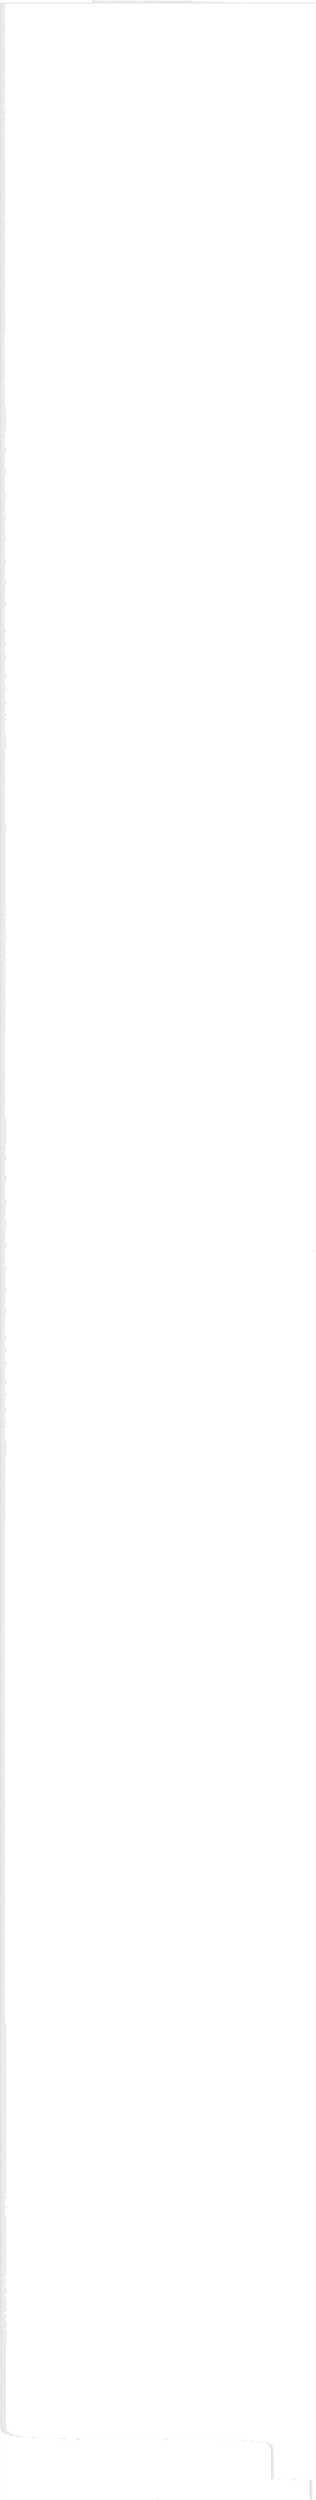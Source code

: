 digraph G {
label="Btor2XCFA";
subgraph cluster_0 {
label="main";
main_init[];
l1[];
l3[];
l4[];
l5[];
l6[];
l7[];
l8[];
l9[];
l10[];
l11[];
l12[];
l13[];
l14[];
l15[];
l16[];
l17[];
l18[];
l19[];
l20[];
l21[];
l22[];
l23[];
l24[];
l25[];
l26[];
l27[];
l28[];
l29[];
l30[];
l31[];
l32[];
l33[];
l34[];
l35[];
l36[];
l37[];
l38[];
l39[];
l40[];
l41[];
l42[];
l43[];
l44[];
l45[];
l46[];
l47[];
l48[];
l49[];
l50[];
l51[];
l52[];
l53[];
l54[];
l55[];
l56[];
l57[];
l58[];
l59[];
l60[];
l61[];
l62[];
l63[];
l64[];
l65[];
l66[];
l67[];
l68[];
l69[];
l70[];
l71[];
l72[];
l73[];
l74[];
l75[];
l76[];
l77[];
l78[];
l79[];
l80[];
l81[];
l82[];
l83[];
l84[];
l85[];
l86[];
l87[];
l88[];
l89[];
l90[];
l91[];
l92[];
l93[];
l94[];
l95[];
l96[];
l97[];
l98[];
l99[];
l100[];
l101[];
l102[];
l103[];
l104[];
l105[];
l106[];
l107[];
l108[];
l109[];
l110[];
l111[];
l112[];
l113[];
l114[];
l115[];
l116[];
l117[];
l118[];
l119[];
l120[];
l121[];
l122[];
l123[];
l124[];
l125[];
l126[];
l127[];
l128[];
l129[];
l130[];
l131[];
l132[];
l133[];
l134[];
l135[];
l136[];
l137[];
l138[];
l139[];
l140[];
l141[];
l142[];
l143[];
l144[];
l145[];
l146[];
l147[];
l148[];
l149[];
l150[];
l151[];
l152[];
l153[];
l154[];
l155[];
l156[];
l157[];
l158[];
l159[];
l160[];
l161[];
l162[];
l163[];
l164[];
l165[];
l166[];
l167[];
l168[];
l169[];
l170[];
l171[];
l172[];
l173[];
l174[];
l175[];
l176[];
l177[];
l178[];
l179[];
l180[];
l181[];
l182[];
l183[];
l184[];
l185[];
l186[];
l187[];
l188[];
l189[];
l190[];
l191[];
l192[];
l193[];
l194[];
l195[];
l196[];
l197[];
l198[];
l199[];
l200[];
l201[];
l202[];
l203[];
l204[];
l205[];
l206[];
l207[];
l208[];
l209[];
l210[];
l211[];
l212[];
l213[];
l214[];
l215[];
l216[];
l217[];
l218[];
l219[];
l220[];
l221[];
l222[];
l223[];
l224[];
l225[];
l226[];
l227[];
l228[];
l229[];
l230[];
l231[];
l232[];
l233[];
l234[];
l235[];
l236[];
l237[];
l238[];
l239[];
l240[];
l241[];
l242[];
l243[];
l244[];
l245[];
l246[];
l247[];
l248[];
l249[];
l250[];
l251[];
l252[];
l253[];
l254[];
l255[];
l256[];
l257[];
l258[];
l259[];
l260[];
l261[];
l262[];
l263[];
l264[];
l265[];
l266[];
l267[];
l268[];
l269[];
l270[];
l271[];
l272[];
l273[];
l274[];
l275[];
l276[];
l277[];
l278[];
l279[];
l280[];
l281[];
l282[];
l283[];
l284[];
l285[];
l286[];
l287[];
l288[];
l289[];
l290[];
l291[];
l292[];
l293[];
l294[];
l295[];
l296[];
l297[];
l298[];
l299[];
l300[];
l301[];
l302[];
l303[];
l304[];
l305[];
l306[];
l307[];
l308[];
l309[];
l310[];
l311[];
l312[];
l313[];
l314[];
l315[];
l316[];
l317[];
l318[];
l319[];
l320[];
l321[];
l322[];
l323[];
l324[];
l325[];
l326[];
l327[];
l328[];
l329[];
l330[];
l331[];
l332[];
l333[];
l334[];
l335[];
l336[];
l337[];
l338[];
l339[];
l340[];
l341[];
l342[];
l343[];
l344[];
l345[];
l346[];
l347[];
l348[];
l349[];
l350[];
l351[];
l352[];
l353[];
l354[];
l355[];
l356[];
l357[];
l358[];
l359[];
l360[];
l361[];
l362[];
l363[];
l364[];
l365[];
l366[];
l367[];
l368[];
l369[];
l370[];
l371[];
l372[];
l373[];
l374[];
l375[];
l376[];
l377[];
l378[];
l379[];
l380[];
l381[];
l382[];
l383[];
l384[];
l385[];
l386[];
l387[];
l388[];
l389[];
l390[];
l391[];
l392[];
l393[];
l394[];
l395[];
l396[];
l397[];
l398[];
l399[];
l400[];
l401[];
l402[];
l403[];
l404[];
l405[];
l406[];
l407[];
l408[];
l409[];
l410[];
l411[];
l412[];
l413[];
l414[];
l415[];
l416[];
l417[];
l418[];
l419[];
l420[];
l421[];
l422[];
l423[];
l424[];
l425[];
l426[];
l427[];
l428[];
l429[];
l430[];
l431[];
l432[];
l433[];
l434[];
l435[];
l436[];
l437[];
l438[];
l439[];
l440[];
l441[];
l442[];
l443[];
l444[];
l445[];
l446[];
l447[];
l448[];
l449[];
l450[];
l451[];
l452[];
l453[];
l454[];
l455[];
l456[];
l457[];
l458[];
l459[];
l460[];
l461[];
l462[];
l463[];
l464[];
l465[];
l466[];
l467[];
l468[];
l469[];
l470[];
l471[];
l472[];
l473[];
l474[];
l475[];
l476[];
l477[];
l478[];
l479[];
l480[];
l481[];
l482[];
l483[];
l484[];
l485[];
l486[];
l487[];
l488[];
l489[];
l490[];
l491[];
l492[];
l493[];
l494[];
l495[];
l496[];
l497[];
l498[];
l499[];
l500[];
l501[];
l502[];
l503[];
l504[];
l505[];
l506[];
l507[];
l508[];
l509[];
l510[];
l511[];
l512[];
l513[];
l514[];
l515[];
l516[];
l517[];
l518[];
l519[];
l520[];
l521[];
l522[];
l523[];
l524[];
l525[];
l526[];
l527[];
l528[];
l529[];
l530[];
l531[];
l532[];
l533[];
l534[];
l535[];
l536[];
l537[];
l538[];
l539[];
l540[];
l541[];
l542[];
l543[];
l544[];
l545[];
l546[];
l547[];
l548[];
l549[];
l550[];
l551[];
l552[];
l553[];
l554[];
l555[];
l556[];
l557[];
l558[];
l559[];
l560[];
l561[];
l562[];
l563[];
l564[];
l565[];
l566[];
l567[];
l568[];
l569[];
l570[];
l571[];
l572[];
l573[];
l574[];
l575[];
l576[];
l577[];
l578[];
l579[];
l580[];
l581[];
l582[];
l583[];
l584[];
l585[];
l586[];
l587[];
l588[];
l589[];
l590[];
l591[];
l592[];
l593[];
l594[];
l595[];
l596[];
l597[];
l598[];
l599[];
l600[];
l601[];
l602[];
l603[];
l604[];
l605[];
l606[];
l607[];
l608[];
l609[];
l610[];
l611[];
l612[];
l613[];
l614[];
l615[];
l616[];
l617[];
l618[];
l619[];
l620[];
l621[];
l622[];
l623[];
l624[];
l625[];
l626[];
l627[];
l628[];
l629[];
l630[];
l631[];
l632[];
l633[];
l634[];
l635[];
l636[];
l637[];
l638[];
l639[];
l640[];
l641[];
l642[];
l643[];
l644[];
l645[];
l646[];
l647[];
l648[];
l649[];
l650[];
l651[];
l652[];
l653[];
l654[];
l655[];
l656[];
l657[];
l658[];
l659[];
l660[];
l661[];
l662[];
l663[];
l664[];
l665[];
l666[];
l667[];
l668[];
l669[];
l670[];
l671[];
l672[];
l673[];
l674[];
l675[];
l676[];
l677[];
l678[];
l679[];
l680[];
l681[];
l682[];
l683[];
l684[];
l685[];
l686[];
l687[];
l688[];
l689[];
l690[];
l691[];
l692[];
l693[];
l694[];
l695[];
l696[];
l697[];
l698[];
l699[];
l700[];
l701[];
l702[];
l703[];
l704[];
l705[];
l706[];
l707[];
l708[];
l709[];
l710[];
l711[];
l712[];
l713[];
l714[];
l715[];
l716[];
l717[];
l718[];
l719[];
l720[];
l721[];
l722[];
l723[];
l724[];
l725[];
l726[];
l727[];
l728[];
l729[];
l730[];
l731[];
l732[];
l733[];
l734[];
l735[];
l736[];
l737[];
l738[];
l739[];
l740[];
l741[];
l742[];
l743[];
l744[];
l745[];
l746[];
l747[];
l748[];
l749[];
l750[];
l751[];
l752[];
l753[];
l754[];
l755[];
l756[];
l757[];
l758[];
l759[];
l760[];
l761[];
l762[];
l763[];
l764[];
l765[];
l766[];
l767[];
l768[];
l769[];
l770[];
l771[];
l772[];
l773[];
l774[];
l775[];
l776[];
l777[];
l778[];
l779[];
l780[];
l781[];
l782[];
l783[];
l784[];
l785[];
l786[];
l787[];
l788[];
l789[];
l790[];
l791[];
l792[];
l793[];
l794[];
l795[];
l796[];
l797[];
l798[];
l799[];
l800[];
l801[];
l802[];
l803[];
l804[];
l805[];
l806[];
l807[];
l808[];
l809[];
l810[];
l811[];
l812[];
l813[];
l814[];
l815[];
l816[];
l817[];
l818[];
l819[];
l820[];
l821[];
l822[];
l823[];
l824[];
l825[];
l826[];
l827[];
l828[];
l829[];
l830[];
l831[];
l832[];
l833[];
l834[];
l835[];
l836[];
l837[];
l838[];
l839[];
l840[];
l841[];
l842[];
l843[];
l844[];
l845[];
l846[];
l847[];
l848[];
l849[];
l850[];
l851[];
l852[];
l853[];
l854[];
l855[];
l856[];
l857[];
l858[];
l859[];
l860[];
l861[];
l862[];
l863[];
l864[];
l865[];
l866[];
l867[];
l868[];
l869[];
l870[];
l871[];
l872[];
l873[];
l874[];
l875[];
l876[];
l877[];
l878[];
l879[];
l880[];
l881[];
l882[];
l883[];
l884[];
l885[];
l886[];
l887[];
l888[];
l889[];
l890[];
l891[];
l892[];
l893[];
l894[];
l895[];
l896[];
l897[];
l898[];
l899[];
l900[];
l901[];
l902[];
l903[];
l904[];
l905[];
l906[];
l907[];
l908[];
l909[];
l910[];
l911[];
l912[];
l913[];
l914[];
l915[];
l916[];
l917[];
l918[];
l919[];
l920[];
l921[];
l922[];
l923[];
l924[];
l925[];
l926[];
l927[];
l928[];
l929[];
l930[];
l931[];
l932[];
l933[];
l934[];
l935[];
l936[];
l937[];
l938[];
l939[];
l940[];
l941[];
l942[];
l943[];
l944[];
l945[];
l946[];
l947[];
l948[];
l949[];
l950[];
l951[];
l952[];
l953[];
l954[];
l955[];
l956[];
l957[];
l958[];
l959[];
l960[];
l961[];
l962[];
l963[];
l964[];
l965[];
l966[];
l967[];
l968[];
l969[];
l970[];
l971[];
l972[];
l973[];
l974[];
l975[];
l976[];
l977[];
l978[];
l979[];
l980[];
l981[];
l982[];
l983[];
l984[];
l985[];
l986[];
l987[];
l988[];
l989[];
l990[];
l991[];
l992[];
l993[];
l994[];
l995[];
l996[];
l997[];
l998[];
l999[];
l1000[];
l1001[];
l1002[];
l1003[];
l1004[];
l1005[];
l1006[];
l1007[];
l1008[];
l1009[];
l1010[];
l1011[];
l1012[];
l1013[];
l1014[];
l1015[];
l1016[];
l1017[];
l1018[];
l1019[];
l1020[];
l1021[];
l1022[];
l1023[];
l1024[];
l1025[];
l1026[];
l1027[];
l1028[];
l1029[];
l1030[];
l1031[];
l1032[];
l1033[];
l1034[];
l1035[];
l1036[];
l1037[];
l1038[];
l1039[];
l1040[];
l1041[];
l1042[];
l1043[];
l1044[];
l1045[];
l1046[];
l1047[];
l1048[];
l1049[];
l1050[];
l1051[];
l1052[];
l1053[];
l1054[];
l1055[];
l1056[];
l1057[];
l1058[];
l1059[];
l1060[];
l1061[];
l1062[];
l1063[];
l1064[];
l1065[];
l1066[];
l1067[];
l1068[];
l1069[];
l1070[];
l1071[];
l1072[];
l1073[];
l1074[];
l1075[];
l1076[];
l1077[];
l1078[];
l1079[];
l1080[];
l1081[];
l1082[];
l1083[];
l1084[];
l1085[];
l1086[];
l1087[];
l1088[];
l1089[];
l1090[];
l1091[];
l1092[];
l1093[];
l1094[];
l1095[];
l1096[];
l1097[];
l1098[];
l1099[];
l1100[];
l1101[];
l1102[];
l1103[];
l1104[];
l1105[];
l1106[];
l1107[];
l1108[];
l1109[];
l1110[];
l1111[];
l1112[];
l1113[];
l1114[];
l1115[];
l1116[];
l1117[];
l1118[];
l1119[];
l1120[];
l1121[];
l1122[];
l1123[];
l1124[];
l1125[];
l1126[];
l1127[];
l1128[];
l1129[];
l1130[];
l1131[];
l1132[];
l1133[];
l1134[];
l1135[];
l1136[];
l1137[];
l1138[];
l1139[];
l1140[];
l1141[];
l1142[];
l1143[];
l1144[];
l1145[];
l1146[];
l1147[];
l1148[];
l1149[];
l1150[];
l1151[];
l1152[];
l1153[];
l1154[];
l1155[];
l1156[];
l1157[];
l1158[];
l1159[];
l1160[];
l1161[];
l1162[];
l1163[];
l1164[];
l1165[];
l1166[];
l1167[];
l1168[];
l1169[];
l1170[];
l1171[];
l1172[];
l1173[];
l1174[];
l1175[];
l1176[];
l1177[];
l1178[];
l1179[];
l1180[];
l1181[];
l1182[];
l1183[];
l1184[];
l1185[];
l1186[];
l1187[];
l1188[];
l1189[];
l1190[];
l1191[];
l1192[];
l1193[];
l1194[];
l1195[];
l1196[];
l1197[];
l1198[];
l1199[];
l1200[];
l1201[];
l1202[];
l1203[];
l1204[];
l1205[];
l1206[];
l1207[];
l1208[];
l1209[];
l1210[];
l1211[];
l1212[];
l1213[];
l1214[];
l1215[];
l1216[];
l1217[];
l1218[];
l1219[];
l1220[];
l1221[];
l1222[];
l1223[];
l1224[];
l1225[];
l1226[];
l1227[];
l1228[];
l1229[];
l1230[];
l1231[];
l1232[];
l1233[];
l1234[];
l1235[];
l1236[];
l1237[];
l1238[];
l1239[];
l1240[];
l1241[];
l1242[];
l1243[];
l1244[];
l1245[];
l1246[];
l1247[];
l1248[];
l1249[];
l1250[];
l1251[];
l1252[];
l1253[];
l1254[];
l1255[];
l1256[];
l1257[];
l1258[];
l1259[];
l1260[];
l1261[];
l1262[];
l1263[];
l1264[];
l1265[];
l1266[];
l1267[];
l1268[];
l1269[];
l1270[];
l1271[];
l1272[];
l1273[];
l1274[];
l1275[];
l1276[];
l1277[];
l1278[];
l1279[];
l1280[];
l1281[];
l1282[];
l1283[];
l1284[];
l1285[];
l1286[];
l1287[];
l1288[];
l1289[];
l1290[];
l1291[];
l1292[];
l1293[];
l1294[];
l1295[];
l1296[];
l1297[];
l1298[];
l1299[];
l1300[];
l1301[];
l1302[];
l1303[];
l1304[];
l1305[];
l1306[];
l1307[];
l1308[];
l1309[];
l1310[];
l1311[];
l1312[];
l1313[];
l1314[];
l1315[];
l1316[];
l1317[];
l1318[];
l1319[];
l1320[];
l1321[];
l1322[];
l1323[];
l1324[];
l1325[];
l1326[];
l1327[];
l1328[];
l1329[];
l1330[];
l1331[];
l1332[];
l1333[];
l1334[];
l1335[];
l1336[];
l1337[];
l1338[];
l1339[];
l1340[];
l1341[];
l1342[];
l1343[];
l1344[];
l1345[];
l1346[];
l1347[];
l1348[];
l1349[];
l1350[];
l1351[];
l1352[];
l1353[];
l1354[];
l1355[];
l1356[];
l1357[];
l1358[];
l1359[];
l1360[];
l1361[];
l1362[];
l1363[];
l1364[];
l1365[];
l1366[];
l1367[];
l1368[];
l1369[];
l1370[];
l1371[];
l1372[];
l1373[];
l1374[];
l1375[];
l1376[];
l1377[];
l1378[];
l1379[];
l1380[];
l1381[];
l1382[];
l1383[];
l1384[];
l1385[];
l1386[];
l1387[];
l1388[];
l1389[];
l1390[];
l1391[];
l1392[];
l1393[];
l1394[];
l1395[];
l1396[];
l1397[];
l1398[];
l1399[];
l1400[];
l1401[];
l1402[];
l1403[];
l1404[];
l1405[];
l1406[];
l1407[];
l1408[];
l1409[];
l1410[];
l1411[];
l1412[];
l1413[];
l1414[];
l1415[];
l1416[];
l1417[];
l1418[];
l1419[];
l1420[];
l1421[];
l1422[];
l1423[];
l1424[];
l1425[];
l1426[];
l1427[];
l1428[];
l1429[];
l1430[];
l1431[];
l1432[];
l1433[];
l1434[];
l1435[];
l1436[];
l1437[];
l1438[];
l1439[];
l1440[];
l1441[];
l1442[];
l1443[];
l1444[];
l1445[];
l1446[];
l1447[];
l1448[];
l1449[];
l1450[];
l1451[];
l1452[];
l1453[];
l1454[];
l1455[];
l1456[];
l1457[];
l1458[];
l1459[];
l1460[];
l1461[];
l1462[];
l1463[];
l1464[];
l1465[];
l1466[];
l1467[];
l1468[];
l1469[];
l1470[];
l1471[];
l1472[];
l1473[];
l1474[];
l1475[];
l1476[];
l1477[];
l1478[];
l1479[];
l1480[];
l1481[];
l1482[];
l1483[];
l1484[];
l1485[];
l1486[];
l1487[];
l1488[];
l1489[];
l1490[];
l1491[];
l1492[];
l1493[];
l1494[];
l1495[];
l1496[];
l1497[];
l1498[];
l1499[];
l1500[];
l1501[];
l1502[];
l1503[];
l1504[];
l1505[];
l1506[];
l1507[];
l1508[];
l1509[];
l1510[];
l1511[];
l1512[];
l1513[];
l1514[];
l1515[];
l1516[];
l1517[];
l1518[];
l1519[];
l1520[];
l1521[];
l1522[];
l1523[];
l1524[];
l1525[];
l1526[];
l1527[];
l1528[];
l1529[];
l1530[];
l1531[];
l1532[];
l1533[];
l1534[];
l1535[];
l1536[];
l1537[];
l1538[];
l1539[];
l1540[];
l1541[];
l1542[];
l1543[];
l1544[];
l1545[];
l1546[];
l1547[];
l1548[];
l1549[];
l1550[];
l1551[];
l1552[];
l1553[];
l1554[];
l1555[];
l1556[];
l1557[];
l1558[];
l1559[];
l1560[];
l1561[];
l1562[];
l1563[];
l1564[];
l1565[];
l1566[];
l1567[];
l1568[];
l1569[];
l1570[];
l1571[];
l1572[];
l1573[];
l1574[];
l1575[];
l1576[];
l1577[];
l1578[];
l1579[];
l1580[];
l1581[];
l1582[];
l1583[];
l1584[];
l1585[];
l1586[];
l1587[];
l1588[];
l1589[];
l1590[];
l1591[];
l1592[];
l1593[];
l1594[];
l1595[];
l1596[];
l1597[];
l1598[];
l1599[];
l1600[];
l1601[];
l1602[];
l1603[];
l1604[];
l1605[];
l1606[];
l1607[];
l1608[];
l1609[];
l1610[];
l1611[];
l1612[];
l1613[];
l1614[];
l1615[];
l1616[];
l1617[];
l1618[];
l1619[];
l1620[];
l1621[];
l1622[];
l1623[];
l1624[];
l1625[];
l1626[];
l1627[];
l1628[];
l1629[];
l1630[];
l1631[];
l1632[];
l1633[];
l1634[];
l1635[];
l1636[];
l1637[];
l1638[];
l1639[];
l1640[];
l1641[];
l1642[];
l1643[];
l1644[];
l1645[];
l1646[];
l1647[];
l1648[];
l1649[];
l1650[];
l1651[];
l1652[];
l1653[];
l1654[];
l1655[];
l1656[];
l1657[];
l1658[];
l1659[];
l1660[];
l1661[];
l1662[];
l1663[];
l1664[];
l1665[];
l1666[];
l1667[];
l1668[];
l1669[];
l1670[];
l1671[];
l1672[];
l1673[];
l1674[];
l1675[];
l1676[];
l1677[];
l1678[];
l1679[];
l1680[];
l1681[];
l1682[];
l1683[];
l1684[];
l1685[];
l1686[];
l1687[];
l1688[];
l1689[];
l1690[];
l1691[];
l1692[];
l1693[];
l1694[];
l1695[];
l1696[];
l1697[];
l1698[];
l1699[];
l1700[];
l1701[];
l1702[];
l1703[];
l1704[];
l1705[];
l1706[];
l1707[];
l1708[];
l1709[];
l1710[];
l1711[];
l1712[];
l1713[];
l1714[];
l1715[];
l1716[];
l1717[];
l1718[];
l1719[];
l1720[];
l1721[];
l1722[];
l1723[];
l1724[];
l1725[];
l1726[];
l1727[];
l1728[];
l1729[];
l1730[];
l1731[];
l1732[];
l1733[];
l1734[];
l1735[];
l1736[];
l1737[];
l1738[];
l1739[];
l1740[];
l1741[];
l1742[];
l1743[];
l1744[];
l1745[];
l1746[];
l1747[];
l1748[];
l1749[];
l1750[];
l1751[];
l1752[];
l1753[];
l1754[];
l1755[];
l1756[];
l1757[];
l1758[];
l1759[];
l1760[];
l1761[];
l1762[];
l1763[];
l1764[];
l1765[];
l1766[];
l1767[];
l1768[];
l1769[];
l1770[];
l1771[];
l1772[];
l1773[];
l1774[];
l1775[];
l1776[];
l1777[];
l1778[];
l1779[];
l1780[];
l1781[];
l1782[];
l1783[];
l1784[];
l1785[];
l1786[];
l1787[];
l1788[];
l1789[];
l1790[];
l1791[];
l1792[];
l1793[];
l1794[];
l1795[];
l1796[];
l1797[];
l1798[];
l1799[];
l1800[];
l1801[];
l1802[];
l1803[];
l1804[];
l1805[];
l1806[];
l1807[];
l1808[];
l1809[];
l1810[];
l1811[];
l1812[];
l1813[];
l1814[];
l1815[];
l1816[];
l1817[];
l1818[];
l1819[];
l1820[];
l1821[];
l1822[];
l1823[];
l1824[];
l1825[];
l1826[];
l1827[];
l1828[];
l1829[];
l1830[];
l1831[];
l1832[];
l1833[];
l1834[];
l1835[];
l1836[];
l1837[];
l1838[];
l1839[];
l1840[];
l1841[];
l1842[];
l1843[];
l1844[];
l1845[];
l1846[];
l1847[];
l1848[];
l1849[];
l1850[];
l1851[];
l1852[];
l1853[];
l1854[];
l1855[];
l1856[];
l1857[];
l1858[];
l1859[];
l1860[];
l1861[];
l1862[];
l1863[];
l1864[];
l1865[];
l1866[];
l1867[];
l1868[];
l1869[];
l1870[];
l1871[];
l1872[];
l1873[];
l1874[];
l1875[];
l1876[];
l1877[];
l1878[];
l1879[];
l1880[];
l1881[];
l1882[];
l1883[];
l1884[];
l1885[];
l1886[];
l1887[];
l1888[];
l1889[];
l1890[];
l1891[];
l1892[];
l1893[];
l1894[];
l1895[];
l1896[];
l1897[];
l1898[];
l1899[];
l1900[];
l1901[];
l1902[];
l1903[];
l1904[];
l1905[];
l1906[];
l1907[];
l1908[];
l1909[];
l1910[];
l1911[];
l1912[];
l1913[];
l1914[];
l1915[];
l1916[];
l1917[];
l1918[];
l1919[];
l1920[];
l1921[];
l1922[];
l1923[];
l1924[];
l1925[];
l1926[];
l1927[];
l1928[];
l1929[];
l1930[];
l1931[];
l1932[];
l1933[];
l1934[];
l1935[];
l1936[];
l1937[];
l1938[];
l1939[];
l1940[];
l1941[];
l1942[];
l1943[];
l1944[];
l1945[];
l1946[];
l1947[];
l1948[];
l1949[];
l1950[];
l1951[];
l1952[];
l1953[];
l1954[];
l1955[];
l1956[];
l1957[];
l1958[];
l1959[];
l1960[];
l1961[];
l1962[];
l1963[];
l1964[];
l1965[];
l1966[];
l1967[];
l1968[];
l1969[];
l1970[];
l1971[];
l1972[];
l1973[];
l1974[];
l1975[];
l1976[];
l1977[];
l1978[];
l1979[];
l1980[];
l1981[];
l1982[];
l1983[];
l1984[];
l1985[];
l1986[];
l1987[];
l1988[];
l1989[];
l1990[];
l1991[];
l1992[];
l1993[];
l1994[];
l1995[];
l1996[];
l1997[];
l1998[];
l1999[];
l2000[];
l2001[];
l2002[];
l2003[];
l2004[];
l2005[];
l2006[];
l2007[];
l2008[];
l2009[];
l2010[];
l2011[];
l2012[];
l2013[];
l2014[];
l2015[];
l2016[];
l2017[];
l2018[];
l2019[];
l2020[];
l2021[];
l2022[];
l2023[];
l2024[];
l2025[];
l2026[];
l2027[];
l2028[];
l2029[];
l2030[];
l2031[];
l2032[];
l2033[];
l2034[];
l2035[];
l2036[];
l2037[];
l2038[];
l2039[];
l2040[];
l2041[];
l2042[];
l2043[];
l2044[];
l2045[];
l2046[];
l2047[];
l2048[];
l2049[];
l2050[];
l2051[];
l2052[];
l2053[];
l2054[];
l2055[];
l2056[];
l2057[];
l2058[];
l2059[];
l2060[];
l2061[];
l2062[];
l2063[];
l2064[];
l2065[];
l2066[];
l2067[];
l2068[];
l2069[];
l2070[];
l2071[];
l2072[];
l2073[];
l2074[];
l2075[];
l2076[];
l2077[];
l2078[];
l2079[];
l2080[];
l2081[];
l2082[];
l2083[];
l2084[];
l2085[];
l2086[];
l2087[];
l2088[];
l2089[];
l2090[];
l2091[];
l2092[];
l2093[];
l2094[];
l2095[];
l2096[];
l2097[];
l2098[];
l2099[];
l2100[];
l2101[];
l2102[];
l2103[];
l2104[];
l2105[];
l2106[];
l2107[];
l2108[];
l2109[];
l2110[];
l2111[];
l2112[];
l2113[];
l2114[];
l2115[];
l2116[];
l2117[];
l2118[];
l2119[];
l2120[];
l2121[];
l2122[];
l2123[];
l2124[];
l2125[];
l2126[];
l2127[];
l2128[];
l2129[];
l2130[];
l2131[];
l2132[];
l2133[];
l2134[];
l2135[];
l2136[];
l2137[];
l2138[];
l2139[];
l2140[];
l2141[];
l2142[];
l2143[];
l2144[];
l2145[];
l2146[];
l2147[];
l2148[];
l2149[];
l2150[];
l2151[];
l2152[];
l2153[];
l2154[];
l2155[];
l2156[];
l2157[];
l2158[];
l2159[];
l2160[];
l2161[];
l2162[];
l2163[];
l2164[];
l2165[];
l2166[];
l2167[];
l2168[];
l2169[];
l2170[];
l2171[];
l2172[];
l2173[];
l2174[];
l2175[];
l2176[];
l2177[];
l2178[];
l2179[];
l2180[];
l2181[];
l2182[];
l2183[];
l2184[];
l2185[];
l2186[];
l2187[];
l2188[];
l2189[];
l2190[];
l2191[];
l2192[];
l2193[];
l2194[];
l2195[];
l2196[];
l2197[];
l2198[];
l2199[];
l2200[];
l2201[];
l2202[];
l2203[];
l2204[];
l2205[];
l2206[];
l2207[];
l2208[];
l2209[];
l2210[];
l2211[];
l2212[];
l2213[];
l2214[];
l2215[];
l2216[];
l2217[];
l2218[];
l2219[];
l2220[];
l2221[];
l2222[];
l2223[];
l2224[];
l2225[];
l2226[];
l2227[];
l2228[];
l2229[];
l2230[];
l2231[];
l2232[];
l2233[];
l2234[];
l2235[];
l2236[];
l2237[];
l2238[];
l2239[];
l2240[];
l2241[];
l2242[];
l2243[];
l2244[];
l2245[];
l2246[];
l2247[];
l2248[];
l2249[];
l2250[];
l2251[];
l2252[];
l2253[];
l2254[];
l2255[];
l2256[];
l2257[];
l2258[];
l2259[];
l2260[];
l2261[];
l2262[];
l2263[];
l2264[];
l2265[];
l2266[];
l2267[];
l2268[];
l2269[];
l2270[];
l2271[];
l2272[];
l2273[];
l2274[];
l2275[];
l2276[];
l2277[];
l2278[];
l2279[];
l2280[];
l2281[];
l2282[];
l2283[];
l2284[];
l2285[];
l2286[];
l2287[];
l2288[];
l2289[];
l2290[];
l2291[];
l2292[];
l2293[];
l2294[];
l2295[];
l2296[];
l2297[];
l2298[];
l2299[];
l2300[];
l2301[];
l2302[];
l2303[];
l2304[];
l2305[];
l2306[];
l2307[];
l2308[];
l2309[];
l2310[];
l2311[];
l2312[];
l2313[];
l2314[];
l2315[];
l2316[];
l2317[];
l2318[];
l2319[];
l2320[];
l2321[];
l2322[];
l2323[];
l2324[];
l2325[];
l2326[];
l2327[];
l2328[];
l2329[];
l2330[];
l2331[];
l2332[];
l2333[];
l2334[];
l2335[];
l2336[];
l2337[];
l2338[];
l2339[];
l2340[];
l2341[];
l2342[];
l2343[];
l2344[];
l2345[];
l2346[];
l2347[];
l2348[];
l2349[];
l2350[];
l2351[];
l2352[];
l2353[];
l2354[];
l2355[];
l2356[];
l2357[];
l2358[];
l2359[];
l2360[];
l2361[];
l2362[];
l2363[];
l2364[];
l2365[];
l2366[];
l2367[];
l2368[];
l2369[];
l2370[];
l2371[];
l2372[];
l2373[];
l2374[];
l2375[];
l2376[];
l2377[];
l2378[];
l2379[];
l2380[];
l2381[];
l2382[];
l2383[];
l2384[];
l2385[];
l2386[];
l2387[];
l2388[];
l2389[];
l2390[];
l2391[];
l2392[];
l2393[];
l2394[];
l2395[];
l2396[];
l2397[];
l2398[];
l2399[];
l2400[];
l2401[];
l2402[];
l2403[];
l2404[];
l2405[];
l2406[];
l2407[];
l2408[];
l2409[];
l2410[];
l2411[];
l2412[];
l2413[];
l2414[];
l2415[];
l2416[];
l2417[];
l2418[];
l2419[];
l2420[];
l2421[];
l2422[];
l2423[];
l2424[];
l2425[];
l2426[];
l2427[];
l2428[];
l2429[];
l2430[];
l2431[];
l2432[];
l2433[];
l2434[];
l2435[];
l2436[];
l2437[];
l2438[];
l2439[];
l2440[];
l2441[];
l2442[];
l2443[];
l2444[];
l2445[];
l2446[];
l2447[];
l2448[];
l2449[];
l2450[];
l2451[];
l2452[];
l2453[];
l2454[];
l2455[];
l2456[];
l2457[];
l2458[];
l2459[];
l2460[];
l2461[];
l2462[];
l2463[];
l2464[];
l2465[];
l2466[];
l2467[];
l2468[];
l2469[];
l2470[];
l2471[];
l2472[];
l2473[];
l2474[];
l2475[];
l2476[];
l2477[];
l2478[];
l2479[];
l2480[];
l2481[];
l2482[];
l2483[];
l2484[];
l2485[];
l2486[];
l2487[];
l2488[];
l2489[];
l2490[];
l2491[];
l2492[];
l2493[];
l2494[];
l2495[];
l2496[];
l2497[];
l2498[];
l2499[];
l2500[];
l2501[];
l2502[];
l2503[];
l2504[];
l2505[];
l2506[];
l2507[];
l2508[];
l2509[];
l2510[];
l2511[];
l2512[];
l2513[];
l2514[];
l2515[];
l2516[];
l2517[];
l2518[];
l2519[];
l2520[];
l2521[];
l2522[];
l2523[];
l2524[];
l2525[];
l2526[];
l2527[];
l2528[];
l2529[];
l2530[];
l2531[];
l2532[];
l2533[];
l2534[];
l2535[];
l2536[];
l2537[];
l2538[];
l2539[];
main_error[];
l2540[];
l2541[];
l2542[];
l2543[];
l2544[];
l2545[];
l2546[];
l2547[];
l2548[];
l2549[];
l2550[];
l2551[];
l2552[];
l2553[];
l2554[];
l2555[];
l2556[];
l2557[];
l2558[];
l2559[];
l2560[];
l2561[];
l2562[];
l2563[];
l2564[];
l2565[];
l2566[];
l2567[];
l2568[];
l2569[];
l2570[];
l2571[];
l2572[];
l2573[];
l2574[];
l2575[];
l2576[];
l2577[];
l2578[];
l2579[];
l2580[];
l2581[];
l2582[];
l2583[];
l2584[];
l2585[];
l2586[];
l2587[];
l2588[];
l2589[];
l2590[];
l2591[];
l2592[];
l2593[];
l2594[];
l2595[];
l2596[];
l2597[];
l2598[];
l2599[];
l2600[];
l2601[];
l2602[];
main_init -> l1 [label="[(assign const_7 #b00000000),(assign const_18 #b0000000000000000),(assign const_43 #b0),(assign const_179 #b00000000),(assign const_182 #b11111111),(assign const_191 #b0000000000000000),(assign const_198 #b1111111111111111),(assign const_341 #b1),(assign const_344 #b00000000000000000000000000000011),(assign const_345 #b0000000000000000),(assign const_347 #b00000000000000000000000000010000),(assign const_381 #b00000010),(assign const_382 #b00000000000000000000000000000001),(assign const_383 #b000000000000000000000000),(assign const_404 #b11111111111111111111111111111111),(assign const_425 #b00000001),(assign const_739 #b0000000000100001),(assign const_740 #b0000000000100000),(assign const_741 #b0000000000010001),(assign const_742 #b0000000000010000),(assign const_743 #b0000000000000001),(assign const_744 #b0000000000000010),(assign const_775 #b00000000000000000000000000000010),(assign const_1091 #b00000000),(assign const_1092 #b00000000000000000000000000010000),(assign const_1095 #b00000000000000000000000000000000),(assign const_1096 #b00000000000000000000000000100000),(assign const_1114 #b0000000000000011)] "];
l3 -> l4 [label="[(havoc input_219),(havoc input_221),(havoc input_223),(havoc input_225),(havoc input_227),(havoc input_229),(havoc input_231),(havoc input_233),(havoc input_235),(havoc input_237),(havoc input_239),(havoc input_241),(havoc input_243),(havoc input_245),(havoc input_247),(havoc input_249),(havoc input_251),(havoc input_253),(havoc input_255),(havoc input_257),(havoc input_259),(havoc input_261),(havoc input_263),(havoc input_265),(havoc input_267),(havoc input_269),(havoc input_271),(havoc input_273),(havoc input_275),(havoc input_277),(havoc input_279),(havoc input_281),(havoc input_283),(havoc input_285),(havoc input_287),(havoc input_289),(havoc input_291),(havoc input_293),(havoc input_295),(havoc input_297),(havoc input_299),(havoc input_301),(havoc input_303),(havoc input_305),(havoc input_307),(havoc input_309),(havoc input_311),(havoc input_313),(havoc input_315),(havoc input_317),(havoc input_319),(havoc input_321),(havoc input_323),(havoc input_325),(havoc input_327),(havoc input_329),(havoc input_331),(havoc input_333),(havoc input_335),(havoc input_337),(havoc input_339),(havoc input_343),(havoc input_352),(havoc input_356),(havoc input_360),(havoc input_367),(havoc input_371),(havoc input_375),(havoc input_380),(havoc input_396),(havoc input_403),(havoc input_409),(havoc input_414),(havoc input_422),(havoc input_431),(havoc input_439),(havoc input_448),(havoc input_457),(havoc input_466),(havoc input_475),(havoc input_484),(havoc input_493),(havoc input_502),(havoc input_511),(havoc input_520),(havoc input_529),(havoc input_538),(havoc input_547),(havoc input_556),(havoc input_565),(havoc input_574),(havoc input_583),(havoc input_592),(havoc input_601),(havoc input_610),(havoc input_619),(havoc input_628),(havoc input_637),(havoc input_646),(havoc input_655),(havoc input_677),(havoc input_691),(havoc input_702),(havoc input_708),(havoc input_716),(havoc input_722),(havoc input_730),(havoc input_736),(havoc input_781),(havoc input_799),(havoc input_807),(havoc input_823),(havoc input_834),(havoc input_850),(havoc input_857),(havoc input_874),(havoc input_881),(havoc input_898),(havoc input_909),(havoc input_925),(havoc input_932),(havoc input_949),(havoc input_956),(havoc input_973),(havoc input_1001),(havoc input_1015),(havoc input_1029),(havoc input_1050),(havoc input_1064),(havoc input_1081),(havoc input_1138),(havoc input_1145),(havoc input_1152),(havoc input_1159),(havoc input_1166),(havoc input_1173),(havoc input_1180),(havoc input_1187),(havoc input_1194),(havoc input_1201),(havoc input_1208),(havoc input_1215),(havoc input_1232),(havoc input_1240),(havoc input_1248),(havoc input_1257),(havoc input_1266),(havoc input_1275),(havoc input_1284),(havoc input_1293),(havoc input_1302),(havoc input_1311),(havoc input_1320),(havoc input_1329),(havoc input_1338),(havoc input_1347),(havoc input_1356),(havoc input_1365),(havoc input_1374),(havoc input_1383),(havoc input_1392),(havoc input_1401),(havoc input_1410),(havoc input_1419),(havoc input_1428),(havoc input_1437),(havoc input_1446),(havoc input_1455),(havoc input_1464),(havoc input_1486),(havoc input_1500),(havoc input_1511),(havoc input_1517),(havoc input_1525),(havoc input_1531),(havoc input_1539),(havoc input_1545),(havoc input_1596),(havoc input_1609),(havoc input_1617),(havoc input_1633),(havoc input_1644),(havoc input_1660),(havoc input_1667),(havoc input_1684),(havoc input_1691),(havoc input_1708),(havoc input_1719),(havoc input_1735),(havoc input_1742),(havoc input_1759),(havoc input_1766),(havoc input_1783),(havoc input_1811),(havoc input_1825),(havoc input_1839),(havoc input_1860),(havoc input_1874),(havoc input_1891),(havoc input_1943),(havoc input_1950),(havoc input_1957),(havoc input_1964),(havoc input_1971),(havoc input_1978),(havoc input_1985),(havoc input_1992),(havoc input_1999),(havoc input_2006),(havoc input_2013)] "];
l4 -> l5 [label="[(assign binary_136 (bvand state_44 (bvnot state_46)))] "];
l5 -> l6 [label="[(assign binary_137 (bvand binary_136 (bvnot state_48)))] "];
l6 -> l7 [label="[(assign binary_138 (bvand binary_137 (bvnot state_50)))] "];
l7 -> l8 [label="[(assign binary_139 (bvand binary_138 (bvnot state_52)))] "];
l8 -> l9 [label="[(assign binary_140 (bvand binary_139 (bvnot state_54)))] "];
l9 -> l10 [label="[(assign binary_141 (bvand binary_140 (bvnot state_56)))] "];
l10 -> l11 [label="[(assign binary_142 (bvand binary_141 (bvnot state_58)))] "];
l11 -> l12 [label="[(assign binary_143 (bvand binary_142 (bvnot state_60)))] "];
l12 -> l13 [label="[(assign binary_144 (bvand binary_143 (bvnot state_62)))] "];
l13 -> l14 [label="[(assign binary_145 (bvand binary_144 (bvnot state_64)))] "];
l14 -> l15 [label="[(assign binary_146 (bvand binary_145 state_66))] "];
l15 -> l16 [label="[(assign binary_147 (bvand binary_146 (bvnot state_68)))] "];
l16 -> l17 [label="[(assign binary_148 (bvand binary_147 (bvnot state_70)))] "];
l17 -> l18 [label="[(assign binary_149 (bvand binary_148 (bvnot state_72)))] "];
l18 -> l19 [label="[(assign binary_150 (bvand binary_149 (bvnot state_74)))] "];
l19 -> l20 [label="[(assign binary_151 (bvand binary_150 (bvnot state_76)))] "];
l20 -> l21 [label="[(assign binary_152 (bvand binary_151 (bvnot state_78)))] "];
l21 -> l22 [label="[(assign binary_153 (bvand binary_152 (bvnot state_80)))] "];
l22 -> l23 [label="[(assign binary_154 (bvand binary_153 (bvnot state_82)))] "];
l23 -> l24 [label="[(assign binary_155 (bvand binary_154 state_84))] "];
l24 -> l25 [label="[(assign binary_156 (bvand binary_155 (bvnot state_86)))] "];
l25 -> l26 [label="[(assign binary_157 (bvand binary_156 (bvnot state_88)))] "];
l26 -> l27 [label="[(assign binary_158 (bvand binary_157 (bvnot state_90)))] "];
l27 -> l28 [label="[(assign binary_159 (bvand binary_158 (bvnot state_92)))] "];
l28 -> l29 [label="[(assign binary_160 (bvand binary_159 (bvnot state_94)))] "];
l29 -> l30 [label="[(assign binary_161 (bvand binary_160 (bvnot state_96)))] "];
l30 -> l31 [label="[(assign binary_162 (bvand binary_161 (bvnot state_98)))] "];
l31 -> l32 [label="[(assign binary_163 (bvand binary_162 (bvnot state_100)))] "];
l32 -> l33 [label="[(assign binary_164 (bvand binary_163 (bvnot state_102)))] "];
l33 -> l34 [label="[(assign binary_165 (bvand binary_164 (bvnot state_104)))] "];
l34 -> l35 [label="[(assign binary_166 (bvand binary_165 state_106))] "];
l35 -> l36 [label="[(assign binary_167 (bvand binary_166 (bvnot state_108)))] "];
l36 -> l37 [label="[(assign binary_168 (bvand binary_167 (bvnot state_110)))] "];
l37 -> l38 [label="[(assign binary_169 (bvand binary_168 (bvnot state_112)))] "];
l38 -> l39 [label="[(assign binary_170 (bvand binary_169 (bvnot state_114)))] "];
l39 -> l40 [label="[(assign binary_171 (bvand binary_170 (bvnot state_116)))] "];
l40 -> l41 [label="[(assign binary_172 (bvand binary_171 (bvnot state_118)))] "];
l41 -> l42 [label="[(assign binary_173 (bvand binary_172 (bvnot state_120)))] "];
l42 -> l43 [label="[(assign binary_174 (bvand binary_173 (bvnot state_122)))] "];
l43 -> l44 [label="[(assign binary_175 (bvand binary_174 state_124))] "];
l44 -> l45 [label="[(assign binary_176 (bvand binary_175 (bvnot state_126)))] "];
l45 -> l46 [label="[(assign binary_177 (bvand binary_176 (bvnot state_128)))] "];
l46 -> l47 [label="[(assign binary_178 (bvand binary_177 (bvnot state_130)))] "];
l47 -> l48 [label="[(assign comparison_180 (ite (= const_179 state_8) #b1 #b0))] "];
l48 -> l49 [label="[(assign binary_181 (bvand binary_178 comparison_180))] "];
l49 -> l50 [label="[(assign comparison_183 (ite (= const_182 state_10) #b1 #b0))] "];
l50 -> l51 [label="[(assign binary_184 (bvand binary_181 comparison_183))] "];
l51 -> l52 [label="[(assign comparison_185 (ite (= const_182 state_12) #b1 #b0))] "];
l52 -> l53 [label="[(assign binary_186 (bvand binary_184 comparison_185))] "];
l53 -> l54 [label="[(assign comparison_187 (ite (= const_182 state_14) #b1 #b0))] "];
l54 -> l55 [label="[(assign binary_188 (bvand binary_186 comparison_187))] "];
l55 -> l56 [label="[(assign comparison_189 (ite (= const_182 state_16) #b1 #b0))] "];
l56 -> l57 [label="[(assign binary_190 (bvand binary_188 comparison_189))] "];
l57 -> l58 [label="[(assign comparison_192 (ite (= const_191 state_19) #b1 #b0))] "];
l58 -> l59 [label="[(assign binary_193 (bvand binary_190 comparison_192))] "];
l59 -> l60 [label="[(assign comparison_194 (ite (= const_179 state_21) #b1 #b0))] "];
l60 -> l61 [label="[(assign binary_195 (bvand binary_193 comparison_194))] "];
l61 -> l62 [label="[(assign comparison_196 (ite (= const_191 state_23) #b1 #b0))] "];
l62 -> l63 [label="[(assign binary_197 (bvand binary_195 comparison_196))] "];
l63 -> l64 [label="[(assign comparison_199 (ite (= const_198 state_25) #b1 #b0))] "];
l64 -> l65 [label="[(assign binary_200 (bvand binary_197 comparison_199))] "];
l65 -> l66 [label="[(assign comparison_201 (ite (= const_191 state_27) #b1 #b0))] "];
l66 -> l67 [label="[(assign binary_202 (bvand binary_200 comparison_201))] "];
l67 -> l68 [label="[(assign comparison_203 (ite (= const_179 state_29) #b1 #b0))] "];
l68 -> l69 [label="[(assign binary_204 (bvand binary_202 comparison_203))] "];
l69 -> l70 [label="[(assign comparison_205 (ite (= const_191 state_31) #b1 #b0))] "];
l70 -> l71 [label="[(assign binary_206 (bvand binary_204 comparison_205))] "];
l71 -> l72 [label="[(assign comparison_207 (ite (= const_198 state_33) #b1 #b0))] "];
l72 -> l73 [label="[(assign binary_208 (bvand binary_206 comparison_207))] "];
l73 -> l74 [label="[(assign comparison_209 (ite (= const_179 state_35) #b1 #b0))] "];
l74 -> l75 [label="[(assign binary_210 (bvand binary_208 comparison_209))] "];
l75 -> l76 [label="[(assign comparison_211 (ite (= const_179 state_37) #b1 #b0))] "];
l76 -> l77 [label="[(assign binary_212 (bvand binary_210 comparison_211))] "];
l77 -> l78 [label="[(assign comparison_213 (ite (= const_179 state_39) #b1 #b0))] "];
l78 -> l79 [label="[(assign binary_214 (bvand binary_212 comparison_213))] "];
l79 -> l80 [label="[(assign comparison_215 (ite (= const_191 state_41) #b1 #b0))] "];
l80 -> l81 [label="[(assign binary_216 (bvand binary_214 comparison_215))] "];
l81 -> l82 [label="[(assign binary_217 (bvand state_134 binary_216))] "];
l82 -> l83 [label="[(assign binary_346 (++ input_233 const_345))] "];
l83 -> l84 [label="[(assign binary_348 (bvashr binary_346 const_347))] "];
l84 -> l85 [label="[(assign comparison_349 (ite (= const_344 binary_348) #b1 #b0))] "];
l85 -> l86 [label="[(assign binary_350 (bvand input_261 comparison_349))] "];
l86 -> l87 [label="[(assign binary_351 (bvor (bvnot input_343) binary_350))] "];
l87 -> l88 [label="[(assign binary_353 (bvand input_277 comparison_349))] "];
l88 -> l89 [label="[(assign binary_354 (bvor (bvnot input_352) binary_353))] "];
l89 -> l90 [label="[(assign binary_355 (bvand binary_351 binary_354))] "];
l90 -> l91 [label="[(assign binary_357 (bvand input_287 comparison_349))] "];
l91 -> l92 [label="[(assign binary_358 (bvor (bvnot input_356) binary_357))] "];
l92 -> l93 [label="[(assign binary_359 (bvand binary_355 binary_358))] "];
l93 -> l94 [label="[(assign binary_361 (++ input_241 const_345))] "];
l94 -> l95 [label="[(assign binary_362 (bvashr binary_361 const_347))] "];
l95 -> l96 [label="[(assign comparison_363 (ite (= const_344 binary_362) #b1 #b0))] "];
l96 -> l97 [label="[(assign binary_364 (bvand input_301 comparison_363))] "];
l97 -> l98 [label="[(assign binary_365 (bvor (bvnot input_360) binary_364))] "];
l98 -> l99 [label="[(assign binary_366 (bvand binary_359 binary_365))] "];
l99 -> l100 [label="[(assign binary_368 (bvand input_317 comparison_363))] "];
l100 -> l101 [label="[(assign binary_369 (bvor (bvnot input_367) binary_368))] "];
l101 -> l102 [label="[(assign binary_370 (bvand binary_366 binary_369))] "];
l102 -> l103 [label="[(assign binary_372 (bvand input_327 comparison_363))] "];
l103 -> l104 [label="[(assign binary_373 (bvor (bvnot input_371) binary_372))] "];
l104 -> l105 [label="[(assign binary_374 (bvand binary_370 binary_373))] "];
l105 -> l106 [label="[(assign comparison_376 (ite (= input_247 input_245) #b1 #b0))] "];
l106 -> l107 [label="[(assign binary_377 (bvand input_335 comparison_376))] "];
l107 -> l108 [label="[(assign binary_378 (bvor (bvnot input_375) binary_377))] "];
l108 -> l109 [label="[(assign binary_379 (bvand binary_374 binary_378))] "];
l109 -> l110 [label="[(assign binary_384 (++ const_383 input_247))] "];
l110 -> l111 [label="[(assign binary_385 (bvadd const_382 binary_384))] "];
l111 -> l112 [label="[(assign slice_386 (extract binary_385 0 8))] "];
l112 -> l113 [label="[(assign ternary_387 (ite (= input_375 #b1) slice_386 input_247))] "];
l113 -> l114 [label="[(assign comparison_388 (ite (= const_381 ternary_387) #b1 #b0))] "];
l114 -> l115 [label="[(assign binary_389 (++ input_251 const_345))] "];
l115 -> l116 [label="[(assign binary_390 (bvashr binary_389 const_347))] "];
l116 -> l117 [label="[(assign comparison_391 (ite (= const_344 binary_390) #b1 #b0))] "];
l117 -> l118 [label="[(assign binary_392 (bvand comparison_388 (bvnot comparison_391)))] "];
l118 -> l119 [label="[(assign binary_393 (bvand input_335 binary_392))] "];
l119 -> l120 [label="[(assign binary_394 (bvor (bvnot input_380) binary_393))] "];
l120 -> l121 [label="[(assign binary_395 (bvand binary_379 binary_394))] "];
l121 -> l122 [label="[(assign binary_397 (bvor input_337 input_380))] "];
l122 -> l123 [label="[(assign ternary_398 (ite (= input_380 #b1) const_179 ternary_387))] "];
l123 -> l124 [label="[(assign comparison_399 (ite (= input_245 ternary_398) #b1 #b0))] "];
l124 -> l125 [label="[(assign binary_400 (bvand binary_397 comparison_399))] "];
l125 -> l126 [label="[(assign binary_401 (bvor (bvnot input_396) binary_400))] "];
l126 -> l127 [label="[(assign binary_402 (bvand binary_395 binary_401))] "];
l127 -> l128 [label="[(assign comparison_405 (ite (= const_404 binary_390) #b1 #b0))] "];
l128 -> l129 [label="[(assign binary_406 (bvand input_339 (bvnot comparison_405)))] "];
l129 -> l130 [label="[(assign binary_407 (bvor (bvnot input_403) binary_406))] "];
l130 -> l131 [label="[(assign binary_408 (bvand binary_402 binary_407))] "];
l131 -> l132 [label="[(assign binary_410 (bvand input_339 (bvnot input_403)))] "];
l132 -> l133 [label="[(assign binary_411 (bvand comparison_405 binary_410))] "];
l133 -> l134 [label="[(assign binary_412 (bvor (bvnot input_409) binary_411))] "];
l134 -> l135 [label="[(assign binary_413 (bvand binary_408 binary_412))] "];
l135 -> l136 [label="[(assign binary_415 (bvor input_259 input_343))] "];
l136 -> l137 [label="[(assign binary_416 (bvor binary_415 input_352))] "];
l137 -> l138 [label="[(assign binary_417 (bvand input_253 binary_416))] "];
l138 -> l139 [label="[(assign comparison_418 (ite (= const_179 input_219) #b1 #b0))] "];
l139 -> l140 [label="[(assign binary_419 (bvand binary_417 comparison_418))] "];
l140 -> l141 [label="[(assign binary_420 (bvor (bvnot input_414) binary_419))] "];
l141 -> l142 [label="[(assign binary_421 (bvand binary_413 binary_420))] "];
l142 -> l143 [label="[(assign binary_423 (bvand input_253 (bvnot input_414)))] "];
l143 -> l144 [label="[(assign binary_424 (bvand input_275 binary_423))] "];
l144 -> l145 [label="[(assign ternary_426 (ite (= input_414 #b1) const_425 input_219))] "];
l145 -> l146 [label="[(assign comparison_427 (ite (= const_179 ternary_426) #b1 #b0))] "];
l146 -> l147 [label="[(assign binary_428 (bvand binary_424 comparison_427))] "];
l147 -> l148 [label="[(assign binary_429 (bvor (bvnot input_422) binary_428))] "];
l148 -> l149 [label="[(assign binary_430 (bvand binary_421 binary_429))] "];
l149 -> l150 [label="[(assign binary_432 (bvand binary_423 (bvnot input_422)))] "];
l150 -> l151 [label="[(assign binary_433 (bvand input_285 binary_432))] "];
l151 -> l152 [label="[(assign ternary_434 (ite (= input_422 #b1) const_425 ternary_426))] "];
l152 -> l153 [label="[(assign comparison_435 (ite (= const_179 ternary_434) #b1 #b0))] "];
l153 -> l154 [label="[(assign binary_436 (bvand binary_433 comparison_435))] "];
l154 -> l155 [label="[(assign binary_437 (bvor (bvnot input_431) binary_436))] "];
l155 -> l156 [label="[(assign binary_438 (bvand binary_430 binary_437))] "];
l156 -> l157 [label="[(assign binary_440 (bvand binary_416 (bvnot input_414)))] "];
l157 -> l158 [label="[(assign binary_441 (bvand binary_432 (bvnot input_431)))] "];
l158 -> l159 [label="[(assign binary_442 (bvand binary_440 binary_441))] "];
l159 -> l160 [label="[(assign ternary_443 (ite (= input_431 #b1) const_425 ternary_434))] "];
l160 -> l161 [label="[(assign comparison_444 (ite (= const_179 ternary_443) #b1 #b0))] "];
l161 -> l162 [label="[(assign binary_445 (bvand binary_442 comparison_444))] "];
l162 -> l163 [label="[(assign binary_446 (bvor (bvnot input_439) binary_445))] "];
l163 -> l164 [label="[(assign binary_447 (bvand binary_438 binary_446))] "];
l164 -> l165 [label="[(assign binary_449 (bvand input_275 (bvnot input_422)))] "];
l165 -> l166 [label="[(assign binary_450 (bvand binary_441 (bvnot input_439)))] "];
l166 -> l167 [label="[(assign binary_451 (bvand binary_449 binary_450))] "];
l167 -> l168 [label="[(assign ternary_452 (ite (= input_439 #b1) const_425 ternary_443))] "];
l168 -> l169 [label="[(assign comparison_453 (ite (= const_179 ternary_452) #b1 #b0))] "];
l169 -> l170 [label="[(assign binary_454 (bvand binary_451 comparison_453))] "];
l170 -> l171 [label="[(assign binary_455 (bvor (bvnot input_448) binary_454))] "];
l171 -> l172 [label="[(assign binary_456 (bvand binary_447 binary_455))] "];
l172 -> l173 [label="[(assign binary_458 (bvand input_285 (bvnot input_431)))] "];
l173 -> l174 [label="[(assign binary_459 (bvand binary_450 (bvnot input_448)))] "];
l174 -> l175 [label="[(assign binary_460 (bvand binary_458 binary_459))] "];
l175 -> l176 [label="[(assign ternary_461 (ite (= input_448 #b1) const_425 ternary_452))] "];
l176 -> l177 [label="[(assign comparison_462 (ite (= const_179 ternary_461) #b1 #b0))] "];
l177 -> l178 [label="[(assign binary_463 (bvand binary_460 comparison_462))] "];
l178 -> l179 [label="[(assign binary_464 (bvor (bvnot input_457) binary_463))] "];
l179 -> l180 [label="[(assign binary_465 (bvand binary_456 binary_464))] "];
l180 -> l181 [label="[(assign binary_467 (bvand binary_440 (bvnot input_439)))] "];
l181 -> l182 [label="[(assign binary_468 (bvand binary_459 (bvnot input_457)))] "];
l182 -> l183 [label="[(assign binary_469 (bvand binary_467 binary_468))] "];
l183 -> l184 [label="[(assign ternary_470 (ite (= input_457 #b1) const_425 ternary_461))] "];
l184 -> l185 [label="[(assign comparison_471 (ite (= const_179 ternary_470) #b1 #b0))] "];
l185 -> l186 [label="[(assign binary_472 (bvand binary_469 comparison_471))] "];
l186 -> l187 [label="[(assign binary_473 (bvor (bvnot input_466) binary_472))] "];
l187 -> l188 [label="[(assign binary_474 (bvand binary_465 binary_473))] "];
l188 -> l189 [label="[(assign binary_476 (bvand binary_449 (bvnot input_448)))] "];
l189 -> l190 [label="[(assign binary_477 (bvand binary_468 (bvnot input_466)))] "];
l190 -> l191 [label="[(assign binary_478 (bvand binary_476 binary_477))] "];
l191 -> l192 [label="[(assign ternary_479 (ite (= input_466 #b1) const_425 ternary_470))] "];
l192 -> l193 [label="[(assign comparison_480 (ite (= const_179 ternary_479) #b1 #b0))] "];
l193 -> l194 [label="[(assign binary_481 (bvand binary_478 comparison_480))] "];
l194 -> l195 [label="[(assign binary_482 (bvor (bvnot input_475) binary_481))] "];
l195 -> l196 [label="[(assign binary_483 (bvand binary_474 binary_482))] "];
l196 -> l197 [label="[(assign binary_485 (bvand binary_458 (bvnot input_457)))] "];
l197 -> l198 [label="[(assign binary_486 (bvand binary_477 (bvnot input_475)))] "];
l198 -> l199 [label="[(assign binary_487 (bvand binary_485 binary_486))] "];
l199 -> l200 [label="[(assign ternary_488 (ite (= input_475 #b1) const_425 ternary_479))] "];
l200 -> l201 [label="[(assign comparison_489 (ite (= const_179 ternary_488) #b1 #b0))] "];
l201 -> l202 [label="[(assign binary_490 (bvand binary_487 comparison_489))] "];
l202 -> l203 [label="[(assign binary_491 (bvor (bvnot input_484) binary_490))] "];
l203 -> l204 [label="[(assign binary_492 (bvand binary_483 binary_491))] "];
l204 -> l205 [label="[(assign binary_494 (bvand binary_467 (bvnot input_466)))] "];
l205 -> l206 [label="[(assign binary_495 (bvand binary_486 (bvnot input_484)))] "];
l206 -> l207 [label="[(assign binary_496 (bvand binary_494 binary_495))] "];
l207 -> l208 [label="[(assign ternary_497 (ite (= input_484 #b1) const_425 ternary_488))] "];
l208 -> l209 [label="[(assign comparison_498 (ite (= const_179 ternary_497) #b1 #b0))] "];
l209 -> l210 [label="[(assign binary_499 (bvand binary_496 comparison_498))] "];
l210 -> l211 [label="[(assign binary_500 (bvor (bvnot input_493) binary_499))] "];
l211 -> l212 [label="[(assign binary_501 (bvand binary_492 binary_500))] "];
l212 -> l213 [label="[(assign binary_503 (bvand binary_476 (bvnot input_475)))] "];
l213 -> l214 [label="[(assign binary_504 (bvand binary_495 (bvnot input_493)))] "];
l214 -> l215 [label="[(assign binary_505 (bvand binary_503 binary_504))] "];
l215 -> l216 [label="[(assign ternary_506 (ite (= input_493 #b1) const_425 ternary_497))] "];
l216 -> l217 [label="[(assign comparison_507 (ite (= const_179 ternary_506) #b1 #b0))] "];
l217 -> l218 [label="[(assign binary_508 (bvand binary_505 comparison_507))] "];
l218 -> l219 [label="[(assign binary_509 (bvor (bvnot input_502) binary_508))] "];
l219 -> l220 [label="[(assign binary_510 (bvand binary_501 binary_509))] "];
l220 -> l221 [label="[(assign binary_512 (bvand binary_485 (bvnot input_484)))] "];
l221 -> l222 [label="[(assign binary_513 (bvand binary_504 (bvnot input_502)))] "];
l222 -> l223 [label="[(assign binary_514 (bvand binary_512 binary_513))] "];
l223 -> l224 [label="[(assign ternary_515 (ite (= input_502 #b1) const_425 ternary_506))] "];
l224 -> l225 [label="[(assign comparison_516 (ite (= const_179 ternary_515) #b1 #b0))] "];
l225 -> l226 [label="[(assign binary_517 (bvand binary_514 comparison_516))] "];
l226 -> l227 [label="[(assign binary_518 (bvor (bvnot input_511) binary_517))] "];
l227 -> l228 [label="[(assign binary_519 (bvand binary_510 binary_518))] "];
l228 -> l229 [label="[(assign binary_521 (bvand binary_494 (bvnot input_493)))] "];
l229 -> l230 [label="[(assign binary_522 (bvand binary_513 (bvnot input_511)))] "];
l230 -> l231 [label="[(assign binary_523 (bvand binary_521 binary_522))] "];
l231 -> l232 [label="[(assign ternary_524 (ite (= input_511 #b1) const_425 ternary_515))] "];
l232 -> l233 [label="[(assign comparison_525 (ite (= const_179 ternary_524) #b1 #b0))] "];
l233 -> l234 [label="[(assign binary_526 (bvand binary_523 comparison_525))] "];
l234 -> l235 [label="[(assign binary_527 (bvor (bvnot input_520) binary_526))] "];
l235 -> l236 [label="[(assign binary_528 (bvand binary_519 binary_527))] "];
l236 -> l237 [label="[(assign binary_530 (bvand binary_503 (bvnot input_502)))] "];
l237 -> l238 [label="[(assign binary_531 (bvand binary_522 (bvnot input_520)))] "];
l238 -> l239 [label="[(assign binary_532 (bvand binary_530 binary_531))] "];
l239 -> l240 [label="[(assign ternary_533 (ite (= input_520 #b1) const_425 ternary_524))] "];
l240 -> l241 [label="[(assign comparison_534 (ite (= const_179 ternary_533) #b1 #b0))] "];
l241 -> l242 [label="[(assign binary_535 (bvand binary_532 comparison_534))] "];
l242 -> l243 [label="[(assign binary_536 (bvor (bvnot input_529) binary_535))] "];
l243 -> l244 [label="[(assign binary_537 (bvand binary_528 binary_536))] "];
l244 -> l245 [label="[(assign binary_539 (bvand binary_512 (bvnot input_511)))] "];
l245 -> l246 [label="[(assign binary_540 (bvand binary_531 (bvnot input_529)))] "];
l246 -> l247 [label="[(assign binary_541 (bvand binary_539 binary_540))] "];
l247 -> l248 [label="[(assign ternary_542 (ite (= input_529 #b1) const_425 ternary_533))] "];
l248 -> l249 [label="[(assign comparison_543 (ite (= const_179 ternary_542) #b1 #b0))] "];
l249 -> l250 [label="[(assign binary_544 (bvand binary_541 comparison_543))] "];
l250 -> l251 [label="[(assign binary_545 (bvor (bvnot input_538) binary_544))] "];
l251 -> l252 [label="[(assign binary_546 (bvand binary_537 binary_545))] "];
l252 -> l253 [label="[(assign binary_548 (bvand binary_521 (bvnot input_520)))] "];
l253 -> l254 [label="[(assign binary_549 (bvand binary_540 (bvnot input_538)))] "];
l254 -> l255 [label="[(assign binary_550 (bvand binary_548 binary_549))] "];
l255 -> l256 [label="[(assign ternary_551 (ite (= input_538 #b1) const_425 ternary_542))] "];
l256 -> l257 [label="[(assign comparison_552 (ite (= const_179 ternary_551) #b1 #b0))] "];
l257 -> l258 [label="[(assign binary_553 (bvand binary_550 comparison_552))] "];
l258 -> l259 [label="[(assign binary_554 (bvor (bvnot input_547) binary_553))] "];
l259 -> l260 [label="[(assign binary_555 (bvand binary_546 binary_554))] "];
l260 -> l261 [label="[(assign binary_557 (bvand binary_530 (bvnot input_529)))] "];
l261 -> l262 [label="[(assign binary_558 (bvand binary_549 (bvnot input_547)))] "];
l262 -> l263 [label="[(assign binary_559 (bvand binary_557 binary_558))] "];
l263 -> l264 [label="[(assign ternary_560 (ite (= input_547 #b1) const_425 ternary_551))] "];
l264 -> l265 [label="[(assign comparison_561 (ite (= const_179 ternary_560) #b1 #b0))] "];
l265 -> l266 [label="[(assign binary_562 (bvand binary_559 comparison_561))] "];
l266 -> l267 [label="[(assign binary_563 (bvor (bvnot input_556) binary_562))] "];
l267 -> l268 [label="[(assign binary_564 (bvand binary_555 binary_563))] "];
l268 -> l269 [label="[(assign binary_566 (bvand binary_539 (bvnot input_538)))] "];
l269 -> l270 [label="[(assign binary_567 (bvand binary_558 (bvnot input_556)))] "];
l270 -> l271 [label="[(assign binary_568 (bvand binary_566 binary_567))] "];
l271 -> l272 [label="[(assign ternary_569 (ite (= input_556 #b1) const_425 ternary_560))] "];
l272 -> l273 [label="[(assign comparison_570 (ite (= const_179 ternary_569) #b1 #b0))] "];
l273 -> l274 [label="[(assign binary_571 (bvand binary_568 comparison_570))] "];
l274 -> l275 [label="[(assign binary_572 (bvor (bvnot input_565) binary_571))] "];
l275 -> l276 [label="[(assign binary_573 (bvand binary_564 binary_572))] "];
l276 -> l277 [label="[(assign binary_575 (bvand binary_548 (bvnot input_547)))] "];
l277 -> l278 [label="[(assign binary_576 (bvand binary_567 (bvnot input_565)))] "];
l278 -> l279 [label="[(assign binary_577 (bvand binary_575 binary_576))] "];
l279 -> l280 [label="[(assign ternary_578 (ite (= input_565 #b1) const_425 ternary_569))] "];
l280 -> l281 [label="[(assign comparison_579 (ite (= const_179 ternary_578) #b1 #b0))] "];
l281 -> l282 [label="[(assign binary_580 (bvand binary_577 comparison_579))] "];
l282 -> l283 [label="[(assign binary_581 (bvor (bvnot input_574) binary_580))] "];
l283 -> l284 [label="[(assign binary_582 (bvand binary_573 binary_581))] "];
l284 -> l285 [label="[(assign binary_584 (bvand binary_557 (bvnot input_556)))] "];
l285 -> l286 [label="[(assign binary_585 (bvand binary_576 (bvnot input_574)))] "];
l286 -> l287 [label="[(assign binary_586 (bvand binary_584 binary_585))] "];
l287 -> l288 [label="[(assign ternary_587 (ite (= input_574 #b1) const_425 ternary_578))] "];
l288 -> l289 [label="[(assign comparison_588 (ite (= const_179 ternary_587) #b1 #b0))] "];
l289 -> l290 [label="[(assign binary_589 (bvand binary_586 comparison_588))] "];
l290 -> l291 [label="[(assign binary_590 (bvor (bvnot input_583) binary_589))] "];
l291 -> l292 [label="[(assign binary_591 (bvand binary_582 binary_590))] "];
l292 -> l293 [label="[(assign binary_593 (bvand binary_566 (bvnot input_565)))] "];
l293 -> l294 [label="[(assign binary_594 (bvand binary_585 (bvnot input_583)))] "];
l294 -> l295 [label="[(assign binary_595 (bvand binary_593 binary_594))] "];
l295 -> l296 [label="[(assign ternary_596 (ite (= input_583 #b1) const_425 ternary_587))] "];
l296 -> l297 [label="[(assign comparison_597 (ite (= const_179 ternary_596) #b1 #b0))] "];
l297 -> l298 [label="[(assign binary_598 (bvand binary_595 comparison_597))] "];
l298 -> l299 [label="[(assign binary_599 (bvor (bvnot input_592) binary_598))] "];
l299 -> l300 [label="[(assign binary_600 (bvand binary_591 binary_599))] "];
l300 -> l301 [label="[(assign binary_602 (bvand binary_575 (bvnot input_574)))] "];
l301 -> l302 [label="[(assign binary_603 (bvand binary_594 (bvnot input_592)))] "];
l302 -> l303 [label="[(assign binary_604 (bvand binary_602 binary_603))] "];
l303 -> l304 [label="[(assign ternary_605 (ite (= input_592 #b1) const_425 ternary_596))] "];
l304 -> l305 [label="[(assign comparison_606 (ite (= const_179 ternary_605) #b1 #b0))] "];
l305 -> l306 [label="[(assign binary_607 (bvand binary_604 comparison_606))] "];
l306 -> l307 [label="[(assign binary_608 (bvor (bvnot input_601) binary_607))] "];
l307 -> l308 [label="[(assign binary_609 (bvand binary_600 binary_608))] "];
l308 -> l309 [label="[(assign binary_611 (bvand binary_584 (bvnot input_583)))] "];
l309 -> l310 [label="[(assign binary_612 (bvand binary_603 (bvnot input_601)))] "];
l310 -> l311 [label="[(assign binary_613 (bvand binary_611 binary_612))] "];
l311 -> l312 [label="[(assign ternary_614 (ite (= input_601 #b1) const_425 ternary_605))] "];
l312 -> l313 [label="[(assign comparison_615 (ite (= const_179 ternary_614) #b1 #b0))] "];
l313 -> l314 [label="[(assign binary_616 (bvand binary_613 comparison_615))] "];
l314 -> l315 [label="[(assign binary_617 (bvor (bvnot input_610) binary_616))] "];
l315 -> l316 [label="[(assign binary_618 (bvand binary_609 binary_617))] "];
l316 -> l317 [label="[(assign binary_620 (bvand binary_593 (bvnot input_592)))] "];
l317 -> l318 [label="[(assign binary_621 (bvand binary_612 (bvnot input_610)))] "];
l318 -> l319 [label="[(assign binary_622 (bvand binary_620 binary_621))] "];
l319 -> l320 [label="[(assign ternary_623 (ite (= input_610 #b1) const_425 ternary_614))] "];
l320 -> l321 [label="[(assign comparison_624 (ite (= const_179 ternary_623) #b1 #b0))] "];
l321 -> l322 [label="[(assign binary_625 (bvand binary_622 comparison_624))] "];
l322 -> l323 [label="[(assign binary_626 (bvor (bvnot input_619) binary_625))] "];
l323 -> l324 [label="[(assign binary_627 (bvand binary_618 binary_626))] "];
l324 -> l325 [label="[(assign binary_629 (bvand binary_602 (bvnot input_601)))] "];
l325 -> l326 [label="[(assign binary_630 (bvand binary_621 (bvnot input_619)))] "];
l326 -> l327 [label="[(assign binary_631 (bvand binary_629 binary_630))] "];
l327 -> l328 [label="[(assign ternary_632 (ite (= input_619 #b1) const_425 ternary_623))] "];
l328 -> l329 [label="[(assign comparison_633 (ite (= const_179 ternary_632) #b1 #b0))] "];
l329 -> l330 [label="[(assign binary_634 (bvand binary_631 comparison_633))] "];
l330 -> l331 [label="[(assign binary_635 (bvor (bvnot input_628) binary_634))] "];
l331 -> l332 [label="[(assign binary_636 (bvand binary_627 binary_635))] "];
l332 -> l333 [label="[(assign binary_638 (bvand binary_611 (bvnot input_610)))] "];
l333 -> l334 [label="[(assign binary_639 (bvand binary_630 (bvnot input_628)))] "];
l334 -> l335 [label="[(assign binary_640 (bvand binary_638 binary_639))] "];
l335 -> l336 [label="[(assign ternary_641 (ite (= input_628 #b1) const_425 ternary_632))] "];
l336 -> l337 [label="[(assign comparison_642 (ite (= const_179 ternary_641) #b1 #b0))] "];
l337 -> l338 [label="[(assign binary_643 (bvand binary_640 comparison_642))] "];
l338 -> l339 [label="[(assign binary_644 (bvor (bvnot input_637) binary_643))] "];
l339 -> l340 [label="[(assign binary_645 (bvand binary_636 binary_644))] "];
l340 -> l341 [label="[(assign binary_647 (bvand binary_620 (bvnot input_619)))] "];
l341 -> l342 [label="[(assign binary_648 (bvand binary_639 (bvnot input_637)))] "];
l342 -> l343 [label="[(assign binary_649 (bvand binary_647 binary_648))] "];
l343 -> l344 [label="[(assign ternary_650 (ite (= input_637 #b1) const_425 ternary_641))] "];
l344 -> l345 [label="[(assign comparison_651 (ite (= const_179 ternary_650) #b1 #b0))] "];
l345 -> l346 [label="[(assign binary_652 (bvand binary_649 comparison_651))] "];
l346 -> l347 [label="[(assign binary_653 (bvor (bvnot input_646) binary_652))] "];
l347 -> l348 [label="[(assign binary_654 (bvand binary_645 binary_653))] "];
l348 -> l349 [label="[(assign binary_656 (bvor input_257 input_493))] "];
l349 -> l350 [label="[(assign binary_657 (bvor binary_656 input_502))] "];
l350 -> l351 [label="[(assign binary_658 (bvor binary_657 input_511))] "];
l351 -> l352 [label="[(assign binary_659 (bvor binary_658 input_520))] "];
l352 -> l353 [label="[(assign binary_660 (bvor binary_659 input_529))] "];
l353 -> l354 [label="[(assign binary_661 (bvor binary_660 input_538))] "];
l354 -> l355 [label="[(assign binary_662 (bvor binary_661 input_547))] "];
l355 -> l356 [label="[(assign binary_663 (bvor binary_662 input_556))] "];
l356 -> l357 [label="[(assign binary_664 (bvor binary_663 input_565))] "];
l357 -> l358 [label="[(assign binary_665 (bvor binary_664 input_574))] "];
l358 -> l359 [label="[(assign binary_666 (bvor binary_665 input_583))] "];
l359 -> l360 [label="[(assign binary_667 (bvor binary_666 input_592))] "];
l360 -> l361 [label="[(assign binary_668 (bvor binary_667 input_601))] "];
l361 -> l362 [label="[(assign binary_669 (bvor binary_668 input_610))] "];
l362 -> l363 [label="[(assign binary_670 (bvor binary_669 input_619))] "];
l363 -> l364 [label="[(assign binary_671 (bvor binary_670 input_628))] "];
l364 -> l365 [label="[(assign binary_672 (bvor binary_671 input_637))] "];
l365 -> l366 [label="[(assign binary_673 (bvor binary_672 input_646))] "];
l366 -> l367 [label="[(assign binary_674 (bvand input_269 binary_673))] "];
l367 -> l368 [label="[(assign binary_675 (bvor (bvnot input_655) binary_674))] "];
l368 -> l369 [label="[(assign binary_676 (bvand binary_654 binary_675))] "];
l369 -> l370 [label="[(assign binary_678 (bvor input_255 input_414))] "];
l370 -> l371 [label="[(assign binary_679 (bvor binary_678 input_422))] "];
l371 -> l372 [label="[(assign binary_680 (bvor binary_679 input_431))] "];
l372 -> l373 [label="[(assign binary_681 (bvor binary_680 input_439))] "];
l373 -> l374 [label="[(assign binary_682 (bvor binary_681 input_448))] "];
l374 -> l375 [label="[(assign binary_683 (bvor binary_682 input_457))] "];
l375 -> l376 [label="[(assign binary_684 (bvor binary_683 input_466))] "];
l376 -> l377 [label="[(assign binary_685 (bvor binary_684 input_475))] "];
l377 -> l378 [label="[(assign binary_686 (bvor binary_685 input_484))] "];
l378 -> l379 [label="[(assign binary_687 (bvand input_269 (bvnot input_655)))] "];
l379 -> l380 [label="[(assign binary_688 (bvand binary_686 binary_687))] "];
l380 -> l381 [label="[(assign binary_689 (bvor (bvnot input_677) binary_688))] "];
l381 -> l382 [label="[(assign binary_690 (bvand binary_676 binary_689))] "];
l382 -> l383 [label="[(assign binary_692 (bvor input_273 input_511))] "];
l383 -> l384 [label="[(assign binary_693 (bvor binary_692 input_538))] "];
l384 -> l385 [label="[(assign binary_694 (bvor binary_693 input_565))] "];
l385 -> l386 [label="[(assign binary_695 (bvor binary_694 input_592))] "];
l386 -> l387 [label="[(assign binary_696 (bvor binary_695 input_619))] "];
l387 -> l388 [label="[(assign binary_697 (bvor binary_696 input_646))] "];
l388 -> l389 [label="[(assign binary_698 (bvand binary_673 (bvnot input_655)))] "];
l389 -> l390 [label="[(assign binary_699 (bvand binary_697 binary_698))] "];
l390 -> l391 [label="[(assign binary_700 (bvor (bvnot input_691) binary_699))] "];
l391 -> l392 [label="[(assign binary_701 (bvand binary_690 binary_700))] "];
l392 -> l393 [label="[(assign binary_703 (bvand binary_686 (bvnot input_677)))] "];
l393 -> l394 [label="[(assign binary_704 (bvand binary_697 (bvnot input_691)))] "];
l394 -> l395 [label="[(assign binary_705 (bvand binary_703 binary_704))] "];
l395 -> l396 [label="[(assign binary_706 (bvor (bvnot input_702) binary_705))] "];
l396 -> l397 [label="[(assign binary_707 (bvand binary_701 binary_706))] "];
l397 -> l398 [label="[(assign binary_709 (bvor input_279 input_422))] "];
l398 -> l399 [label="[(assign binary_710 (bvor binary_709 input_448))] "];
l399 -> l400 [label="[(assign binary_711 (bvor binary_710 input_475))] "];
l400 -> l401 [label="[(assign binary_712 (bvand binary_698 (bvnot input_691)))] "];
l401 -> l402 [label="[(assign binary_713 (bvand binary_711 binary_712))] "];
l402 -> l403 [label="[(assign binary_714 (bvor (bvnot input_708) binary_713))] "];
l403 -> l404 [label="[(assign binary_715 (bvand binary_707 binary_714))] "];
l404 -> l405 [label="[(assign binary_717 (bvand binary_703 (bvnot input_702)))] "];
l405 -> l406 [label="[(assign binary_718 (bvand binary_711 (bvnot input_708)))] "];
l406 -> l407 [label="[(assign binary_719 (bvand binary_717 binary_718))] "];
l407 -> l408 [label="[(assign binary_720 (bvor (bvnot input_716) binary_719))] "];
l408 -> l409 [label="[(assign binary_721 (bvand binary_715 binary_720))] "];
l409 -> l410 [label="[(assign binary_723 (bvor input_289 input_431))] "];
l410 -> l411 [label="[(assign binary_724 (bvor binary_723 input_457))] "];
l411 -> l412 [label="[(assign binary_725 (bvor binary_724 input_484))] "];
l412 -> l413 [label="[(assign binary_726 (bvand binary_712 (bvnot input_708)))] "];
l413 -> l414 [label="[(assign binary_727 (bvand binary_725 binary_726))] "];
l414 -> l415 [label="[(assign binary_728 (bvor (bvnot input_722) binary_727))] "];
l415 -> l416 [label="[(assign binary_729 (bvand binary_721 binary_728))] "];
l416 -> l417 [label="[(assign binary_731 (bvand binary_717 (bvnot input_716)))] "];
l417 -> l418 [label="[(assign binary_732 (bvand binary_725 (bvnot input_722)))] "];
l418 -> l419 [label="[(assign binary_733 (bvand binary_731 binary_732))] "];
l419 -> l420 [label="[(assign binary_734 (bvor (bvnot input_730) binary_733))] "];
l420 -> l421 [label="[(assign binary_735 (bvand binary_729 binary_734))] "];
l421 -> l422 [label="[(assign binary_737 (bvand input_261 (bvnot input_343)))] "];
l422 -> l423 [label="[(assign binary_738 (bvand input_333 binary_737))] "];
l423 -> l424 [label="[(assign ternary_745 (ite (= input_414 #b1) const_191 input_233))] "];
l424 -> l425 [label="[(assign ternary_746 (ite (= input_422 #b1) const_191 ternary_745))] "];
l425 -> l426 [label="[(assign ternary_747 (ite (= input_431 #b1) const_191 ternary_746))] "];
l426 -> l427 [label="[(assign ternary_748 (ite (= input_439 #b1) const_743 ternary_747))] "];
l427 -> l428 [label="[(assign ternary_749 (ite (= input_448 #b1) const_743 ternary_748))] "];
l428 -> l429 [label="[(assign ternary_750 (ite (= input_457 #b1) const_743 ternary_749))] "];
l429 -> l430 [label="[(assign ternary_751 (ite (= input_466 #b1) const_744 ternary_750))] "];
l430 -> l431 [label="[(assign ternary_752 (ite (= input_475 #b1) const_744 ternary_751))] "];
l431 -> l432 [label="[(assign ternary_753 (ite (= input_484 #b1) const_744 ternary_752))] "];
l432 -> l433 [label="[(assign ternary_754 (ite (= input_493 #b1) const_191 ternary_753))] "];
l433 -> l434 [label="[(assign ternary_755 (ite (= input_502 #b1) const_191 ternary_754))] "];
l434 -> l435 [label="[(assign ternary_756 (ite (= input_511 #b1) const_191 ternary_755))] "];
l435 -> l436 [label="[(assign ternary_757 (ite (= input_520 #b1) const_743 ternary_756))] "];
l436 -> l437 [label="[(assign ternary_758 (ite (= input_529 #b1) const_743 ternary_757))] "];
l437 -> l438 [label="[(assign ternary_759 (ite (= input_538 #b1) const_743 ternary_758))] "];
l438 -> l439 [label="[(assign ternary_760 (ite (= input_547 #b1) const_742 ternary_759))] "];
l439 -> l440 [label="[(assign ternary_761 (ite (= input_556 #b1) const_742 ternary_760))] "];
l440 -> l441 [label="[(assign ternary_762 (ite (= input_565 #b1) const_742 ternary_761))] "];
l441 -> l442 [label="[(assign ternary_763 (ite (= input_574 #b1) const_741 ternary_762))] "];
l442 -> l443 [label="[(assign ternary_764 (ite (= input_583 #b1) const_741 ternary_763))] "];
l443 -> l444 [label="[(assign ternary_765 (ite (= input_592 #b1) const_741 ternary_764))] "];
l444 -> l445 [label="[(assign ternary_766 (ite (= input_601 #b1) const_740 ternary_765))] "];
l445 -> l446 [label="[(assign ternary_767 (ite (= input_610 #b1) const_740 ternary_766))] "];
l446 -> l447 [label="[(assign ternary_768 (ite (= input_619 #b1) const_740 ternary_767))] "];
l447 -> l448 [label="[(assign ternary_769 (ite (= input_628 #b1) const_739 ternary_768))] "];
l448 -> l449 [label="[(assign ternary_770 (ite (= input_637 #b1) const_739 ternary_769))] "];
l449 -> l450 [label="[(assign ternary_771 (ite (= input_646 #b1) const_739 ternary_770))] "];
l450 -> l451 [label="[(assign binary_772 (++ ternary_771 const_345))] "];
l451 -> l452 [label="[(assign binary_773 (bvashr binary_772 const_347))] "];
l452 -> l453 [label="[(assign comparison_774 (ite (= const_382 binary_773) #b1 #b0))] "];
l453 -> l454 [label="[(assign comparison_776 (ite (= const_775 binary_773) #b1 #b0))] "];
l454 -> l455 [label="[(assign binary_777 (bvor comparison_774 comparison_776))] "];
l455 -> l456 [label="[(assign binary_778 (bvand binary_738 binary_777))] "];
l456 -> l457 [label="[(assign binary_779 (bvor (bvnot input_736) binary_778))] "];
l457 -> l458 [label="[(assign binary_780 (bvand binary_735 binary_779))] "];
l458 -> l459 [label="[(assign binary_782 (bvor binary_397 input_403))] "];
l459 -> l460 [label="[(assign binary_783 (bvor binary_782 input_409))] "];
l460 -> l461 [label="[(assign binary_784 (bvand binary_783 binary_777))] "];
l461 -> l462 [label="[(assign binary_785 (bvand binary_737 (bvnot input_736)))] "];
l462 -> l463 [label="[(assign binary_786 (bvand binary_784 binary_785))] "];
l463 -> l464 [label="[(assign binary_787 (++ const_383 ternary_398))] "];
l464 -> l465 [label="[(assign binary_788 (bvadd const_382 binary_787))] "];
l465 -> l466 [label="[(assign slice_789 (extract binary_788 0 8))] "];
l466 -> l467 [label="[(assign ternary_790 (ite (= input_396 #b1) slice_789 ternary_398))] "];
l467 -> l468 [label="[(assign ternary_791 (ite (= input_736 #b1) const_179 ternary_790))] "];
l468 -> l469 [label="[(assign comparison_792 (ite (= const_179 ternary_791) #b1 #b0))] "];
l469 -> l470 [label="[(assign ternary_793 (ite (= input_736 #b1) const_179 input_245))] "];
l470 -> l471 [label="[(assign comparison_794 (ite (= ternary_791 ternary_793) #b1 #b0))] "];
l471 -> l472 [label="[(assign binary_795 (bvand comparison_792 (bvnot comparison_794)))] "];
l472 -> l473 [label="[(assign binary_796 (bvand binary_786 binary_795))] "];
l473 -> l474 [label="[(assign binary_797 (bvor (bvnot input_781) binary_796))] "];
l474 -> l475 [label="[(assign binary_798 (bvand binary_780 binary_797))] "];
l475 -> l476 [label="[(assign binary_800 (bvor input_263 input_414))] "];
l476 -> l477 [label="[(assign binary_801 (bvor binary_800 input_439))] "];
l477 -> l478 [label="[(assign binary_802 (bvor binary_801 input_466))] "];
l478 -> l479 [label="[(assign binary_803 (bvand input_333 (bvnot input_736)))] "];
l479 -> l480 [label="[(assign binary_804 (bvand binary_802 binary_803))] "];
l480 -> l481 [label="[(assign binary_805 (bvor (bvnot input_799) binary_804))] "];
l481 -> l482 [label="[(assign binary_806 (bvand binary_798 binary_805))] "];
l482 -> l483 [label="[(assign binary_808 (bvand binary_783 (bvnot input_781)))] "];
l483 -> l484 [label="[(assign binary_809 (bvand binary_802 (bvnot input_799)))] "];
l484 -> l485 [label="[(assign binary_810 (bvand binary_808 binary_809))] "];
l485 -> l486 [label="[(assign binary_811 (++ const_383 ternary_791))] "];
l486 -> l487 [label="[(assign binary_812 (bvadd const_382 binary_811))] "];
l487 -> l488 [label="[(assign slice_813 (extract binary_812 0 8))] "];
l488 -> l489 [label="[(assign ternary_814 (ite (= input_781 #b1) slice_813 ternary_791))] "];
l489 -> l490 [label="[(assign ternary_815 (ite (= input_799 #b1) const_179 ternary_814))] "];
l490 -> l491 [label="[(assign comparison_816 (ite (= const_179 ternary_815) #b1 #b0))] "];
l491 -> l492 [label="[(assign ternary_817 (ite (= input_799 #b1) const_179 ternary_793))] "];
l492 -> l493 [label="[(assign comparison_818 (ite (= ternary_815 ternary_817) #b1 #b0))] "];
l493 -> l494 [label="[(assign binary_819 (bvand comparison_816 (bvnot comparison_818)))] "];
l494 -> l495 [label="[(assign binary_820 (bvand binary_810 binary_819))] "];
l495 -> l496 [label="[(assign binary_821 (bvor (bvnot input_807) binary_820))] "];
l496 -> l497 [label="[(assign binary_822 (bvand binary_806 binary_821))] "];
l497 -> l498 [label="[(assign binary_824 (bvor input_265 input_493))] "];
l498 -> l499 [label="[(assign binary_825 (bvor binary_824 input_520))] "];
l499 -> l500 [label="[(assign binary_826 (bvor binary_825 input_547))] "];
l500 -> l501 [label="[(assign binary_827 (bvor binary_826 input_574))] "];
l501 -> l502 [label="[(assign binary_828 (bvor binary_827 input_601))] "];
l502 -> l503 [label="[(assign binary_829 (bvor binary_828 input_628))] "];
l503 -> l504 [label="[(assign binary_830 (bvand binary_803 (bvnot input_799)))] "];
l504 -> l505 [label="[(assign binary_831 (bvand binary_829 binary_830))] "];
l505 -> l506 [label="[(assign binary_832 (bvor (bvnot input_823) binary_831))] "];
l506 -> l507 [label="[(assign binary_833 (bvand binary_822 binary_832))] "];
l507 -> l508 [label="[(assign binary_835 (bvand binary_808 (bvnot input_807)))] "];
l508 -> l509 [label="[(assign binary_836 (bvand binary_829 (bvnot input_823)))] "];
l509 -> l510 [label="[(assign binary_837 (bvand binary_835 binary_836))] "];
l510 -> l511 [label="[(assign binary_838 (++ const_383 ternary_815))] "];
l511 -> l512 [label="[(assign binary_839 (bvadd const_382 binary_838))] "];
l512 -> l513 [label="[(assign slice_840 (extract binary_839 0 8))] "];
l513 -> l514 [label="[(assign ternary_841 (ite (= input_807 #b1) slice_840 ternary_815))] "];
l514 -> l515 [label="[(assign ternary_842 (ite (= input_823 #b1) const_179 ternary_841))] "];
l515 -> l516 [label="[(assign comparison_843 (ite (= const_179 ternary_842) #b1 #b0))] "];
l516 -> l517 [label="[(assign ternary_844 (ite (= input_823 #b1) const_179 ternary_817))] "];
l517 -> l518 [label="[(assign comparison_845 (ite (= ternary_842 ternary_844) #b1 #b0))] "];
l518 -> l519 [label="[(assign binary_846 (bvand comparison_843 (bvnot comparison_845)))] "];
l519 -> l520 [label="[(assign binary_847 (bvand binary_837 binary_846))] "];
l520 -> l521 [label="[(assign binary_848 (bvor (bvnot input_834) binary_847))] "];
l521 -> l522 [label="[(assign binary_849 (bvand binary_833 binary_848))] "];
l522 -> l523 [label="[(assign binary_851 (bvand input_277 (bvnot input_352)))] "];
l523 -> l524 [label="[(assign binary_852 (bvand binary_851 comparison_774))] "];
l524 -> l525 [label="[(assign binary_853 (bvand binary_830 (bvnot input_823)))] "];
l525 -> l526 [label="[(assign binary_854 (bvand binary_852 binary_853))] "];
l526 -> l527 [label="[(assign binary_855 (bvor (bvnot input_850) binary_854))] "];
l527 -> l528 [label="[(assign binary_856 (bvand binary_849 binary_855))] "];
l528 -> l529 [label="[(assign binary_858 (bvand binary_835 (bvnot input_834)))] "];
l529 -> l530 [label="[(assign binary_859 (bvand comparison_774 binary_858))] "];
l530 -> l531 [label="[(assign binary_860 (bvand binary_851 (bvnot input_850)))] "];
l531 -> l532 [label="[(assign binary_861 (bvand binary_859 binary_860))] "];
l532 -> l533 [label="[(assign binary_862 (++ const_383 ternary_842))] "];
l533 -> l534 [label="[(assign binary_863 (bvadd const_382 binary_862))] "];
l534 -> l535 [label="[(assign slice_864 (extract binary_863 0 8))] "];
l535 -> l536 [label="[(assign ternary_865 (ite (= input_834 #b1) slice_864 ternary_842))] "];
l536 -> l537 [label="[(assign ternary_866 (ite (= input_850 #b1) const_179 ternary_865))] "];
l537 -> l538 [label="[(assign comparison_867 (ite (= const_179 ternary_866) #b1 #b0))] "];
l538 -> l539 [label="[(assign ternary_868 (ite (= input_850 #b1) const_179 ternary_844))] "];
l539 -> l540 [label="[(assign comparison_869 (ite (= ternary_866 ternary_868) #b1 #b0))] "];
l540 -> l541 [label="[(assign binary_870 (bvand comparison_867 (bvnot comparison_869)))] "];
l541 -> l542 [label="[(assign binary_871 (bvand binary_861 binary_870))] "];
l542 -> l543 [label="[(assign binary_872 (bvor (bvnot input_857) binary_871))] "];
l543 -> l544 [label="[(assign binary_873 (bvand binary_856 binary_872))] "];
l544 -> l545 [label="[(assign binary_875 (bvand binary_853 (bvnot input_850)))] "];
l545 -> l546 [label="[(assign binary_876 (bvand comparison_776 binary_875))] "];
l546 -> l547 [label="[(assign binary_877 (bvand binary_860 (bvnot input_857)))] "];
l547 -> l548 [label="[(assign binary_878 (bvand binary_876 binary_877))] "];
l548 -> l549 [label="[(assign binary_879 (bvor (bvnot input_874) binary_878))] "];
l549 -> l550 [label="[(assign binary_880 (bvand binary_873 binary_879))] "];
l550 -> l551 [label="[(assign binary_882 (bvand binary_858 (bvnot input_857)))] "];
l551 -> l552 [label="[(assign binary_883 (bvand comparison_776 binary_882))] "];
l552 -> l553 [label="[(assign binary_884 (bvand binary_877 (bvnot input_874)))] "];
l553 -> l554 [label="[(assign binary_885 (bvand binary_883 binary_884))] "];
l554 -> l555 [label="[(assign binary_886 (++ const_383 ternary_866))] "];
l555 -> l556 [label="[(assign binary_887 (bvadd const_382 binary_886))] "];
l556 -> l557 [label="[(assign slice_888 (extract binary_887 0 8))] "];
l557 -> l558 [label="[(assign ternary_889 (ite (= input_857 #b1) slice_888 ternary_866))] "];
l558 -> l559 [label="[(assign ternary_890 (ite (= input_874 #b1) const_179 ternary_889))] "];
l559 -> l560 [label="[(assign comparison_891 (ite (= const_179 ternary_890) #b1 #b0))] "];
l560 -> l561 [label="[(assign ternary_892 (ite (= input_874 #b1) const_179 ternary_868))] "];
l561 -> l562 [label="[(assign comparison_893 (ite (= ternary_890 ternary_892) #b1 #b0))] "];
l562 -> l563 [label="[(assign binary_894 (bvand comparison_891 (bvnot comparison_893)))] "];
l563 -> l564 [label="[(assign binary_895 (bvand binary_885 binary_894))] "];
l564 -> l565 [label="[(assign binary_896 (bvor (bvnot input_881) binary_895))] "];
l565 -> l566 [label="[(assign binary_897 (bvand binary_880 binary_896))] "];
l566 -> l567 [label="[(assign binary_899 (bvor input_281 input_502))] "];
l567 -> l568 [label="[(assign binary_900 (bvor binary_899 input_529))] "];
l568 -> l569 [label="[(assign binary_901 (bvor binary_900 input_556))] "];
l569 -> l570 [label="[(assign binary_902 (bvor binary_901 input_583))] "];
l570 -> l571 [label="[(assign binary_903 (bvor binary_902 input_610))] "];
l571 -> l572 [label="[(assign binary_904 (bvor binary_903 input_637))] "];
l572 -> l573 [label="[(assign binary_905 (bvand binary_875 (bvnot input_874)))] "];
l573 -> l574 [label="[(assign binary_906 (bvand binary_904 binary_905))] "];
l574 -> l575 [label="[(assign binary_907 (bvor (bvnot input_898) binary_906))] "];
l575 -> l576 [label="[(assign binary_908 (bvand binary_897 binary_907))] "];
l576 -> l577 [label="[(assign binary_910 (bvand binary_882 (bvnot input_881)))] "];
l577 -> l578 [label="[(assign binary_911 (bvand binary_904 (bvnot input_898)))] "];
l578 -> l579 [label="[(assign binary_912 (bvand binary_910 binary_911))] "];
l579 -> l580 [label="[(assign binary_913 (++ const_383 ternary_890))] "];
l580 -> l581 [label="[(assign binary_914 (bvadd const_382 binary_913))] "];
l581 -> l582 [label="[(assign slice_915 (extract binary_914 0 8))] "];
l582 -> l583 [label="[(assign ternary_916 (ite (= input_881 #b1) slice_915 ternary_890))] "];
l583 -> l584 [label="[(assign ternary_917 (ite (= input_898 #b1) const_179 ternary_916))] "];
l584 -> l585 [label="[(assign comparison_918 (ite (= const_179 ternary_917) #b1 #b0))] "];
l585 -> l586 [label="[(assign ternary_919 (ite (= input_898 #b1) const_179 ternary_892))] "];
l586 -> l587 [label="[(assign comparison_920 (ite (= ternary_917 ternary_919) #b1 #b0))] "];
l587 -> l588 [label="[(assign binary_921 (bvand comparison_918 (bvnot comparison_920)))] "];
l588 -> l589 [label="[(assign binary_922 (bvand binary_912 binary_921))] "];
l589 -> l590 [label="[(assign binary_923 (bvor (bvnot input_909) binary_922))] "];
l590 -> l591 [label="[(assign binary_924 (bvand binary_908 binary_923))] "];
l591 -> l592 [label="[(assign binary_926 (bvand input_287 (bvnot input_356)))] "];
l592 -> l593 [label="[(assign binary_927 (bvand binary_926 comparison_774))] "];
l593 -> l594 [label="[(assign binary_928 (bvand binary_905 (bvnot input_898)))] "];
l594 -> l595 [label="[(assign binary_929 (bvand binary_927 binary_928))] "];
l595 -> l596 [label="[(assign binary_930 (bvor (bvnot input_925) binary_929))] "];
l596 -> l597 [label="[(assign binary_931 (bvand binary_924 binary_930))] "];
l597 -> l598 [label="[(assign binary_933 (bvand binary_910 (bvnot input_909)))] "];
l598 -> l599 [label="[(assign binary_934 (bvand comparison_774 binary_933))] "];
l599 -> l600 [label="[(assign binary_935 (bvand binary_926 (bvnot input_925)))] "];
l600 -> l601 [label="[(assign binary_936 (bvand binary_934 binary_935))] "];
l601 -> l602 [label="[(assign binary_937 (++ const_383 ternary_917))] "];
l602 -> l603 [label="[(assign binary_938 (bvadd const_382 binary_937))] "];
l603 -> l604 [label="[(assign slice_939 (extract binary_938 0 8))] "];
l604 -> l605 [label="[(assign ternary_940 (ite (= input_909 #b1) slice_939 ternary_917))] "];
l605 -> l606 [label="[(assign ternary_941 (ite (= input_925 #b1) const_179 ternary_940))] "];
l606 -> l607 [label="[(assign comparison_942 (ite (= const_179 ternary_941) #b1 #b0))] "];
l607 -> l608 [label="[(assign ternary_943 (ite (= input_925 #b1) const_179 ternary_919))] "];
l608 -> l609 [label="[(assign comparison_944 (ite (= ternary_941 ternary_943) #b1 #b0))] "];
l609 -> l610 [label="[(assign binary_945 (bvand comparison_942 (bvnot comparison_944)))] "];
l610 -> l611 [label="[(assign binary_946 (bvand binary_936 binary_945))] "];
l611 -> l612 [label="[(assign binary_947 (bvor (bvnot input_932) binary_946))] "];
l612 -> l613 [label="[(assign binary_948 (bvand binary_931 binary_947))] "];
l613 -> l614 [label="[(assign binary_950 (bvand binary_928 (bvnot input_925)))] "];
l614 -> l615 [label="[(assign binary_951 (bvand comparison_776 binary_950))] "];
l615 -> l616 [label="[(assign binary_952 (bvand binary_935 (bvnot input_932)))] "];
l616 -> l617 [label="[(assign binary_953 (bvand binary_951 binary_952))] "];
l617 -> l618 [label="[(assign binary_954 (bvor (bvnot input_949) binary_953))] "];
l618 -> l619 [label="[(assign binary_955 (bvand binary_948 binary_954))] "];
l619 -> l620 [label="[(assign binary_957 (bvand binary_933 (bvnot input_932)))] "];
l620 -> l621 [label="[(assign binary_958 (bvand comparison_776 binary_957))] "];
l621 -> l622 [label="[(assign binary_959 (bvand binary_952 (bvnot input_949)))] "];
l622 -> l623 [label="[(assign binary_960 (bvand binary_958 binary_959))] "];
l623 -> l624 [label="[(assign binary_961 (++ const_383 ternary_941))] "];
l624 -> l625 [label="[(assign binary_962 (bvadd const_382 binary_961))] "];
l625 -> l626 [label="[(assign slice_963 (extract binary_962 0 8))] "];
l626 -> l627 [label="[(assign ternary_964 (ite (= input_932 #b1) slice_963 ternary_941))] "];
l627 -> l628 [label="[(assign ternary_965 (ite (= input_949 #b1) const_179 ternary_964))] "];
l628 -> l629 [label="[(assign comparison_966 (ite (= const_179 ternary_965) #b1 #b0))] "];
l629 -> l630 [label="[(assign ternary_967 (ite (= input_949 #b1) const_179 ternary_943))] "];
l630 -> l631 [label="[(assign comparison_968 (ite (= ternary_965 ternary_967) #b1 #b0))] "];
l631 -> l632 [label="[(assign binary_969 (bvand comparison_966 (bvnot comparison_968)))] "];
l632 -> l633 [label="[(assign binary_970 (bvand binary_960 binary_969))] "];
l633 -> l634 [label="[(assign binary_971 (bvor (bvnot input_956) binary_970))] "];
l634 -> l635 [label="[(assign binary_972 (bvand binary_955 binary_971))] "];
l635 -> l636 [label="[(assign binary_974 (bvand input_335 (bvnot input_380)))] "];
l636 -> l637 [label="[(assign binary_975 (bvor binary_974 input_736))] "];
l637 -> l638 [label="[(assign binary_976 (bvor binary_975 input_799))] "];
l638 -> l639 [label="[(assign binary_977 (bvor binary_976 input_823))] "];
l639 -> l640 [label="[(assign binary_978 (bvor binary_977 input_850))] "];
l640 -> l641 [label="[(assign binary_979 (bvor binary_978 input_874))] "];
l641 -> l642 [label="[(assign binary_980 (bvor binary_979 input_898))] "];
l642 -> l643 [label="[(assign binary_981 (bvor binary_980 input_925))] "];
l643 -> l644 [label="[(assign binary_982 (bvor binary_981 input_949))] "];
l644 -> l645 [label="[(assign binary_983 (bvand binary_629 (bvnot input_628)))] "];
l645 -> l646 [label="[(assign binary_984 (bvor binary_983 input_736))] "];
l646 -> l647 [label="[(assign binary_985 (bvor binary_984 input_781))] "];
l647 -> l648 [label="[(assign binary_986 (bvor binary_985 input_874))] "];
l648 -> l649 [label="[(assign binary_987 (bvor binary_986 input_881))] "];
l649 -> l650 [label="[(assign binary_988 (bvor binary_987 input_949))] "];
l650 -> l651 [label="[(assign binary_989 (bvor binary_988 input_956))] "];
l651 -> l652 [label="[(assign binary_990 (bvand binary_982 binary_989))] "];
l652 -> l653 [label="[(assign binary_991 (++ const_383 ternary_965))] "];
l653 -> l654 [label="[(assign binary_992 (bvadd const_382 binary_991))] "];
l654 -> l655 [label="[(assign slice_993 (extract binary_992 0 8))] "];
l655 -> l656 [label="[(assign ternary_994 (ite (= input_956 #b1) slice_993 ternary_965))] "];
l656 -> l657 [label="[(assign comparison_995 (ite (= const_179 ternary_994) #b1 #b0))] "];
l657 -> l658 [label="[(assign comparison_996 (ite (= ternary_967 ternary_994) #b1 #b0))] "];
l658 -> l659 [label="[(assign binary_997 (bvand comparison_995 (bvnot comparison_996)))] "];
l659 -> l660 [label="[(assign binary_998 (bvand binary_990 binary_997))] "];
l660 -> l661 [label="[(assign binary_999 (bvor (bvnot input_973) binary_998))] "];
l661 -> l662 [label="[(assign binary_1000 (bvand binary_972 binary_999))] "];
l662 -> l663 [label="[(assign binary_1002 (bvor input_267 input_799))] "];
l663 -> l664 [label="[(assign binary_1003 (bvor binary_1002 input_807))] "];
l664 -> l665 [label="[(assign binary_1004 (bvand binary_1003 binary_982))] "];
l665 -> l666 [label="[(assign binary_1005 (++ const_383 ternary_994))] "];
l666 -> l667 [label="[(assign binary_1006 (bvadd const_382 binary_1005))] "];
l667 -> l668 [label="[(assign slice_1007 (extract binary_1006 0 8))] "];
l668 -> l669 [label="[(assign ternary_1008 (ite (= input_973 #b1) slice_1007 ternary_994))] "];
l669 -> l670 [label="[(assign comparison_1009 (ite (= const_179 ternary_1008) #b1 #b0))] "];
l670 -> l671 [label="[(assign comparison_1010 (ite (= ternary_967 ternary_1008) #b1 #b0))] "];
l671 -> l672 [label="[(assign binary_1011 (bvand comparison_1009 (bvnot comparison_1010)))] "];
l672 -> l673 [label="[(assign binary_1012 (bvand binary_1004 binary_1011))] "];
l673 -> l674 [label="[(assign binary_1013 (bvor (bvnot input_1001) binary_1012))] "];
l674 -> l675 [label="[(assign binary_1014 (bvand binary_1000 binary_1013))] "];
l675 -> l676 [label="[(assign binary_1016 (bvor input_271 input_823))] "];
l676 -> l677 [label="[(assign binary_1017 (bvor binary_1016 input_834))] "];
l677 -> l678 [label="[(assign binary_1018 (bvand binary_1017 binary_982))] "];
l678 -> l679 [label="[(assign binary_1019 (++ const_383 ternary_1008))] "];
l679 -> l680 [label="[(assign binary_1020 (bvadd const_382 binary_1019))] "];
l680 -> l681 [label="[(assign slice_1021 (extract binary_1020 0 8))] "];
l681 -> l682 [label="[(assign ternary_1022 (ite (= input_1001 #b1) slice_1021 ternary_1008))] "];
l682 -> l683 [label="[(assign comparison_1023 (ite (= const_179 ternary_1022) #b1 #b0))] "];
l683 -> l684 [label="[(assign comparison_1024 (ite (= ternary_967 ternary_1022) #b1 #b0))] "];
l684 -> l685 [label="[(assign binary_1025 (bvand comparison_1023 (bvnot comparison_1024)))] "];
l685 -> l686 [label="[(assign binary_1026 (bvand binary_1018 binary_1025))] "];
l686 -> l687 [label="[(assign binary_1027 (bvor (bvnot input_1015) binary_1026))] "];
l687 -> l688 [label="[(assign binary_1028 (bvand binary_1014 binary_1027))] "];
l688 -> l689 [label="[(assign binary_1030 (bvand binary_638 (bvnot input_637)))] "];
l689 -> l690 [label="[(assign binary_1031 (bvor binary_1030 input_655))] "];
l690 -> l691 [label="[(assign binary_1032 (bvor binary_1031 input_677))] "];
l691 -> l692 [label="[(assign binary_1033 (bvor binary_1032 input_708))] "];
l692 -> l693 [label="[(assign binary_1034 (bvor binary_1033 input_716))] "];
l693 -> l694 [label="[(assign binary_1035 (bvor binary_1034 input_850))] "];
l694 -> l695 [label="[(assign binary_1036 (bvor binary_1035 input_857))] "];
l695 -> l696 [label="[(assign binary_1037 (bvor binary_1036 input_925))] "];
l696 -> l697 [label="[(assign binary_1038 (bvor binary_1037 input_932))] "];
l697 -> l698 [label="[(assign binary_1039 (bvand binary_1038 binary_982))] "];
l698 -> l699 [label="[(assign binary_1040 (++ const_383 ternary_1022))] "];
l699 -> l700 [label="[(assign binary_1041 (bvadd const_382 binary_1040))] "];
l700 -> l701 [label="[(assign slice_1042 (extract binary_1041 0 8))] "];
l701 -> l702 [label="[(assign ternary_1043 (ite (= input_1015 #b1) slice_1042 ternary_1022))] "];
l702 -> l703 [label="[(assign comparison_1044 (ite (= const_179 ternary_1043) #b1 #b0))] "];
l703 -> l704 [label="[(assign comparison_1045 (ite (= ternary_967 ternary_1043) #b1 #b0))] "];
l704 -> l705 [label="[(assign binary_1046 (bvand comparison_1044 (bvnot comparison_1045)))] "];
l705 -> l706 [label="[(assign binary_1047 (bvand binary_1039 binary_1046))] "];
l706 -> l707 [label="[(assign binary_1048 (bvor (bvnot input_1029) binary_1047))] "];
l707 -> l708 [label="[(assign binary_1049 (bvand binary_1028 binary_1048))] "];
l708 -> l709 [label="[(assign binary_1051 (bvor input_283 input_898))] "];
l709 -> l710 [label="[(assign binary_1052 (bvor binary_1051 input_909))] "];
l710 -> l711 [label="[(assign binary_1053 (bvand binary_1052 binary_982))] "];
l711 -> l712 [label="[(assign binary_1054 (++ const_383 ternary_1043))] "];
l712 -> l713 [label="[(assign binary_1055 (bvadd const_382 binary_1054))] "];
l713 -> l714 [label="[(assign slice_1056 (extract binary_1055 0 8))] "];
l714 -> l715 [label="[(assign ternary_1057 (ite (= input_1029 #b1) slice_1056 ternary_1043))] "];
l715 -> l716 [label="[(assign comparison_1058 (ite (= const_179 ternary_1057) #b1 #b0))] "];
l716 -> l717 [label="[(assign comparison_1059 (ite (= ternary_967 ternary_1057) #b1 #b0))] "];
l717 -> l718 [label="[(assign binary_1060 (bvand comparison_1058 (bvnot comparison_1059)))] "];
l718 -> l719 [label="[(assign binary_1061 (bvand binary_1053 binary_1060))] "];
l719 -> l720 [label="[(assign binary_1062 (bvor (bvnot input_1050) binary_1061))] "];
l720 -> l721 [label="[(assign binary_1063 (bvand binary_1049 binary_1062))] "];
l721 -> l722 [label="[(assign binary_1065 (bvand binary_647 (bvnot input_646)))] "];
l722 -> l723 [label="[(assign binary_1066 (bvor binary_1065 input_691))] "];
l723 -> l724 [label="[(assign binary_1067 (bvor binary_1066 input_702))] "];
l724 -> l725 [label="[(assign binary_1068 (bvor binary_1067 input_722))] "];
l725 -> l726 [label="[(assign binary_1069 (bvor binary_1068 input_730))] "];
l726 -> l727 [label="[(assign binary_1070 (bvand binary_1069 binary_982))] "];
l727 -> l728 [label="[(assign binary_1071 (++ const_383 ternary_1057))] "];
l728 -> l729 [label="[(assign binary_1072 (bvadd const_382 binary_1071))] "];
l729 -> l730 [label="[(assign slice_1073 (extract binary_1072 0 8))] "];
l730 -> l731 [label="[(assign ternary_1074 (ite (= input_1050 #b1) slice_1073 ternary_1057))] "];
l731 -> l732 [label="[(assign comparison_1075 (ite (= const_179 ternary_1074) #b1 #b0))] "];
l732 -> l733 [label="[(assign comparison_1076 (ite (= ternary_967 ternary_1074) #b1 #b0))] "];
l733 -> l734 [label="[(assign binary_1077 (bvand comparison_1075 (bvnot comparison_1076)))] "];
l734 -> l735 [label="[(assign binary_1078 (bvand binary_1070 binary_1077))] "];
l735 -> l736 [label="[(assign binary_1079 (bvor (bvnot input_1064) binary_1078))] "];
l736 -> l737 [label="[(assign binary_1080 (bvand binary_1063 binary_1079))] "];
l737 -> l738 [label="[(assign binary_1082 (bvand binary_989 (bvnot input_973)))] "];
l738 -> l739 [label="[(assign binary_1083 (bvand binary_982 binary_1082))] "];
l739 -> l740 [label="[(assign comparison_1084 (ite (= const_179 ternary_967) #b1 #b0))] "];
l740 -> l741 [label="[(assign binary_1085 (++ const_383 ternary_1074))] "];
l741 -> l742 [label="[(assign binary_1086 (bvadd const_382 binary_1085))] "];
l742 -> l743 [label="[(assign slice_1087 (extract binary_1086 0 8))] "];
l743 -> l744 [label="[(assign ternary_1088 (ite (= input_1064 #b1) slice_1087 ternary_1074))] "];
l744 -> l745 [label="[(assign comparison_1089 (ite (= const_381 ternary_1088) #b1 #b0))] "];
l745 -> l746 [label="[(assign binary_1090 (bvand comparison_1084 comparison_1089))] "];
l746 -> l747 [label="[(assign binary_1093 (bvsdiv binary_773 const_1092))] "];
l747 -> l748 [label="[(assign binary_1094 (bvshl const_382 binary_1093))] "];
l748 -> l749 [label="[(assign comparison_1097 (ite (bvule const_1096 binary_1093) #b1 #b0))] "];
l749 -> l750 [label="[(assign ternary_1098 (ite (= comparison_1097 #b1) const_1095 binary_1094))] "];
l750 -> l751 [label="[(assign binary_1099 (bvsrem binary_773 const_1092))] "];
l751 -> l752 [label="[(assign binary_1100 (bvmul ternary_1098 binary_1099))] "];
l752 -> l753 [label="[(assign binary_1101 (++ const_383 input_231))] "];
l753 -> l754 [label="[(assign binary_1102 (bvand binary_1101 ternary_1098))] "];
l754 -> l755 [label="[(assign binary_1103 (bvsub binary_1101 binary_1102))] "];
l755 -> l756 [label="[(assign binary_1104 (bvadd binary_1103 binary_1100))] "];
l756 -> l757 [label="[(assign slice_1105 (extract binary_1104 0 8))] "];
l757 -> l758 [label="[(assign ternary_1106 (ite (= input_691 #b1) slice_1105 input_231))] "];
l758 -> l759 [label="[(assign binary_1107 (++ const_383 ternary_1106))] "];
l759 -> l760 [label="[(assign binary_1108 (bvand ternary_1098 binary_1107))] "];
l760 -> l761 [label="[(assign binary_1109 (bvsub binary_1107 binary_1108))] "];
l761 -> l762 [label="[(assign binary_1110 (bvadd binary_1100 binary_1109))] "];
l762 -> l763 [label="[(assign slice_1111 (extract binary_1110 0 8))] "];
l763 -> l764 [label="[(assign ternary_1112 (ite (= input_702 #b1) slice_1111 ternary_1106))] "];
l764 -> l765 [label="[(assign binary_1113 (++ const_1091 ternary_1112))] "];
l765 -> l766 [label="[(assign ternary_1115 (ite (= input_736 #b1) const_198 input_251))] "];
l766 -> l767 [label="[(assign ternary_1116 (ite (= input_781 #b1) const_198 ternary_1115))] "];
l767 -> l768 [label="[(assign ternary_1117 (ite (= input_799 #b1) const_743 ternary_1116))] "];
l768 -> l769 [label="[(assign ternary_1118 (ite (= input_807 #b1) const_743 ternary_1117))] "];
l769 -> l770 [label="[(assign ternary_1119 (ite (= input_823 #b1) const_744 ternary_1118))] "];
l770 -> l771 [label="[(assign ternary_1120 (ite (= input_834 #b1) const_744 ternary_1119))] "];
l771 -> l772 [label="[(assign ternary_1121 (ite (= input_850 #b1) const_198 ternary_1120))] "];
l772 -> l773 [label="[(assign ternary_1122 (ite (= input_857 #b1) const_198 ternary_1121))] "];
l773 -> l774 [label="[(assign ternary_1123 (ite (= input_874 #b1) const_198 ternary_1122))] "];
l774 -> l775 [label="[(assign ternary_1124 (ite (= input_881 #b1) const_198 ternary_1123))] "];
l775 -> l776 [label="[(assign ternary_1125 (ite (= input_898 #b1) const_1114 ternary_1124))] "];
l776 -> l777 [label="[(assign ternary_1126 (ite (= input_909 #b1) const_1114 ternary_1125))] "];
l777 -> l778 [label="[(assign ternary_1127 (ite (= input_925 #b1) binary_1113 ternary_1126))] "];
l778 -> l779 [label="[(assign ternary_1128 (ite (= input_932 #b1) binary_1113 ternary_1127))] "];
l779 -> l780 [label="[(assign ternary_1129 (ite (= input_949 #b1) binary_1113 ternary_1128))] "];
l780 -> l781 [label="[(assign ternary_1130 (ite (= input_956 #b1) binary_1113 ternary_1129))] "];
l781 -> l782 [label="[(assign binary_1131 (++ ternary_1130 const_345))] "];
l782 -> l783 [label="[(assign binary_1132 (bvashr binary_1131 const_347))] "];
l783 -> l784 [label="[(assign comparison_1133 (ite (= const_344 binary_1132) #b1 #b0))] "];
l784 -> l785 [label="[(assign binary_1134 (bvand binary_1090 comparison_1133))] "];
l785 -> l786 [label="[(assign binary_1135 (bvand binary_1083 binary_1134))] "];
l786 -> l787 [label="[(assign binary_1136 (bvor (bvnot input_1081) binary_1135))] "];
l787 -> l788 [label="[(assign binary_1137 (bvand binary_1080 binary_1136))] "];
l788 -> l789 [label="[(assign binary_1139 (bvand binary_1003 (bvnot input_1001)))] "];
l789 -> l790 [label="[(assign binary_1140 (bvand binary_1139 binary_1134))] "];
l790 -> l791 [label="[(assign binary_1141 (bvand binary_982 (bvnot input_1081)))] "];
l791 -> l792 [label="[(assign binary_1142 (bvand binary_1140 binary_1141))] "];
l792 -> l793 [label="[(assign binary_1143 (bvor (bvnot input_1138) binary_1142))] "];
l793 -> l794 [label="[(assign binary_1144 (bvand binary_1137 binary_1143))] "];
l794 -> l795 [label="[(assign binary_1146 (bvand binary_1017 (bvnot input_1015)))] "];
l795 -> l796 [label="[(assign binary_1147 (bvand binary_1146 binary_1134))] "];
l796 -> l797 [label="[(assign binary_1148 (bvand binary_1141 (bvnot input_1138)))] "];
l797 -> l798 [label="[(assign binary_1149 (bvand binary_1147 binary_1148))] "];
l798 -> l799 [label="[(assign binary_1150 (bvor (bvnot input_1145) binary_1149))] "];
l799 -> l800 [label="[(assign binary_1151 (bvand binary_1144 binary_1150))] "];
l800 -> l801 [label="[(assign binary_1153 (bvand binary_1038 (bvnot input_1029)))] "];
l801 -> l802 [label="[(assign binary_1154 (bvand binary_1153 binary_1134))] "];
l802 -> l803 [label="[(assign binary_1155 (bvand binary_1148 (bvnot input_1145)))] "];
l803 -> l804 [label="[(assign binary_1156 (bvand binary_1154 binary_1155))] "];
l804 -> l805 [label="[(assign binary_1157 (bvor (bvnot input_1152) binary_1156))] "];
l805 -> l806 [label="[(assign binary_1158 (bvand binary_1151 binary_1157))] "];
l806 -> l807 [label="[(assign binary_1160 (bvand binary_1052 (bvnot input_1050)))] "];
l807 -> l808 [label="[(assign binary_1161 (bvand binary_1160 binary_1134))] "];
l808 -> l809 [label="[(assign binary_1162 (bvand binary_1155 (bvnot input_1152)))] "];
l809 -> l810 [label="[(assign binary_1163 (bvand binary_1161 binary_1162))] "];
l810 -> l811 [label="[(assign binary_1164 (bvor (bvnot input_1159) binary_1163))] "];
l811 -> l812 [label="[(assign binary_1165 (bvand binary_1158 binary_1164))] "];
l812 -> l813 [label="[(assign binary_1167 (bvand binary_1069 (bvnot input_1064)))] "];
l813 -> l814 [label="[(assign binary_1168 (bvand binary_1167 binary_1134))] "];
l814 -> l815 [label="[(assign binary_1169 (bvand binary_1162 (bvnot input_1159)))] "];
l815 -> l816 [label="[(assign binary_1170 (bvand binary_1168 binary_1169))] "];
l816 -> l817 [label="[(assign binary_1171 (bvor (bvnot input_1166) binary_1170))] "];
l817 -> l818 [label="[(assign binary_1172 (bvand binary_1165 binary_1171))] "];
l818 -> l819 [label="[(assign binary_1174 (bvand binary_957 (bvnot input_956)))] "];
l819 -> l820 [label="[(assign binary_1175 (bvand binary_1174 binary_1090))] "];
l820 -> l821 [label="[(assign binary_1176 (bvand binary_1082 (bvnot input_1081)))] "];
l821 -> l822 [label="[(assign binary_1177 (bvand binary_1175 binary_1176))] "];
l822 -> l823 [label="[(assign binary_1178 (bvor (bvnot input_1173) binary_1177))] "];
l823 -> l824 [label="[(assign binary_1179 (bvand binary_1172 binary_1178))] "];
l824 -> l825 [label="[(assign binary_1181 (bvand binary_1139 (bvnot input_1138)))] "];
l825 -> l826 [label="[(assign binary_1182 (bvand binary_1090 binary_1181))] "];
l826 -> l827 [label="[(assign binary_1183 (bvand binary_1174 (bvnot input_1173)))] "];
l827 -> l828 [label="[(assign binary_1184 (bvand binary_1182 binary_1183))] "];
l828 -> l829 [label="[(assign binary_1185 (bvor (bvnot input_1180) binary_1184))] "];
l829 -> l830 [label="[(assign binary_1186 (bvand binary_1179 binary_1185))] "];
l830 -> l831 [label="[(assign binary_1188 (bvand binary_1146 (bvnot input_1145)))] "];
l831 -> l832 [label="[(assign binary_1189 (bvand binary_1090 binary_1188))] "];
l832 -> l833 [label="[(assign binary_1190 (bvand binary_1183 (bvnot input_1180)))] "];
l833 -> l834 [label="[(assign binary_1191 (bvand binary_1189 binary_1190))] "];
l834 -> l835 [label="[(assign binary_1192 (bvor (bvnot input_1187) binary_1191))] "];
l835 -> l836 [label="[(assign binary_1193 (bvand binary_1186 binary_1192))] "];
l836 -> l837 [label="[(assign binary_1195 (bvand binary_1153 (bvnot input_1152)))] "];
l837 -> l838 [label="[(assign binary_1196 (bvand binary_1090 binary_1195))] "];
l838 -> l839 [label="[(assign binary_1197 (bvand binary_1190 (bvnot input_1187)))] "];
l839 -> l840 [label="[(assign binary_1198 (bvand binary_1196 binary_1197))] "];
l840 -> l841 [label="[(assign binary_1199 (bvor (bvnot input_1194) binary_1198))] "];
l841 -> l842 [label="[(assign binary_1200 (bvand binary_1193 binary_1199))] "];
l842 -> l843 [label="[(assign binary_1202 (bvand binary_1160 (bvnot input_1159)))] "];
l843 -> l844 [label="[(assign binary_1203 (bvand binary_1090 binary_1202))] "];
l844 -> l845 [label="[(assign binary_1204 (bvand binary_1197 (bvnot input_1194)))] "];
l845 -> l846 [label="[(assign binary_1205 (bvand binary_1203 binary_1204))] "];
l846 -> l847 [label="[(assign binary_1206 (bvor (bvnot input_1201) binary_1205))] "];
l847 -> l848 [label="[(assign binary_1207 (bvand binary_1200 binary_1206))] "];
l848 -> l849 [label="[(assign binary_1209 (bvand binary_1167 (bvnot input_1166)))] "];
l849 -> l850 [label="[(assign binary_1210 (bvand binary_1090 binary_1209))] "];
l850 -> l851 [label="[(assign binary_1211 (bvand binary_1204 (bvnot input_1201)))] "];
l851 -> l852 [label="[(assign binary_1212 (bvand binary_1210 binary_1211))] "];
l852 -> l853 [label="[(assign binary_1213 (bvor (bvnot input_1208) binary_1212))] "];
l853 -> l854 [label="[(assign binary_1214 (bvand binary_1207 binary_1213))] "];
l854 -> l855 [label="[(assign binary_1216 (bvor input_299 input_360))] "];
l855 -> l856 [label="[(assign binary_1217 (bvor binary_1216 input_367))] "];
l856 -> l857 [label="[(assign binary_1218 (bvand input_293 binary_1217))] "];
l857 -> l858 [label="[(assign ternary_1219 (ite (= input_646 #b1) const_425 ternary_650))] "];
l858 -> l859 [label="[(assign ternary_1220 (ite (= input_655 #b1) const_179 ternary_1219))] "];
l859 -> l860 [label="[(assign ternary_1221 (ite (= input_677 #b1) const_179 ternary_1220))] "];
l860 -> l861 [label="[(assign ternary_1222 (ite (= input_691 #b1) const_179 ternary_1221))] "];
l861 -> l862 [label="[(assign ternary_1223 (ite (= input_702 #b1) const_179 ternary_1222))] "];
l862 -> l863 [label="[(assign ternary_1224 (ite (= input_708 #b1) const_179 ternary_1223))] "];
l863 -> l864 [label="[(assign ternary_1225 (ite (= input_716 #b1) const_179 ternary_1224))] "];
l864 -> l865 [label="[(assign ternary_1226 (ite (= input_722 #b1) const_179 ternary_1225))] "];
l865 -> l866 [label="[(assign ternary_1227 (ite (= input_730 #b1) const_179 ternary_1226))] "];
l866 -> l867 [label="[(assign comparison_1228 (ite (= const_179 ternary_1227) #b1 #b0))] "];
l867 -> l868 [label="[(assign binary_1229 (bvand binary_1218 comparison_1228))] "];
l868 -> l869 [label="[(assign binary_1230 (bvor (bvnot input_1215) binary_1229))] "];
l869 -> l870 [label="[(assign binary_1231 (bvand binary_1214 binary_1230))] "];
l870 -> l871 [label="[(assign binary_1233 (bvand input_293 (bvnot input_1215)))] "];
l871 -> l872 [label="[(assign binary_1234 (bvand input_315 binary_1233))] "];
l872 -> l873 [label="[(assign ternary_1235 (ite (= input_1215 #b1) const_425 ternary_1227))] "];
l873 -> l874 [label="[(assign comparison_1236 (ite (= const_179 ternary_1235) #b1 #b0))] "];
l874 -> l875 [label="[(assign binary_1237 (bvand binary_1234 comparison_1236))] "];
l875 -> l876 [label="[(assign binary_1238 (bvor (bvnot input_1232) binary_1237))] "];
l876 -> l877 [label="[(assign binary_1239 (bvand binary_1231 binary_1238))] "];
l877 -> l878 [label="[(assign binary_1241 (bvand binary_1233 (bvnot input_1232)))] "];
l878 -> l879 [label="[(assign binary_1242 (bvand input_325 binary_1241))] "];
l879 -> l880 [label="[(assign ternary_1243 (ite (= input_1232 #b1) const_425 ternary_1235))] "];
l880 -> l881 [label="[(assign comparison_1244 (ite (= const_179 ternary_1243) #b1 #b0))] "];
l881 -> l882 [label="[(assign binary_1245 (bvand binary_1242 comparison_1244))] "];
l882 -> l883 [label="[(assign binary_1246 (bvor (bvnot input_1240) binary_1245))] "];
l883 -> l884 [label="[(assign binary_1247 (bvand binary_1239 binary_1246))] "];
l884 -> l885 [label="[(assign binary_1249 (bvand binary_1217 (bvnot input_1215)))] "];
l885 -> l886 [label="[(assign binary_1250 (bvand binary_1241 (bvnot input_1240)))] "];
l886 -> l887 [label="[(assign binary_1251 (bvand binary_1249 binary_1250))] "];
l887 -> l888 [label="[(assign ternary_1252 (ite (= input_1240 #b1) const_425 ternary_1243))] "];
l888 -> l889 [label="[(assign comparison_1253 (ite (= const_179 ternary_1252) #b1 #b0))] "];
l889 -> l890 [label="[(assign binary_1254 (bvand binary_1251 comparison_1253))] "];
l890 -> l891 [label="[(assign binary_1255 (bvor (bvnot input_1248) binary_1254))] "];
l891 -> l892 [label="[(assign binary_1256 (bvand binary_1247 binary_1255))] "];
l892 -> l893 [label="[(assign binary_1258 (bvand input_315 (bvnot input_1232)))] "];
l893 -> l894 [label="[(assign binary_1259 (bvand binary_1250 (bvnot input_1248)))] "];
l894 -> l895 [label="[(assign binary_1260 (bvand binary_1258 binary_1259))] "];
l895 -> l896 [label="[(assign ternary_1261 (ite (= input_1248 #b1) const_425 ternary_1252))] "];
l896 -> l897 [label="[(assign comparison_1262 (ite (= const_179 ternary_1261) #b1 #b0))] "];
l897 -> l898 [label="[(assign binary_1263 (bvand binary_1260 comparison_1262))] "];
l898 -> l899 [label="[(assign binary_1264 (bvor (bvnot input_1257) binary_1263))] "];
l899 -> l900 [label="[(assign binary_1265 (bvand binary_1256 binary_1264))] "];
l900 -> l901 [label="[(assign binary_1267 (bvand input_325 (bvnot input_1240)))] "];
l901 -> l902 [label="[(assign binary_1268 (bvand binary_1259 (bvnot input_1257)))] "];
l902 -> l903 [label="[(assign binary_1269 (bvand binary_1267 binary_1268))] "];
l903 -> l904 [label="[(assign ternary_1270 (ite (= input_1257 #b1) const_425 ternary_1261))] "];
l904 -> l905 [label="[(assign comparison_1271 (ite (= const_179 ternary_1270) #b1 #b0))] "];
l905 -> l906 [label="[(assign binary_1272 (bvand binary_1269 comparison_1271))] "];
l906 -> l907 [label="[(assign binary_1273 (bvor (bvnot input_1266) binary_1272))] "];
l907 -> l908 [label="[(assign binary_1274 (bvand binary_1265 binary_1273))] "];
l908 -> l909 [label="[(assign binary_1276 (bvand binary_1249 (bvnot input_1248)))] "];
l909 -> l910 [label="[(assign binary_1277 (bvand binary_1268 (bvnot input_1266)))] "];
l910 -> l911 [label="[(assign binary_1278 (bvand binary_1276 binary_1277))] "];
l911 -> l912 [label="[(assign ternary_1279 (ite (= input_1266 #b1) const_425 ternary_1270))] "];
l912 -> l913 [label="[(assign comparison_1280 (ite (= const_179 ternary_1279) #b1 #b0))] "];
l913 -> l914 [label="[(assign binary_1281 (bvand binary_1278 comparison_1280))] "];
l914 -> l915 [label="[(assign binary_1282 (bvor (bvnot input_1275) binary_1281))] "];
l915 -> l916 [label="[(assign binary_1283 (bvand binary_1274 binary_1282))] "];
l916 -> l917 [label="[(assign binary_1285 (bvand binary_1258 (bvnot input_1257)))] "];
l917 -> l918 [label="[(assign binary_1286 (bvand binary_1277 (bvnot input_1275)))] "];
l918 -> l919 [label="[(assign binary_1287 (bvand binary_1285 binary_1286))] "];
l919 -> l920 [label="[(assign ternary_1288 (ite (= input_1275 #b1) const_425 ternary_1279))] "];
l920 -> l921 [label="[(assign comparison_1289 (ite (= const_179 ternary_1288) #b1 #b0))] "];
l921 -> l922 [label="[(assign binary_1290 (bvand binary_1287 comparison_1289))] "];
l922 -> l923 [label="[(assign binary_1291 (bvor (bvnot input_1284) binary_1290))] "];
l923 -> l924 [label="[(assign binary_1292 (bvand binary_1283 binary_1291))] "];
l924 -> l925 [label="[(assign binary_1294 (bvand binary_1267 (bvnot input_1266)))] "];
l925 -> l926 [label="[(assign binary_1295 (bvand binary_1286 (bvnot input_1284)))] "];
l926 -> l927 [label="[(assign binary_1296 (bvand binary_1294 binary_1295))] "];
l927 -> l928 [label="[(assign ternary_1297 (ite (= input_1284 #b1) const_425 ternary_1288))] "];
l928 -> l929 [label="[(assign comparison_1298 (ite (= const_179 ternary_1297) #b1 #b0))] "];
l929 -> l930 [label="[(assign binary_1299 (bvand binary_1296 comparison_1298))] "];
l930 -> l931 [label="[(assign binary_1300 (bvor (bvnot input_1293) binary_1299))] "];
l931 -> l932 [label="[(assign binary_1301 (bvand binary_1292 binary_1300))] "];
l932 -> l933 [label="[(assign binary_1303 (bvand binary_1276 (bvnot input_1275)))] "];
l933 -> l934 [label="[(assign binary_1304 (bvand binary_1295 (bvnot input_1293)))] "];
l934 -> l935 [label="[(assign binary_1305 (bvand binary_1303 binary_1304))] "];
l935 -> l936 [label="[(assign ternary_1306 (ite (= input_1293 #b1) const_425 ternary_1297))] "];
l936 -> l937 [label="[(assign comparison_1307 (ite (= const_179 ternary_1306) #b1 #b0))] "];
l937 -> l938 [label="[(assign binary_1308 (bvand binary_1305 comparison_1307))] "];
l938 -> l939 [label="[(assign binary_1309 (bvor (bvnot input_1302) binary_1308))] "];
l939 -> l940 [label="[(assign binary_1310 (bvand binary_1301 binary_1309))] "];
l940 -> l941 [label="[(assign binary_1312 (bvand binary_1285 (bvnot input_1284)))] "];
l941 -> l942 [label="[(assign binary_1313 (bvand binary_1304 (bvnot input_1302)))] "];
l942 -> l943 [label="[(assign binary_1314 (bvand binary_1312 binary_1313))] "];
l943 -> l944 [label="[(assign ternary_1315 (ite (= input_1302 #b1) const_425 ternary_1306))] "];
l944 -> l945 [label="[(assign comparison_1316 (ite (= const_179 ternary_1315) #b1 #b0))] "];
l945 -> l946 [label="[(assign binary_1317 (bvand binary_1314 comparison_1316))] "];
l946 -> l947 [label="[(assign binary_1318 (bvor (bvnot input_1311) binary_1317))] "];
l947 -> l948 [label="[(assign binary_1319 (bvand binary_1310 binary_1318))] "];
l948 -> l949 [label="[(assign binary_1321 (bvand binary_1294 (bvnot input_1293)))] "];
l949 -> l950 [label="[(assign binary_1322 (bvand binary_1313 (bvnot input_1311)))] "];
l950 -> l951 [label="[(assign binary_1323 (bvand binary_1321 binary_1322))] "];
l951 -> l952 [label="[(assign ternary_1324 (ite (= input_1311 #b1) const_425 ternary_1315))] "];
l952 -> l953 [label="[(assign comparison_1325 (ite (= const_179 ternary_1324) #b1 #b0))] "];
l953 -> l954 [label="[(assign binary_1326 (bvand binary_1323 comparison_1325))] "];
l954 -> l955 [label="[(assign binary_1327 (bvor (bvnot input_1320) binary_1326))] "];
l955 -> l956 [label="[(assign binary_1328 (bvand binary_1319 binary_1327))] "];
l956 -> l957 [label="[(assign binary_1330 (bvand binary_1303 (bvnot input_1302)))] "];
l957 -> l958 [label="[(assign binary_1331 (bvand binary_1322 (bvnot input_1320)))] "];
l958 -> l959 [label="[(assign binary_1332 (bvand binary_1330 binary_1331))] "];
l959 -> l960 [label="[(assign ternary_1333 (ite (= input_1320 #b1) const_425 ternary_1324))] "];
l960 -> l961 [label="[(assign comparison_1334 (ite (= const_179 ternary_1333) #b1 #b0))] "];
l961 -> l962 [label="[(assign binary_1335 (bvand binary_1332 comparison_1334))] "];
l962 -> l963 [label="[(assign binary_1336 (bvor (bvnot input_1329) binary_1335))] "];
l963 -> l964 [label="[(assign binary_1337 (bvand binary_1328 binary_1336))] "];
l964 -> l965 [label="[(assign binary_1339 (bvand binary_1312 (bvnot input_1311)))] "];
l965 -> l966 [label="[(assign binary_1340 (bvand binary_1331 (bvnot input_1329)))] "];
l966 -> l967 [label="[(assign binary_1341 (bvand binary_1339 binary_1340))] "];
l967 -> l968 [label="[(assign ternary_1342 (ite (= input_1329 #b1) const_425 ternary_1333))] "];
l968 -> l969 [label="[(assign comparison_1343 (ite (= const_179 ternary_1342) #b1 #b0))] "];
l969 -> l970 [label="[(assign binary_1344 (bvand binary_1341 comparison_1343))] "];
l970 -> l971 [label="[(assign binary_1345 (bvor (bvnot input_1338) binary_1344))] "];
l971 -> l972 [label="[(assign binary_1346 (bvand binary_1337 binary_1345))] "];
l972 -> l973 [label="[(assign binary_1348 (bvand binary_1321 (bvnot input_1320)))] "];
l973 -> l974 [label="[(assign binary_1349 (bvand binary_1340 (bvnot input_1338)))] "];
l974 -> l975 [label="[(assign binary_1350 (bvand binary_1348 binary_1349))] "];
l975 -> l976 [label="[(assign ternary_1351 (ite (= input_1338 #b1) const_425 ternary_1342))] "];
l976 -> l977 [label="[(assign comparison_1352 (ite (= const_179 ternary_1351) #b1 #b0))] "];
l977 -> l978 [label="[(assign binary_1353 (bvand binary_1350 comparison_1352))] "];
l978 -> l979 [label="[(assign binary_1354 (bvor (bvnot input_1347) binary_1353))] "];
l979 -> l980 [label="[(assign binary_1355 (bvand binary_1346 binary_1354))] "];
l980 -> l981 [label="[(assign binary_1357 (bvand binary_1330 (bvnot input_1329)))] "];
l981 -> l982 [label="[(assign binary_1358 (bvand binary_1349 (bvnot input_1347)))] "];
l982 -> l983 [label="[(assign binary_1359 (bvand binary_1357 binary_1358))] "];
l983 -> l984 [label="[(assign ternary_1360 (ite (= input_1347 #b1) const_425 ternary_1351))] "];
l984 -> l985 [label="[(assign comparison_1361 (ite (= const_179 ternary_1360) #b1 #b0))] "];
l985 -> l986 [label="[(assign binary_1362 (bvand binary_1359 comparison_1361))] "];
l986 -> l987 [label="[(assign binary_1363 (bvor (bvnot input_1356) binary_1362))] "];
l987 -> l988 [label="[(assign binary_1364 (bvand binary_1355 binary_1363))] "];
l988 -> l989 [label="[(assign binary_1366 (bvand binary_1339 (bvnot input_1338)))] "];
l989 -> l990 [label="[(assign binary_1367 (bvand binary_1358 (bvnot input_1356)))] "];
l990 -> l991 [label="[(assign binary_1368 (bvand binary_1366 binary_1367))] "];
l991 -> l992 [label="[(assign ternary_1369 (ite (= input_1356 #b1) const_425 ternary_1360))] "];
l992 -> l993 [label="[(assign comparison_1370 (ite (= const_179 ternary_1369) #b1 #b0))] "];
l993 -> l994 [label="[(assign binary_1371 (bvand binary_1368 comparison_1370))] "];
l994 -> l995 [label="[(assign binary_1372 (bvor (bvnot input_1365) binary_1371))] "];
l995 -> l996 [label="[(assign binary_1373 (bvand binary_1364 binary_1372))] "];
l996 -> l997 [label="[(assign binary_1375 (bvand binary_1348 (bvnot input_1347)))] "];
l997 -> l998 [label="[(assign binary_1376 (bvand binary_1367 (bvnot input_1365)))] "];
l998 -> l999 [label="[(assign binary_1377 (bvand binary_1375 binary_1376))] "];
l999 -> l1000 [label="[(assign ternary_1378 (ite (= input_1365 #b1) const_425 ternary_1369))] "];
l1000 -> l1001 [label="[(assign comparison_1379 (ite (= const_179 ternary_1378) #b1 #b0))] "];
l1001 -> l1002 [label="[(assign binary_1380 (bvand binary_1377 comparison_1379))] "];
l1002 -> l1003 [label="[(assign binary_1381 (bvor (bvnot input_1374) binary_1380))] "];
l1003 -> l1004 [label="[(assign binary_1382 (bvand binary_1373 binary_1381))] "];
l1004 -> l1005 [label="[(assign binary_1384 (bvand binary_1357 (bvnot input_1356)))] "];
l1005 -> l1006 [label="[(assign binary_1385 (bvand binary_1376 (bvnot input_1374)))] "];
l1006 -> l1007 [label="[(assign binary_1386 (bvand binary_1384 binary_1385))] "];
l1007 -> l1008 [label="[(assign ternary_1387 (ite (= input_1374 #b1) const_425 ternary_1378))] "];
l1008 -> l1009 [label="[(assign comparison_1388 (ite (= const_179 ternary_1387) #b1 #b0))] "];
l1009 -> l1010 [label="[(assign binary_1389 (bvand binary_1386 comparison_1388))] "];
l1010 -> l1011 [label="[(assign binary_1390 (bvor (bvnot input_1383) binary_1389))] "];
l1011 -> l1012 [label="[(assign binary_1391 (bvand binary_1382 binary_1390))] "];
l1012 -> l1013 [label="[(assign binary_1393 (bvand binary_1366 (bvnot input_1365)))] "];
l1013 -> l1014 [label="[(assign binary_1394 (bvand binary_1385 (bvnot input_1383)))] "];
l1014 -> l1015 [label="[(assign binary_1395 (bvand binary_1393 binary_1394))] "];
l1015 -> l1016 [label="[(assign ternary_1396 (ite (= input_1383 #b1) const_425 ternary_1387))] "];
l1016 -> l1017 [label="[(assign comparison_1397 (ite (= const_179 ternary_1396) #b1 #b0))] "];
l1017 -> l1018 [label="[(assign binary_1398 (bvand binary_1395 comparison_1397))] "];
l1018 -> l1019 [label="[(assign binary_1399 (bvor (bvnot input_1392) binary_1398))] "];
l1019 -> l1020 [label="[(assign binary_1400 (bvand binary_1391 binary_1399))] "];
l1020 -> l1021 [label="[(assign binary_1402 (bvand binary_1375 (bvnot input_1374)))] "];
l1021 -> l1022 [label="[(assign binary_1403 (bvand binary_1394 (bvnot input_1392)))] "];
l1022 -> l1023 [label="[(assign binary_1404 (bvand binary_1402 binary_1403))] "];
l1023 -> l1024 [label="[(assign ternary_1405 (ite (= input_1392 #b1) const_425 ternary_1396))] "];
l1024 -> l1025 [label="[(assign comparison_1406 (ite (= const_179 ternary_1405) #b1 #b0))] "];
l1025 -> l1026 [label="[(assign binary_1407 (bvand binary_1404 comparison_1406))] "];
l1026 -> l1027 [label="[(assign binary_1408 (bvor (bvnot input_1401) binary_1407))] "];
l1027 -> l1028 [label="[(assign binary_1409 (bvand binary_1400 binary_1408))] "];
l1028 -> l1029 [label="[(assign binary_1411 (bvand binary_1384 (bvnot input_1383)))] "];
l1029 -> l1030 [label="[(assign binary_1412 (bvand binary_1403 (bvnot input_1401)))] "];
l1030 -> l1031 [label="[(assign binary_1413 (bvand binary_1411 binary_1412))] "];
l1031 -> l1032 [label="[(assign ternary_1414 (ite (= input_1401 #b1) const_425 ternary_1405))] "];
l1032 -> l1033 [label="[(assign comparison_1415 (ite (= const_179 ternary_1414) #b1 #b0))] "];
l1033 -> l1034 [label="[(assign binary_1416 (bvand binary_1413 comparison_1415))] "];
l1034 -> l1035 [label="[(assign binary_1417 (bvor (bvnot input_1410) binary_1416))] "];
l1035 -> l1036 [label="[(assign binary_1418 (bvand binary_1409 binary_1417))] "];
l1036 -> l1037 [label="[(assign binary_1420 (bvand binary_1393 (bvnot input_1392)))] "];
l1037 -> l1038 [label="[(assign binary_1421 (bvand binary_1412 (bvnot input_1410)))] "];
l1038 -> l1039 [label="[(assign binary_1422 (bvand binary_1420 binary_1421))] "];
l1039 -> l1040 [label="[(assign ternary_1423 (ite (= input_1410 #b1) const_425 ternary_1414))] "];
l1040 -> l1041 [label="[(assign comparison_1424 (ite (= const_179 ternary_1423) #b1 #b0))] "];
l1041 -> l1042 [label="[(assign binary_1425 (bvand binary_1422 comparison_1424))] "];
l1042 -> l1043 [label="[(assign binary_1426 (bvor (bvnot input_1419) binary_1425))] "];
l1043 -> l1044 [label="[(assign binary_1427 (bvand binary_1418 binary_1426))] "];
l1044 -> l1045 [label="[(assign binary_1429 (bvand binary_1402 (bvnot input_1401)))] "];
l1045 -> l1046 [label="[(assign binary_1430 (bvand binary_1421 (bvnot input_1419)))] "];
l1046 -> l1047 [label="[(assign binary_1431 (bvand binary_1429 binary_1430))] "];
l1047 -> l1048 [label="[(assign ternary_1432 (ite (= input_1419 #b1) const_425 ternary_1423))] "];
l1048 -> l1049 [label="[(assign comparison_1433 (ite (= const_179 ternary_1432) #b1 #b0))] "];
l1049 -> l1050 [label="[(assign binary_1434 (bvand binary_1431 comparison_1433))] "];
l1050 -> l1051 [label="[(assign binary_1435 (bvor (bvnot input_1428) binary_1434))] "];
l1051 -> l1052 [label="[(assign binary_1436 (bvand binary_1427 binary_1435))] "];
l1052 -> l1053 [label="[(assign binary_1438 (bvand binary_1411 (bvnot input_1410)))] "];
l1053 -> l1054 [label="[(assign binary_1439 (bvand binary_1430 (bvnot input_1428)))] "];
l1054 -> l1055 [label="[(assign binary_1440 (bvand binary_1438 binary_1439))] "];
l1055 -> l1056 [label="[(assign ternary_1441 (ite (= input_1428 #b1) const_425 ternary_1432))] "];
l1056 -> l1057 [label="[(assign comparison_1442 (ite (= const_179 ternary_1441) #b1 #b0))] "];
l1057 -> l1058 [label="[(assign binary_1443 (bvand binary_1440 comparison_1442))] "];
l1058 -> l1059 [label="[(assign binary_1444 (bvor (bvnot input_1437) binary_1443))] "];
l1059 -> l1060 [label="[(assign binary_1445 (bvand binary_1436 binary_1444))] "];
l1060 -> l1061 [label="[(assign binary_1447 (bvand binary_1420 (bvnot input_1419)))] "];
l1061 -> l1062 [label="[(assign binary_1448 (bvand binary_1439 (bvnot input_1437)))] "];
l1062 -> l1063 [label="[(assign binary_1449 (bvand binary_1447 binary_1448))] "];
l1063 -> l1064 [label="[(assign ternary_1450 (ite (= input_1437 #b1) const_425 ternary_1441))] "];
l1064 -> l1065 [label="[(assign comparison_1451 (ite (= const_179 ternary_1450) #b1 #b0))] "];
l1065 -> l1066 [label="[(assign binary_1452 (bvand binary_1449 comparison_1451))] "];
l1066 -> l1067 [label="[(assign binary_1453 (bvor (bvnot input_1446) binary_1452))] "];
l1067 -> l1068 [label="[(assign binary_1454 (bvand binary_1445 binary_1453))] "];
l1068 -> l1069 [label="[(assign binary_1456 (bvand binary_1429 (bvnot input_1428)))] "];
l1069 -> l1070 [label="[(assign binary_1457 (bvand binary_1448 (bvnot input_1446)))] "];
l1070 -> l1071 [label="[(assign binary_1458 (bvand binary_1456 binary_1457))] "];
l1071 -> l1072 [label="[(assign ternary_1459 (ite (= input_1446 #b1) const_425 ternary_1450))] "];
l1072 -> l1073 [label="[(assign comparison_1460 (ite (= const_179 ternary_1459) #b1 #b0))] "];
l1073 -> l1074 [label="[(assign binary_1461 (bvand binary_1458 comparison_1460))] "];
l1074 -> l1075 [label="[(assign binary_1462 (bvor (bvnot input_1455) binary_1461))] "];
l1075 -> l1076 [label="[(assign binary_1463 (bvand binary_1454 binary_1462))] "];
l1076 -> l1077 [label="[(assign binary_1465 (bvor input_297 input_1302))] "];
l1077 -> l1078 [label="[(assign binary_1466 (bvor binary_1465 input_1311))] "];
l1078 -> l1079 [label="[(assign binary_1467 (bvor binary_1466 input_1320))] "];
l1079 -> l1080 [label="[(assign binary_1468 (bvor binary_1467 input_1329))] "];
l1080 -> l1081 [label="[(assign binary_1469 (bvor binary_1468 input_1338))] "];
l1081 -> l1082 [label="[(assign binary_1470 (bvor binary_1469 input_1347))] "];
l1082 -> l1083 [label="[(assign binary_1471 (bvor binary_1470 input_1356))] "];
l1083 -> l1084 [label="[(assign binary_1472 (bvor binary_1471 input_1365))] "];
l1084 -> l1085 [label="[(assign binary_1473 (bvor binary_1472 input_1374))] "];
l1085 -> l1086 [label="[(assign binary_1474 (bvor binary_1473 input_1383))] "];
l1086 -> l1087 [label="[(assign binary_1475 (bvor binary_1474 input_1392))] "];
l1087 -> l1088 [label="[(assign binary_1476 (bvor binary_1475 input_1401))] "];
l1088 -> l1089 [label="[(assign binary_1477 (bvor binary_1476 input_1410))] "];
l1089 -> l1090 [label="[(assign binary_1478 (bvor binary_1477 input_1419))] "];
l1090 -> l1091 [label="[(assign binary_1479 (bvor binary_1478 input_1428))] "];
l1091 -> l1092 [label="[(assign binary_1480 (bvor binary_1479 input_1437))] "];
l1092 -> l1093 [label="[(assign binary_1481 (bvor binary_1480 input_1446))] "];
l1093 -> l1094 [label="[(assign binary_1482 (bvor binary_1481 input_1455))] "];
l1094 -> l1095 [label="[(assign binary_1483 (bvand input_309 binary_1482))] "];
l1095 -> l1096 [label="[(assign binary_1484 (bvor (bvnot input_1464) binary_1483))] "];
l1096 -> l1097 [label="[(assign binary_1485 (bvand binary_1463 binary_1484))] "];
l1097 -> l1098 [label="[(assign binary_1487 (bvor input_295 input_1215))] "];
l1098 -> l1099 [label="[(assign binary_1488 (bvor binary_1487 input_1232))] "];
l1099 -> l1100 [label="[(assign binary_1489 (bvor binary_1488 input_1240))] "];
l1100 -> l1101 [label="[(assign binary_1490 (bvor binary_1489 input_1248))] "];
l1101 -> l1102 [label="[(assign binary_1491 (bvor binary_1490 input_1257))] "];
l1102 -> l1103 [label="[(assign binary_1492 (bvor binary_1491 input_1266))] "];
l1103 -> l1104 [label="[(assign binary_1493 (bvor binary_1492 input_1275))] "];
l1104 -> l1105 [label="[(assign binary_1494 (bvor binary_1493 input_1284))] "];
l1105 -> l1106 [label="[(assign binary_1495 (bvor binary_1494 input_1293))] "];
l1106 -> l1107 [label="[(assign binary_1496 (bvand input_309 (bvnot input_1464)))] "];
l1107 -> l1108 [label="[(assign binary_1497 (bvand binary_1495 binary_1496))] "];
l1108 -> l1109 [label="[(assign binary_1498 (bvor (bvnot input_1486) binary_1497))] "];
l1109 -> l1110 [label="[(assign binary_1499 (bvand binary_1485 binary_1498))] "];
l1110 -> l1111 [label="[(assign binary_1501 (bvor input_313 input_1320))] "];
l1111 -> l1112 [label="[(assign binary_1502 (bvor binary_1501 input_1347))] "];
l1112 -> l1113 [label="[(assign binary_1503 (bvor binary_1502 input_1374))] "];
l1113 -> l1114 [label="[(assign binary_1504 (bvor binary_1503 input_1401))] "];
l1114 -> l1115 [label="[(assign binary_1505 (bvor binary_1504 input_1428))] "];
l1115 -> l1116 [label="[(assign binary_1506 (bvor binary_1505 input_1455))] "];
l1116 -> l1117 [label="[(assign binary_1507 (bvand binary_1482 (bvnot input_1464)))] "];
l1117 -> l1118 [label="[(assign binary_1508 (bvand binary_1506 binary_1507))] "];
l1118 -> l1119 [label="[(assign binary_1509 (bvor (bvnot input_1500) binary_1508))] "];
l1119 -> l1120 [label="[(assign binary_1510 (bvand binary_1499 binary_1509))] "];
l1120 -> l1121 [label="[(assign binary_1512 (bvand binary_1495 (bvnot input_1486)))] "];
l1121 -> l1122 [label="[(assign binary_1513 (bvand binary_1506 (bvnot input_1500)))] "];
l1122 -> l1123 [label="[(assign binary_1514 (bvand binary_1512 binary_1513))] "];
l1123 -> l1124 [label="[(assign binary_1515 (bvor (bvnot input_1511) binary_1514))] "];
l1124 -> l1125 [label="[(assign binary_1516 (bvand binary_1510 binary_1515))] "];
l1125 -> l1126 [label="[(assign binary_1518 (bvor input_319 input_1232))] "];
l1126 -> l1127 [label="[(assign binary_1519 (bvor binary_1518 input_1257))] "];
l1127 -> l1128 [label="[(assign binary_1520 (bvor binary_1519 input_1284))] "];
l1128 -> l1129 [label="[(assign binary_1521 (bvand binary_1507 (bvnot input_1500)))] "];
l1129 -> l1130 [label="[(assign binary_1522 (bvand binary_1520 binary_1521))] "];
l1130 -> l1131 [label="[(assign binary_1523 (bvor (bvnot input_1517) binary_1522))] "];
l1131 -> l1132 [label="[(assign binary_1524 (bvand binary_1516 binary_1523))] "];
l1132 -> l1133 [label="[(assign binary_1526 (bvand binary_1512 (bvnot input_1511)))] "];
l1133 -> l1134 [label="[(assign binary_1527 (bvand binary_1520 (bvnot input_1517)))] "];
l1134 -> l1135 [label="[(assign binary_1528 (bvand binary_1526 binary_1527))] "];
l1135 -> l1136 [label="[(assign binary_1529 (bvor (bvnot input_1525) binary_1528))] "];
l1136 -> l1137 [label="[(assign binary_1530 (bvand binary_1524 binary_1529))] "];
l1137 -> l1138 [label="[(assign binary_1532 (bvor input_329 input_1240))] "];
l1138 -> l1139 [label="[(assign binary_1533 (bvor binary_1532 input_1266))] "];
l1139 -> l1140 [label="[(assign binary_1534 (bvor binary_1533 input_1293))] "];
l1140 -> l1141 [label="[(assign binary_1535 (bvand binary_1521 (bvnot input_1517)))] "];
l1141 -> l1142 [label="[(assign binary_1536 (bvand binary_1534 binary_1535))] "];
l1142 -> l1143 [label="[(assign binary_1537 (bvor (bvnot input_1531) binary_1536))] "];
l1143 -> l1144 [label="[(assign binary_1538 (bvand binary_1530 binary_1537))] "];
l1144 -> l1145 [label="[(assign binary_1540 (bvand binary_1526 (bvnot input_1525)))] "];
l1145 -> l1146 [label="[(assign binary_1541 (bvand binary_1534 (bvnot input_1531)))] "];
l1146 -> l1147 [label="[(assign binary_1542 (bvand binary_1540 binary_1541))] "];
l1147 -> l1148 [label="[(assign binary_1543 (bvor (bvnot input_1539) binary_1542))] "];
l1148 -> l1149 [label="[(assign binary_1544 (bvand binary_1538 binary_1543))] "];
l1149 -> l1150 [label="[(assign binary_1546 (bvand input_301 (bvnot input_360)))] "];
l1150 -> l1151 [label="[(assign binary_1547 (bvand binary_950 (bvnot input_949)))] "];
l1151 -> l1152 [label="[(assign binary_1548 (bvor binary_1547 input_1081))] "];
l1152 -> l1153 [label="[(assign binary_1549 (bvor binary_1548 input_1138))] "];
l1153 -> l1154 [label="[(assign binary_1550 (bvor binary_1549 input_1145))] "];
l1154 -> l1155 [label="[(assign binary_1551 (bvor binary_1550 input_1152))] "];
l1155 -> l1156 [label="[(assign binary_1552 (bvor binary_1551 input_1159))] "];
l1156 -> l1157 [label="[(assign binary_1553 (bvor binary_1552 input_1166))] "];
l1157 -> l1158 [label="[(assign binary_1554 (bvor binary_1553 input_1173))] "];
l1158 -> l1159 [label="[(assign binary_1555 (bvor binary_1554 input_1180))] "];
l1159 -> l1160 [label="[(assign binary_1556 (bvor binary_1555 input_1187))] "];
l1160 -> l1161 [label="[(assign binary_1557 (bvor binary_1556 input_1194))] "];
l1161 -> l1162 [label="[(assign binary_1558 (bvor binary_1557 input_1201))] "];
l1162 -> l1163 [label="[(assign binary_1559 (bvor binary_1558 input_1208))] "];
l1163 -> l1164 [label="[(assign binary_1560 (bvand binary_1546 binary_1559))] "];
l1164 -> l1165 [label="[(assign ternary_1561 (ite (= input_1215 #b1) const_191 input_241))] "];
l1165 -> l1166 [label="[(assign ternary_1562 (ite (= input_1232 #b1) const_191 ternary_1561))] "];
l1166 -> l1167 [label="[(assign ternary_1563 (ite (= input_1240 #b1) const_191 ternary_1562))] "];
l1167 -> l1168 [label="[(assign ternary_1564 (ite (= input_1248 #b1) const_743 ternary_1563))] "];
l1168 -> l1169 [label="[(assign ternary_1565 (ite (= input_1257 #b1) const_743 ternary_1564))] "];
l1169 -> l1170 [label="[(assign ternary_1566 (ite (= input_1266 #b1) const_743 ternary_1565))] "];
l1170 -> l1171 [label="[(assign ternary_1567 (ite (= input_1275 #b1) const_744 ternary_1566))] "];
l1171 -> l1172 [label="[(assign ternary_1568 (ite (= input_1284 #b1) const_744 ternary_1567))] "];
l1172 -> l1173 [label="[(assign ternary_1569 (ite (= input_1293 #b1) const_744 ternary_1568))] "];
l1173 -> l1174 [label="[(assign ternary_1570 (ite (= input_1302 #b1) const_191 ternary_1569))] "];
l1174 -> l1175 [label="[(assign ternary_1571 (ite (= input_1311 #b1) const_191 ternary_1570))] "];
l1175 -> l1176 [label="[(assign ternary_1572 (ite (= input_1320 #b1) const_191 ternary_1571))] "];
l1176 -> l1177 [label="[(assign ternary_1573 (ite (= input_1329 #b1) const_743 ternary_1572))] "];
l1177 -> l1178 [label="[(assign ternary_1574 (ite (= input_1338 #b1) const_743 ternary_1573))] "];
l1178 -> l1179 [label="[(assign ternary_1575 (ite (= input_1347 #b1) const_743 ternary_1574))] "];
l1179 -> l1180 [label="[(assign ternary_1576 (ite (= input_1356 #b1) const_742 ternary_1575))] "];
l1180 -> l1181 [label="[(assign ternary_1577 (ite (= input_1365 #b1) const_742 ternary_1576))] "];
l1181 -> l1182 [label="[(assign ternary_1578 (ite (= input_1374 #b1) const_742 ternary_1577))] "];
l1182 -> l1183 [label="[(assign ternary_1579 (ite (= input_1383 #b1) const_741 ternary_1578))] "];
l1183 -> l1184 [label="[(assign ternary_1580 (ite (= input_1392 #b1) const_741 ternary_1579))] "];
l1184 -> l1185 [label="[(assign ternary_1581 (ite (= input_1401 #b1) const_741 ternary_1580))] "];
l1185 -> l1186 [label="[(assign ternary_1582 (ite (= input_1410 #b1) const_740 ternary_1581))] "];
l1186 -> l1187 [label="[(assign ternary_1583 (ite (= input_1419 #b1) const_740 ternary_1582))] "];
l1187 -> l1188 [label="[(assign ternary_1584 (ite (= input_1428 #b1) const_740 ternary_1583))] "];
l1188 -> l1189 [label="[(assign ternary_1585 (ite (= input_1437 #b1) const_739 ternary_1584))] "];
l1189 -> l1190 [label="[(assign ternary_1586 (ite (= input_1446 #b1) const_739 ternary_1585))] "];
l1190 -> l1191 [label="[(assign ternary_1587 (ite (= input_1455 #b1) const_739 ternary_1586))] "];
l1191 -> l1192 [label="[(assign binary_1588 (++ ternary_1587 const_345))] "];
l1192 -> l1193 [label="[(assign binary_1589 (bvashr binary_1588 const_347))] "];
l1193 -> l1194 [label="[(assign comparison_1590 (ite (= const_382 binary_1589) #b1 #b0))] "];
l1194 -> l1195 [label="[(assign comparison_1591 (ite (= const_775 binary_1589) #b1 #b0))] "];
l1195 -> l1196 [label="[(assign binary_1592 (bvor comparison_1590 comparison_1591))] "];
l1196 -> l1197 [label="[(assign binary_1593 (bvand binary_1560 binary_1592))] "];
l1197 -> l1198 [label="[(assign binary_1594 (bvor (bvnot input_1545) binary_1593))] "];
l1198 -> l1199 [label="[(assign binary_1595 (bvand binary_1544 binary_1594))] "];
l1199 -> l1200 [label="[(assign binary_1597 (bvand binary_1211 (bvnot input_1208)))] "];
l1200 -> l1201 [label="[(assign binary_1598 (bvand binary_1597 binary_1592))] "];
l1201 -> l1202 [label="[(assign binary_1599 (bvand binary_1546 (bvnot input_1545)))] "];
l1202 -> l1203 [label="[(assign binary_1600 (bvand binary_1598 binary_1599))] "];
l1203 -> l1204 [label="[(assign ternary_1601 (ite (= input_1545 #b1) const_179 ternary_1088))] "];
l1204 -> l1205 [label="[(assign comparison_1602 (ite (= const_425 ternary_1601) #b1 #b0))] "];
l1205 -> l1206 [label="[(assign ternary_1603 (ite (= input_1545 #b1) const_425 ternary_967))] "];
l1206 -> l1207 [label="[(assign comparison_1604 (ite (= ternary_1601 ternary_1603) #b1 #b0))] "];
l1207 -> l1208 [label="[(assign binary_1605 (bvand comparison_1602 (bvnot comparison_1604)))] "];
l1208 -> l1209 [label="[(assign binary_1606 (bvand binary_1600 binary_1605))] "];
l1209 -> l1210 [label="[(assign binary_1607 (bvor (bvnot input_1596) binary_1606))] "];
l1210 -> l1211 [label="[(assign binary_1608 (bvand binary_1595 binary_1607))] "];
l1211 -> l1212 [label="[(assign binary_1610 (bvor input_303 input_1215))] "];
l1212 -> l1213 [label="[(assign binary_1611 (bvor binary_1610 input_1248))] "];
l1213 -> l1214 [label="[(assign binary_1612 (bvor binary_1611 input_1275))] "];
l1214 -> l1215 [label="[(assign binary_1613 (bvand binary_1559 (bvnot input_1545)))] "];
l1215 -> l1216 [label="[(assign binary_1614 (bvand binary_1612 binary_1613))] "];
l1216 -> l1217 [label="[(assign binary_1615 (bvor (bvnot input_1609) binary_1614))] "];
l1217 -> l1218 [label="[(assign binary_1616 (bvand binary_1608 binary_1615))] "];
l1218 -> l1219 [label="[(assign binary_1618 (bvand binary_1597 (bvnot input_1596)))] "];
l1219 -> l1220 [label="[(assign binary_1619 (bvand binary_1612 (bvnot input_1609)))] "];
l1220 -> l1221 [label="[(assign binary_1620 (bvand binary_1618 binary_1619))] "];
l1221 -> l1222 [label="[(assign binary_1621 (++ const_383 ternary_1601))] "];
l1222 -> l1223 [label="[(assign binary_1622 (bvadd const_382 binary_1621))] "];
l1223 -> l1224 [label="[(assign slice_1623 (extract binary_1622 0 8))] "];
l1224 -> l1225 [label="[(assign ternary_1624 (ite (= input_1596 #b1) slice_1623 ternary_1601))] "];
l1225 -> l1226 [label="[(assign ternary_1625 (ite (= input_1609 #b1) const_179 ternary_1624))] "];
l1226 -> l1227 [label="[(assign comparison_1626 (ite (= const_425 ternary_1625) #b1 #b0))] "];
l1227 -> l1228 [label="[(assign ternary_1627 (ite (= input_1609 #b1) const_425 ternary_1603))] "];
l1228 -> l1229 [label="[(assign comparison_1628 (ite (= ternary_1625 ternary_1627) #b1 #b0))] "];
l1229 -> l1230 [label="[(assign binary_1629 (bvand comparison_1626 (bvnot comparison_1628)))] "];
l1230 -> l1231 [label="[(assign binary_1630 (bvand binary_1620 binary_1629))] "];
l1231 -> l1232 [label="[(assign binary_1631 (bvor (bvnot input_1617) binary_1630))] "];
l1232 -> l1233 [label="[(assign binary_1632 (bvand binary_1616 binary_1631))] "];
l1233 -> l1234 [label="[(assign binary_1634 (bvor input_305 input_1302))] "];
l1234 -> l1235 [label="[(assign binary_1635 (bvor binary_1634 input_1329))] "];
l1235 -> l1236 [label="[(assign binary_1636 (bvor binary_1635 input_1356))] "];
l1236 -> l1237 [label="[(assign binary_1637 (bvor binary_1636 input_1383))] "];
l1237 -> l1238 [label="[(assign binary_1638 (bvor binary_1637 input_1410))] "];
l1238 -> l1239 [label="[(assign binary_1639 (bvor binary_1638 input_1437))] "];
l1239 -> l1240 [label="[(assign binary_1640 (bvand binary_1613 (bvnot input_1609)))] "];
l1240 -> l1241 [label="[(assign binary_1641 (bvand binary_1639 binary_1640))] "];
l1241 -> l1242 [label="[(assign binary_1642 (bvor (bvnot input_1633) binary_1641))] "];
l1242 -> l1243 [label="[(assign binary_1643 (bvand binary_1632 binary_1642))] "];
l1243 -> l1244 [label="[(assign binary_1645 (bvand binary_1618 (bvnot input_1617)))] "];
l1244 -> l1245 [label="[(assign binary_1646 (bvand binary_1639 (bvnot input_1633)))] "];
l1245 -> l1246 [label="[(assign binary_1647 (bvand binary_1645 binary_1646))] "];
l1246 -> l1247 [label="[(assign binary_1648 (++ const_383 ternary_1625))] "];
l1247 -> l1248 [label="[(assign binary_1649 (bvadd const_382 binary_1648))] "];
l1248 -> l1249 [label="[(assign slice_1650 (extract binary_1649 0 8))] "];
l1249 -> l1250 [label="[(assign ternary_1651 (ite (= input_1617 #b1) slice_1650 ternary_1625))] "];
l1250 -> l1251 [label="[(assign ternary_1652 (ite (= input_1633 #b1) const_179 ternary_1651))] "];
l1251 -> l1252 [label="[(assign comparison_1653 (ite (= const_425 ternary_1652) #b1 #b0))] "];
l1252 -> l1253 [label="[(assign ternary_1654 (ite (= input_1633 #b1) const_425 ternary_1627))] "];
l1253 -> l1254 [label="[(assign comparison_1655 (ite (= ternary_1652 ternary_1654) #b1 #b0))] "];
l1254 -> l1255 [label="[(assign binary_1656 (bvand comparison_1653 (bvnot comparison_1655)))] "];
l1255 -> l1256 [label="[(assign binary_1657 (bvand binary_1647 binary_1656))] "];
l1256 -> l1257 [label="[(assign binary_1658 (bvor (bvnot input_1644) binary_1657))] "];
l1257 -> l1258 [label="[(assign binary_1659 (bvand binary_1643 binary_1658))] "];
l1258 -> l1259 [label="[(assign binary_1661 (bvand input_317 (bvnot input_367)))] "];
l1259 -> l1260 [label="[(assign binary_1662 (bvand binary_1661 comparison_1590))] "];
l1260 -> l1261 [label="[(assign binary_1663 (bvand binary_1640 (bvnot input_1633)))] "];
l1261 -> l1262 [label="[(assign binary_1664 (bvand binary_1662 binary_1663))] "];
l1262 -> l1263 [label="[(assign binary_1665 (bvor (bvnot input_1660) binary_1664))] "];
l1263 -> l1264 [label="[(assign binary_1666 (bvand binary_1659 binary_1665))] "];
l1264 -> l1265 [label="[(assign binary_1668 (bvand binary_1645 (bvnot input_1644)))] "];
l1265 -> l1266 [label="[(assign binary_1669 (bvand comparison_1590 binary_1668))] "];
l1266 -> l1267 [label="[(assign binary_1670 (bvand binary_1661 (bvnot input_1660)))] "];
l1267 -> l1268 [label="[(assign binary_1671 (bvand binary_1669 binary_1670))] "];
l1268 -> l1269 [label="[(assign binary_1672 (++ const_383 ternary_1652))] "];
l1269 -> l1270 [label="[(assign binary_1673 (bvadd const_382 binary_1672))] "];
l1270 -> l1271 [label="[(assign slice_1674 (extract binary_1673 0 8))] "];
l1271 -> l1272 [label="[(assign ternary_1675 (ite (= input_1644 #b1) slice_1674 ternary_1652))] "];
l1272 -> l1273 [label="[(assign ternary_1676 (ite (= input_1660 #b1) const_179 ternary_1675))] "];
l1273 -> l1274 [label="[(assign comparison_1677 (ite (= const_425 ternary_1676) #b1 #b0))] "];
l1274 -> l1275 [label="[(assign ternary_1678 (ite (= input_1660 #b1) const_425 ternary_1654))] "];
l1275 -> l1276 [label="[(assign comparison_1679 (ite (= ternary_1676 ternary_1678) #b1 #b0))] "];
l1276 -> l1277 [label="[(assign binary_1680 (bvand comparison_1677 (bvnot comparison_1679)))] "];
l1277 -> l1278 [label="[(assign binary_1681 (bvand binary_1671 binary_1680))] "];
l1278 -> l1279 [label="[(assign binary_1682 (bvor (bvnot input_1667) binary_1681))] "];
l1279 -> l1280 [label="[(assign binary_1683 (bvand binary_1666 binary_1682))] "];
l1280 -> l1281 [label="[(assign binary_1685 (bvand binary_1663 (bvnot input_1660)))] "];
l1281 -> l1282 [label="[(assign binary_1686 (bvand comparison_1591 binary_1685))] "];
l1282 -> l1283 [label="[(assign binary_1687 (bvand binary_1670 (bvnot input_1667)))] "];
l1283 -> l1284 [label="[(assign binary_1688 (bvand binary_1686 binary_1687))] "];
l1284 -> l1285 [label="[(assign binary_1689 (bvor (bvnot input_1684) binary_1688))] "];
l1285 -> l1286 [label="[(assign binary_1690 (bvand binary_1683 binary_1689))] "];
l1286 -> l1287 [label="[(assign binary_1692 (bvand binary_1668 (bvnot input_1667)))] "];
l1287 -> l1288 [label="[(assign binary_1693 (bvand comparison_1591 binary_1692))] "];
l1288 -> l1289 [label="[(assign binary_1694 (bvand binary_1687 (bvnot input_1684)))] "];
l1289 -> l1290 [label="[(assign binary_1695 (bvand binary_1693 binary_1694))] "];
l1290 -> l1291 [label="[(assign binary_1696 (++ const_383 ternary_1676))] "];
l1291 -> l1292 [label="[(assign binary_1697 (bvadd const_382 binary_1696))] "];
l1292 -> l1293 [label="[(assign slice_1698 (extract binary_1697 0 8))] "];
l1293 -> l1294 [label="[(assign ternary_1699 (ite (= input_1667 #b1) slice_1698 ternary_1676))] "];
l1294 -> l1295 [label="[(assign ternary_1700 (ite (= input_1684 #b1) const_179 ternary_1699))] "];
l1295 -> l1296 [label="[(assign comparison_1701 (ite (= const_425 ternary_1700) #b1 #b0))] "];
l1296 -> l1297 [label="[(assign ternary_1702 (ite (= input_1684 #b1) const_425 ternary_1678))] "];
l1297 -> l1298 [label="[(assign comparison_1703 (ite (= ternary_1700 ternary_1702) #b1 #b0))] "];
l1298 -> l1299 [label="[(assign binary_1704 (bvand comparison_1701 (bvnot comparison_1703)))] "];
l1299 -> l1300 [label="[(assign binary_1705 (bvand binary_1695 binary_1704))] "];
l1300 -> l1301 [label="[(assign binary_1706 (bvor (bvnot input_1691) binary_1705))] "];
l1301 -> l1302 [label="[(assign binary_1707 (bvand binary_1690 binary_1706))] "];
l1302 -> l1303 [label="[(assign binary_1709 (bvor input_321 input_1311))] "];
l1303 -> l1304 [label="[(assign binary_1710 (bvor binary_1709 input_1338))] "];
l1304 -> l1305 [label="[(assign binary_1711 (bvor binary_1710 input_1365))] "];
l1305 -> l1306 [label="[(assign binary_1712 (bvor binary_1711 input_1392))] "];
l1306 -> l1307 [label="[(assign binary_1713 (bvor binary_1712 input_1419))] "];
l1307 -> l1308 [label="[(assign binary_1714 (bvor binary_1713 input_1446))] "];
l1308 -> l1309 [label="[(assign binary_1715 (bvand binary_1685 (bvnot input_1684)))] "];
l1309 -> l1310 [label="[(assign binary_1716 (bvand binary_1714 binary_1715))] "];
l1310 -> l1311 [label="[(assign binary_1717 (bvor (bvnot input_1708) binary_1716))] "];
l1311 -> l1312 [label="[(assign binary_1718 (bvand binary_1707 binary_1717))] "];
l1312 -> l1313 [label="[(assign binary_1720 (bvand binary_1692 (bvnot input_1691)))] "];
l1313 -> l1314 [label="[(assign binary_1721 (bvand binary_1714 (bvnot input_1708)))] "];
l1314 -> l1315 [label="[(assign binary_1722 (bvand binary_1720 binary_1721))] "];
l1315 -> l1316 [label="[(assign binary_1723 (++ const_383 ternary_1700))] "];
l1316 -> l1317 [label="[(assign binary_1724 (bvadd const_382 binary_1723))] "];
l1317 -> l1318 [label="[(assign slice_1725 (extract binary_1724 0 8))] "];
l1318 -> l1319 [label="[(assign ternary_1726 (ite (= input_1691 #b1) slice_1725 ternary_1700))] "];
l1319 -> l1320 [label="[(assign ternary_1727 (ite (= input_1708 #b1) const_179 ternary_1726))] "];
l1320 -> l1321 [label="[(assign comparison_1728 (ite (= const_425 ternary_1727) #b1 #b0))] "];
l1321 -> l1322 [label="[(assign ternary_1729 (ite (= input_1708 #b1) const_425 ternary_1702))] "];
l1322 -> l1323 [label="[(assign comparison_1730 (ite (= ternary_1727 ternary_1729) #b1 #b0))] "];
l1323 -> l1324 [label="[(assign binary_1731 (bvand comparison_1728 (bvnot comparison_1730)))] "];
l1324 -> l1325 [label="[(assign binary_1732 (bvand binary_1722 binary_1731))] "];
l1325 -> l1326 [label="[(assign binary_1733 (bvor (bvnot input_1719) binary_1732))] "];
l1326 -> l1327 [label="[(assign binary_1734 (bvand binary_1718 binary_1733))] "];
l1327 -> l1328 [label="[(assign binary_1736 (bvand input_327 (bvnot input_371)))] "];
l1328 -> l1329 [label="[(assign binary_1737 (bvand binary_1736 comparison_1590))] "];
l1329 -> l1330 [label="[(assign binary_1738 (bvand binary_1715 (bvnot input_1708)))] "];
l1330 -> l1331 [label="[(assign binary_1739 (bvand binary_1737 binary_1738))] "];
l1331 -> l1332 [label="[(assign binary_1740 (bvor (bvnot input_1735) binary_1739))] "];
l1332 -> l1333 [label="[(assign binary_1741 (bvand binary_1734 binary_1740))] "];
l1333 -> l1334 [label="[(assign binary_1743 (bvand binary_1720 (bvnot input_1719)))] "];
l1334 -> l1335 [label="[(assign binary_1744 (bvand comparison_1590 binary_1743))] "];
l1335 -> l1336 [label="[(assign binary_1745 (bvand binary_1736 (bvnot input_1735)))] "];
l1336 -> l1337 [label="[(assign binary_1746 (bvand binary_1744 binary_1745))] "];
l1337 -> l1338 [label="[(assign binary_1747 (++ const_383 ternary_1727))] "];
l1338 -> l1339 [label="[(assign binary_1748 (bvadd const_382 binary_1747))] "];
l1339 -> l1340 [label="[(assign slice_1749 (extract binary_1748 0 8))] "];
l1340 -> l1341 [label="[(assign ternary_1750 (ite (= input_1719 #b1) slice_1749 ternary_1727))] "];
l1341 -> l1342 [label="[(assign ternary_1751 (ite (= input_1735 #b1) const_179 ternary_1750))] "];
l1342 -> l1343 [label="[(assign comparison_1752 (ite (= const_425 ternary_1751) #b1 #b0))] "];
l1343 -> l1344 [label="[(assign ternary_1753 (ite (= input_1735 #b1) const_425 ternary_1729))] "];
l1344 -> l1345 [label="[(assign comparison_1754 (ite (= ternary_1751 ternary_1753) #b1 #b0))] "];
l1345 -> l1346 [label="[(assign binary_1755 (bvand comparison_1752 (bvnot comparison_1754)))] "];
l1346 -> l1347 [label="[(assign binary_1756 (bvand binary_1746 binary_1755))] "];
l1347 -> l1348 [label="[(assign binary_1757 (bvor (bvnot input_1742) binary_1756))] "];
l1348 -> l1349 [label="[(assign binary_1758 (bvand binary_1741 binary_1757))] "];
l1349 -> l1350 [label="[(assign binary_1760 (bvand binary_1738 (bvnot input_1735)))] "];
l1350 -> l1351 [label="[(assign binary_1761 (bvand comparison_1591 binary_1760))] "];
l1351 -> l1352 [label="[(assign binary_1762 (bvand binary_1745 (bvnot input_1742)))] "];
l1352 -> l1353 [label="[(assign binary_1763 (bvand binary_1761 binary_1762))] "];
l1353 -> l1354 [label="[(assign binary_1764 (bvor (bvnot input_1759) binary_1763))] "];
l1354 -> l1355 [label="[(assign binary_1765 (bvand binary_1758 binary_1764))] "];
l1355 -> l1356 [label="[(assign binary_1767 (bvand binary_1743 (bvnot input_1742)))] "];
l1356 -> l1357 [label="[(assign binary_1768 (bvand comparison_1591 binary_1767))] "];
l1357 -> l1358 [label="[(assign binary_1769 (bvand binary_1762 (bvnot input_1759)))] "];
l1358 -> l1359 [label="[(assign binary_1770 (bvand binary_1768 binary_1769))] "];
l1359 -> l1360 [label="[(assign binary_1771 (++ const_383 ternary_1751))] "];
l1360 -> l1361 [label="[(assign binary_1772 (bvadd const_382 binary_1771))] "];
l1361 -> l1362 [label="[(assign slice_1773 (extract binary_1772 0 8))] "];
l1362 -> l1363 [label="[(assign ternary_1774 (ite (= input_1742 #b1) slice_1773 ternary_1751))] "];
l1363 -> l1364 [label="[(assign ternary_1775 (ite (= input_1759 #b1) const_179 ternary_1774))] "];
l1364 -> l1365 [label="[(assign comparison_1776 (ite (= const_425 ternary_1775) #b1 #b0))] "];
l1365 -> l1366 [label="[(assign ternary_1777 (ite (= input_1759 #b1) const_425 ternary_1753))] "];
l1366 -> l1367 [label="[(assign comparison_1778 (ite (= ternary_1775 ternary_1777) #b1 #b0))] "];
l1367 -> l1368 [label="[(assign binary_1779 (bvand comparison_1776 (bvnot comparison_1778)))] "];
l1368 -> l1369 [label="[(assign binary_1780 (bvand binary_1770 binary_1779))] "];
l1369 -> l1370 [label="[(assign binary_1781 (bvor (bvnot input_1766) binary_1780))] "];
l1370 -> l1371 [label="[(assign binary_1782 (bvand binary_1765 binary_1781))] "];
l1371 -> l1372 [label="[(assign binary_1784 (bvand binary_1169 (bvnot input_1166)))] "];
l1372 -> l1373 [label="[(assign binary_1785 (bvor binary_1784 input_1545))] "];
l1373 -> l1374 [label="[(assign binary_1786 (bvor binary_1785 input_1609))] "];
l1374 -> l1375 [label="[(assign binary_1787 (bvor binary_1786 input_1633))] "];
l1375 -> l1376 [label="[(assign binary_1788 (bvor binary_1787 input_1660))] "];
l1376 -> l1377 [label="[(assign binary_1789 (bvor binary_1788 input_1684))] "];
l1377 -> l1378 [label="[(assign binary_1790 (bvor binary_1789 input_1708))] "];
l1378 -> l1379 [label="[(assign binary_1791 (bvor binary_1790 input_1735))] "];
l1379 -> l1380 [label="[(assign binary_1792 (bvor binary_1791 input_1759))] "];
l1380 -> l1381 [label="[(assign binary_1793 (bvand binary_1438 (bvnot input_1437)))] "];
l1381 -> l1382 [label="[(assign binary_1794 (bvor binary_1793 input_1545))] "];
l1382 -> l1383 [label="[(assign binary_1795 (bvor binary_1794 input_1596))] "];
l1383 -> l1384 [label="[(assign binary_1796 (bvor binary_1795 input_1684))] "];
l1384 -> l1385 [label="[(assign binary_1797 (bvor binary_1796 input_1691))] "];
l1385 -> l1386 [label="[(assign binary_1798 (bvor binary_1797 input_1759))] "];
l1386 -> l1387 [label="[(assign binary_1799 (bvor binary_1798 input_1766))] "];
l1387 -> l1388 [label="[(assign binary_1800 (bvand binary_1792 binary_1799))] "];
l1388 -> l1389 [label="[(assign binary_1801 (++ const_383 ternary_1775))] "];
l1389 -> l1390 [label="[(assign binary_1802 (bvadd const_382 binary_1801))] "];
l1390 -> l1391 [label="[(assign slice_1803 (extract binary_1802 0 8))] "];
l1391 -> l1392 [label="[(assign ternary_1804 (ite (= input_1766 #b1) slice_1803 ternary_1775))] "];
l1392 -> l1393 [label="[(assign comparison_1805 (ite (= const_425 ternary_1804) #b1 #b0))] "];
l1393 -> l1394 [label="[(assign comparison_1806 (ite (= ternary_1777 ternary_1804) #b1 #b0))] "];
l1394 -> l1395 [label="[(assign binary_1807 (bvand comparison_1805 (bvnot comparison_1806)))] "];
l1395 -> l1396 [label="[(assign binary_1808 (bvand binary_1800 binary_1807))] "];
l1396 -> l1397 [label="[(assign binary_1809 (bvor (bvnot input_1783) binary_1808))] "];
l1397 -> l1398 [label="[(assign binary_1810 (bvand binary_1782 binary_1809))] "];
l1398 -> l1399 [label="[(assign binary_1812 (bvor input_307 input_1609))] "];
l1399 -> l1400 [label="[(assign binary_1813 (bvor binary_1812 input_1617))] "];
l1400 -> l1401 [label="[(assign binary_1814 (bvand binary_1813 binary_1792))] "];
l1401 -> l1402 [label="[(assign binary_1815 (++ const_383 ternary_1804))] "];
l1402 -> l1403 [label="[(assign binary_1816 (bvadd const_382 binary_1815))] "];
l1403 -> l1404 [label="[(assign slice_1817 (extract binary_1816 0 8))] "];
l1404 -> l1405 [label="[(assign ternary_1818 (ite (= input_1783 #b1) slice_1817 ternary_1804))] "];
l1405 -> l1406 [label="[(assign comparison_1819 (ite (= const_425 ternary_1818) #b1 #b0))] "];
l1406 -> l1407 [label="[(assign comparison_1820 (ite (= ternary_1777 ternary_1818) #b1 #b0))] "];
l1407 -> l1408 [label="[(assign binary_1821 (bvand comparison_1819 (bvnot comparison_1820)))] "];
l1408 -> l1409 [label="[(assign binary_1822 (bvand binary_1814 binary_1821))] "];
l1409 -> l1410 [label="[(assign binary_1823 (bvor (bvnot input_1811) binary_1822))] "];
l1410 -> l1411 [label="[(assign binary_1824 (bvand binary_1810 binary_1823))] "];
l1411 -> l1412 [label="[(assign binary_1826 (bvor input_311 input_1633))] "];
l1412 -> l1413 [label="[(assign binary_1827 (bvor binary_1826 input_1644))] "];
l1413 -> l1414 [label="[(assign binary_1828 (bvand binary_1827 binary_1792))] "];
l1414 -> l1415 [label="[(assign binary_1829 (++ const_383 ternary_1818))] "];
l1415 -> l1416 [label="[(assign binary_1830 (bvadd const_382 binary_1829))] "];
l1416 -> l1417 [label="[(assign slice_1831 (extract binary_1830 0 8))] "];
l1417 -> l1418 [label="[(assign ternary_1832 (ite (= input_1811 #b1) slice_1831 ternary_1818))] "];
l1418 -> l1419 [label="[(assign comparison_1833 (ite (= const_425 ternary_1832) #b1 #b0))] "];
l1419 -> l1420 [label="[(assign comparison_1834 (ite (= ternary_1777 ternary_1832) #b1 #b0))] "];
l1420 -> l1421 [label="[(assign binary_1835 (bvand comparison_1833 (bvnot comparison_1834)))] "];
l1421 -> l1422 [label="[(assign binary_1836 (bvand binary_1828 binary_1835))] "];
l1422 -> l1423 [label="[(assign binary_1837 (bvor (bvnot input_1825) binary_1836))] "];
l1423 -> l1424 [label="[(assign binary_1838 (bvand binary_1824 binary_1837))] "];
l1424 -> l1425 [label="[(assign binary_1840 (bvand binary_1447 (bvnot input_1446)))] "];
l1425 -> l1426 [label="[(assign binary_1841 (bvor binary_1840 input_1464))] "];
l1426 -> l1427 [label="[(assign binary_1842 (bvor binary_1841 input_1486))] "];
l1427 -> l1428 [label="[(assign binary_1843 (bvor binary_1842 input_1517))] "];
l1428 -> l1429 [label="[(assign binary_1844 (bvor binary_1843 input_1525))] "];
l1429 -> l1430 [label="[(assign binary_1845 (bvor binary_1844 input_1660))] "];
l1430 -> l1431 [label="[(assign binary_1846 (bvor binary_1845 input_1667))] "];
l1431 -> l1432 [label="[(assign binary_1847 (bvor binary_1846 input_1735))] "];
l1432 -> l1433 [label="[(assign binary_1848 (bvor binary_1847 input_1742))] "];
l1433 -> l1434 [label="[(assign binary_1849 (bvand binary_1848 binary_1792))] "];
l1434 -> l1435 [label="[(assign binary_1850 (++ const_383 ternary_1832))] "];
l1435 -> l1436 [label="[(assign binary_1851 (bvadd const_382 binary_1850))] "];
l1436 -> l1437 [label="[(assign slice_1852 (extract binary_1851 0 8))] "];
l1437 -> l1438 [label="[(assign ternary_1853 (ite (= input_1825 #b1) slice_1852 ternary_1832))] "];
l1438 -> l1439 [label="[(assign comparison_1854 (ite (= const_425 ternary_1853) #b1 #b0))] "];
l1439 -> l1440 [label="[(assign comparison_1855 (ite (= ternary_1777 ternary_1853) #b1 #b0))] "];
l1440 -> l1441 [label="[(assign binary_1856 (bvand comparison_1854 (bvnot comparison_1855)))] "];
l1441 -> l1442 [label="[(assign binary_1857 (bvand binary_1849 binary_1856))] "];
l1442 -> l1443 [label="[(assign binary_1858 (bvor (bvnot input_1839) binary_1857))] "];
l1443 -> l1444 [label="[(assign binary_1859 (bvand binary_1838 binary_1858))] "];
l1444 -> l1445 [label="[(assign binary_1861 (bvor input_323 input_1708))] "];
l1445 -> l1446 [label="[(assign binary_1862 (bvor binary_1861 input_1719))] "];
l1446 -> l1447 [label="[(assign binary_1863 (bvand binary_1862 binary_1792))] "];
l1447 -> l1448 [label="[(assign binary_1864 (++ const_383 ternary_1853))] "];
l1448 -> l1449 [label="[(assign binary_1865 (bvadd const_382 binary_1864))] "];
l1449 -> l1450 [label="[(assign slice_1866 (extract binary_1865 0 8))] "];
l1450 -> l1451 [label="[(assign ternary_1867 (ite (= input_1839 #b1) slice_1866 ternary_1853))] "];
l1451 -> l1452 [label="[(assign comparison_1868 (ite (= const_425 ternary_1867) #b1 #b0))] "];
l1452 -> l1453 [label="[(assign comparison_1869 (ite (= ternary_1777 ternary_1867) #b1 #b0))] "];
l1453 -> l1454 [label="[(assign binary_1870 (bvand comparison_1868 (bvnot comparison_1869)))] "];
l1454 -> l1455 [label="[(assign binary_1871 (bvand binary_1863 binary_1870))] "];
l1455 -> l1456 [label="[(assign binary_1872 (bvor (bvnot input_1860) binary_1871))] "];
l1456 -> l1457 [label="[(assign binary_1873 (bvand binary_1859 binary_1872))] "];
l1457 -> l1458 [label="[(assign binary_1875 (bvand binary_1456 (bvnot input_1455)))] "];
l1458 -> l1459 [label="[(assign binary_1876 (bvor binary_1875 input_1500))] "];
l1459 -> l1460 [label="[(assign binary_1877 (bvor binary_1876 input_1511))] "];
l1460 -> l1461 [label="[(assign binary_1878 (bvor binary_1877 input_1531))] "];
l1461 -> l1462 [label="[(assign binary_1879 (bvor binary_1878 input_1539))] "];
l1462 -> l1463 [label="[(assign binary_1880 (bvand binary_1879 binary_1792))] "];
l1463 -> l1464 [label="[(assign binary_1881 (++ const_383 ternary_1867))] "];
l1464 -> l1465 [label="[(assign binary_1882 (bvadd const_382 binary_1881))] "];
l1465 -> l1466 [label="[(assign slice_1883 (extract binary_1882 0 8))] "];
l1466 -> l1467 [label="[(assign ternary_1884 (ite (= input_1860 #b1) slice_1883 ternary_1867))] "];
l1467 -> l1468 [label="[(assign comparison_1885 (ite (= const_425 ternary_1884) #b1 #b0))] "];
l1468 -> l1469 [label="[(assign comparison_1886 (ite (= ternary_1777 ternary_1884) #b1 #b0))] "];
l1469 -> l1470 [label="[(assign binary_1887 (bvand comparison_1885 (bvnot comparison_1886)))] "];
l1470 -> l1471 [label="[(assign binary_1888 (bvand binary_1880 binary_1887))] "];
l1471 -> l1472 [label="[(assign binary_1889 (bvor (bvnot input_1874) binary_1888))] "];
l1472 -> l1473 [label="[(assign binary_1890 (bvand binary_1873 binary_1889))] "];
l1473 -> l1474 [label="[(assign binary_1892 (bvand binary_1799 (bvnot input_1783)))] "];
l1474 -> l1475 [label="[(assign binary_1893 (bvand binary_1792 binary_1892))] "];
l1475 -> l1476 [label="[(assign comparison_1894 (ite (= const_425 ternary_1777) #b1 #b0))] "];
l1476 -> l1477 [label="[(assign binary_1895 (++ const_383 ternary_1884))] "];
l1477 -> l1478 [label="[(assign binary_1896 (bvadd const_382 binary_1895))] "];
l1478 -> l1479 [label="[(assign slice_1897 (extract binary_1896 0 8))] "];
l1479 -> l1480 [label="[(assign ternary_1898 (ite (= input_1874 #b1) slice_1897 ternary_1884))] "];
l1480 -> l1481 [label="[(assign comparison_1899 (ite (= const_381 ternary_1898) #b1 #b0))] "];
l1481 -> l1482 [label="[(assign binary_1900 (bvand comparison_1894 comparison_1899))] "];
l1482 -> l1483 [label="[(assign binary_1901 (bvsdiv binary_1589 const_1092))] "];
l1483 -> l1484 [label="[(assign binary_1902 (bvshl const_382 binary_1901))] "];
l1484 -> l1485 [label="[(assign comparison_1903 (ite (bvule const_1096 binary_1901) #b1 #b0))] "];
l1485 -> l1486 [label="[(assign ternary_1904 (ite (= comparison_1903 #b1) const_1095 binary_1902))] "];
l1486 -> l1487 [label="[(assign binary_1905 (bvsrem binary_1589 const_1092))] "];
l1487 -> l1488 [label="[(assign binary_1906 (bvmul ternary_1904 binary_1905))] "];
l1488 -> l1489 [label="[(assign binary_1907 (++ const_383 input_239))] "];
l1489 -> l1490 [label="[(assign binary_1908 (bvand binary_1907 ternary_1904))] "];
l1490 -> l1491 [label="[(assign binary_1909 (bvsub binary_1907 binary_1908))] "];
l1491 -> l1492 [label="[(assign binary_1910 (bvadd binary_1909 binary_1906))] "];
l1492 -> l1493 [label="[(assign slice_1911 (extract binary_1910 0 8))] "];
l1493 -> l1494 [label="[(assign ternary_1912 (ite (= input_1500 #b1) slice_1911 input_239))] "];
l1494 -> l1495 [label="[(assign binary_1913 (++ const_383 ternary_1912))] "];
l1495 -> l1496 [label="[(assign binary_1914 (bvand ternary_1904 binary_1913))] "];
l1496 -> l1497 [label="[(assign binary_1915 (bvsub binary_1913 binary_1914))] "];
l1497 -> l1498 [label="[(assign binary_1916 (bvadd binary_1906 binary_1915))] "];
l1498 -> l1499 [label="[(assign slice_1917 (extract binary_1916 0 8))] "];
l1499 -> l1500 [label="[(assign ternary_1918 (ite (= input_1511 #b1) slice_1917 ternary_1912))] "];
l1500 -> l1501 [label="[(assign binary_1919 (++ const_1091 ternary_1918))] "];
l1501 -> l1502 [label="[(assign ternary_1920 (ite (= input_1545 #b1) const_198 ternary_1130))] "];
l1502 -> l1503 [label="[(assign ternary_1921 (ite (= input_1596 #b1) const_198 ternary_1920))] "];
l1503 -> l1504 [label="[(assign ternary_1922 (ite (= input_1609 #b1) const_743 ternary_1921))] "];
l1504 -> l1505 [label="[(assign ternary_1923 (ite (= input_1617 #b1) const_743 ternary_1922))] "];
l1505 -> l1506 [label="[(assign ternary_1924 (ite (= input_1633 #b1) const_744 ternary_1923))] "];
l1506 -> l1507 [label="[(assign ternary_1925 (ite (= input_1644 #b1) const_744 ternary_1924))] "];
l1507 -> l1508 [label="[(assign ternary_1926 (ite (= input_1660 #b1) const_198 ternary_1925))] "];
l1508 -> l1509 [label="[(assign ternary_1927 (ite (= input_1667 #b1) const_198 ternary_1926))] "];
l1509 -> l1510 [label="[(assign ternary_1928 (ite (= input_1684 #b1) const_198 ternary_1927))] "];
l1510 -> l1511 [label="[(assign ternary_1929 (ite (= input_1691 #b1) const_198 ternary_1928))] "];
l1511 -> l1512 [label="[(assign ternary_1930 (ite (= input_1708 #b1) const_1114 ternary_1929))] "];
l1512 -> l1513 [label="[(assign ternary_1931 (ite (= input_1719 #b1) const_1114 ternary_1930))] "];
l1513 -> l1514 [label="[(assign ternary_1932 (ite (= input_1735 #b1) binary_1919 ternary_1931))] "];
l1514 -> l1515 [label="[(assign ternary_1933 (ite (= input_1742 #b1) binary_1919 ternary_1932))] "];
l1515 -> l1516 [label="[(assign ternary_1934 (ite (= input_1759 #b1) binary_1919 ternary_1933))] "];
l1516 -> l1517 [label="[(assign ternary_1935 (ite (= input_1766 #b1) binary_1919 ternary_1934))] "];
l1517 -> l1518 [label="[(assign binary_1936 (++ ternary_1935 const_345))] "];
l1518 -> l1519 [label="[(assign binary_1937 (bvashr binary_1936 const_347))] "];
l1519 -> l1520 [label="[(assign comparison_1938 (ite (= const_344 binary_1937) #b1 #b0))] "];
l1520 -> l1521 [label="[(assign binary_1939 (bvand binary_1900 comparison_1938))] "];
l1521 -> l1522 [label="[(assign binary_1940 (bvand binary_1893 binary_1939))] "];
l1522 -> l1523 [label="[(assign binary_1941 (bvor (bvnot input_1891) binary_1940))] "];
l1523 -> l1524 [label="[(assign binary_1942 (bvand binary_1890 binary_1941))] "];
l1524 -> l1525 [label="[(assign binary_1944 (bvand binary_1813 (bvnot input_1811)))] "];
l1525 -> l1526 [label="[(assign binary_1945 (bvand binary_1944 binary_1939))] "];
l1526 -> l1527 [label="[(assign binary_1946 (bvand binary_1792 (bvnot input_1891)))] "];
l1527 -> l1528 [label="[(assign binary_1947 (bvand binary_1945 binary_1946))] "];
l1528 -> l1529 [label="[(assign binary_1948 (bvor (bvnot input_1943) binary_1947))] "];
l1529 -> l1530 [label="[(assign binary_1949 (bvand binary_1942 binary_1948))] "];
l1530 -> l1531 [label="[(assign binary_1951 (bvand binary_1827 (bvnot input_1825)))] "];
l1531 -> l1532 [label="[(assign binary_1952 (bvand binary_1951 binary_1939))] "];
l1532 -> l1533 [label="[(assign binary_1953 (bvand binary_1946 (bvnot input_1943)))] "];
l1533 -> l1534 [label="[(assign binary_1954 (bvand binary_1952 binary_1953))] "];
l1534 -> l1535 [label="[(assign binary_1955 (bvor (bvnot input_1950) binary_1954))] "];
l1535 -> l1536 [label="[(assign binary_1956 (bvand binary_1949 binary_1955))] "];
l1536 -> l1537 [label="[(assign binary_1958 (bvand binary_1848 (bvnot input_1839)))] "];
l1537 -> l1538 [label="[(assign binary_1959 (bvand binary_1958 binary_1939))] "];
l1538 -> l1539 [label="[(assign binary_1960 (bvand binary_1953 (bvnot input_1950)))] "];
l1539 -> l1540 [label="[(assign binary_1961 (bvand binary_1959 binary_1960))] "];
l1540 -> l1541 [label="[(assign binary_1962 (bvor (bvnot input_1957) binary_1961))] "];
l1541 -> l1542 [label="[(assign binary_1963 (bvand binary_1956 binary_1962))] "];
l1542 -> l1543 [label="[(assign binary_1965 (bvand binary_1862 (bvnot input_1860)))] "];
l1543 -> l1544 [label="[(assign binary_1966 (bvand binary_1965 binary_1939))] "];
l1544 -> l1545 [label="[(assign binary_1967 (bvand binary_1960 (bvnot input_1957)))] "];
l1545 -> l1546 [label="[(assign binary_1968 (bvand binary_1966 binary_1967))] "];
l1546 -> l1547 [label="[(assign binary_1969 (bvor (bvnot input_1964) binary_1968))] "];
l1547 -> l1548 [label="[(assign binary_1970 (bvand binary_1963 binary_1969))] "];
l1548 -> l1549 [label="[(assign binary_1972 (bvand binary_1879 (bvnot input_1874)))] "];
l1549 -> l1550 [label="[(assign binary_1973 (bvand binary_1972 binary_1939))] "];
l1550 -> l1551 [label="[(assign binary_1974 (bvand binary_1967 (bvnot input_1964)))] "];
l1551 -> l1552 [label="[(assign binary_1975 (bvand binary_1973 binary_1974))] "];
l1552 -> l1553 [label="[(assign binary_1976 (bvor (bvnot input_1971) binary_1975))] "];
l1553 -> l1554 [label="[(assign binary_1977 (bvand binary_1970 binary_1976))] "];
l1554 -> l1555 [label="[(assign binary_1979 (bvand binary_1767 (bvnot input_1766)))] "];
l1555 -> l1556 [label="[(assign binary_1980 (bvand binary_1979 binary_1900))] "];
l1556 -> l1557 [label="[(assign binary_1981 (bvand binary_1892 (bvnot input_1891)))] "];
l1557 -> l1558 [label="[(assign binary_1982 (bvand binary_1980 binary_1981))] "];
l1558 -> l1559 [label="[(assign binary_1983 (bvor (bvnot input_1978) binary_1982))] "];
l1559 -> l1560 [label="[(assign binary_1984 (bvand binary_1977 binary_1983))] "];
l1560 -> l1561 [label="[(assign binary_1986 (bvand binary_1944 (bvnot input_1943)))] "];
l1561 -> l1562 [label="[(assign binary_1987 (bvand binary_1900 binary_1986))] "];
l1562 -> l1563 [label="[(assign binary_1988 (bvand binary_1979 (bvnot input_1978)))] "];
l1563 -> l1564 [label="[(assign binary_1989 (bvand binary_1987 binary_1988))] "];
l1564 -> l1565 [label="[(assign binary_1990 (bvor (bvnot input_1985) binary_1989))] "];
l1565 -> l1566 [label="[(assign binary_1991 (bvand binary_1984 binary_1990))] "];
l1566 -> l1567 [label="[(assign binary_1993 (bvand binary_1951 (bvnot input_1950)))] "];
l1567 -> l1568 [label="[(assign binary_1994 (bvand binary_1900 binary_1993))] "];
l1568 -> l1569 [label="[(assign binary_1995 (bvand binary_1988 (bvnot input_1985)))] "];
l1569 -> l1570 [label="[(assign binary_1996 (bvand binary_1994 binary_1995))] "];
l1570 -> l1571 [label="[(assign binary_1997 (bvor (bvnot input_1992) binary_1996))] "];
l1571 -> l1572 [label="[(assign binary_1998 (bvand binary_1991 binary_1997))] "];
l1572 -> l1573 [label="[(assign binary_2000 (bvand binary_1958 (bvnot input_1957)))] "];
l1573 -> l1574 [label="[(assign binary_2001 (bvand binary_1900 binary_2000))] "];
l1574 -> l1575 [label="[(assign binary_2002 (bvand binary_1995 (bvnot input_1992)))] "];
l1575 -> l1576 [label="[(assign binary_2003 (bvand binary_2001 binary_2002))] "];
l1576 -> l1577 [label="[(assign binary_2004 (bvor (bvnot input_1999) binary_2003))] "];
l1577 -> l1578 [label="[(assign binary_2005 (bvand binary_1998 binary_2004))] "];
l1578 -> l1579 [label="[(assign binary_2007 (bvand binary_1965 (bvnot input_1964)))] "];
l1579 -> l1580 [label="[(assign binary_2008 (bvand binary_1900 binary_2007))] "];
l1580 -> l1581 [label="[(assign binary_2009 (bvand binary_2002 (bvnot input_1999)))] "];
l1581 -> l1582 [label="[(assign binary_2010 (bvand binary_2008 binary_2009))] "];
l1582 -> l1583 [label="[(assign binary_2011 (bvor (bvnot input_2006) binary_2010))] "];
l1583 -> l1584 [label="[(assign binary_2012 (bvand binary_2005 binary_2011))] "];
l1584 -> l1585 [label="[(assign binary_2014 (bvand binary_1972 (bvnot input_1971)))] "];
l1585 -> l1586 [label="[(assign binary_2015 (bvand binary_1900 binary_2014))] "];
l1586 -> l1587 [label="[(assign binary_2016 (bvand binary_2009 (bvnot input_2006)))] "];
l1587 -> l1588 [label="[(assign binary_2017 (bvand binary_2015 binary_2016))] "];
l1588 -> l1589 [label="[(assign binary_2018 (bvor (bvnot input_2013) binary_2017))] "];
l1589 -> l1590 [label="[(assign binary_2019 (bvand binary_2012 binary_2018))] "];
l1590 -> l1591 [label="[(assign binary_2020 (bvor input_343 input_352))] "];
l1591 -> l1592 [label="[(assign binary_2021 (bvor input_356 binary_2020))] "];
l1592 -> l1593 [label="[(assign binary_2022 (bvor input_360 binary_2021))] "];
l1593 -> l1594 [label="[(assign binary_2023 (bvor input_367 binary_2022))] "];
l1594 -> l1595 [label="[(assign binary_2024 (bvor input_371 binary_2023))] "];
l1595 -> l1596 [label="[(assign binary_2025 (bvor input_375 binary_2024))] "];
l1596 -> l1597 [label="[(assign binary_2026 (bvor input_380 binary_2025))] "];
l1597 -> l1598 [label="[(assign binary_2027 (bvor input_396 binary_2026))] "];
l1598 -> l1599 [label="[(assign binary_2028 (bvor input_403 binary_2027))] "];
l1599 -> l1600 [label="[(assign binary_2029 (bvor input_409 binary_2028))] "];
l1600 -> l1601 [label="[(assign binary_2030 (bvor input_414 binary_2029))] "];
l1601 -> l1602 [label="[(assign binary_2031 (bvor input_422 binary_2030))] "];
l1602 -> l1603 [label="[(assign binary_2032 (bvor input_431 binary_2031))] "];
l1603 -> l1604 [label="[(assign binary_2033 (bvor input_439 binary_2032))] "];
l1604 -> l1605 [label="[(assign binary_2034 (bvor input_448 binary_2033))] "];
l1605 -> l1606 [label="[(assign binary_2035 (bvor input_457 binary_2034))] "];
l1606 -> l1607 [label="[(assign binary_2036 (bvor input_466 binary_2035))] "];
l1607 -> l1608 [label="[(assign binary_2037 (bvor input_475 binary_2036))] "];
l1608 -> l1609 [label="[(assign binary_2038 (bvor input_484 binary_2037))] "];
l1609 -> l1610 [label="[(assign binary_2039 (bvor input_493 binary_2038))] "];
l1610 -> l1611 [label="[(assign binary_2040 (bvor input_502 binary_2039))] "];
l1611 -> l1612 [label="[(assign binary_2041 (bvor input_511 binary_2040))] "];
l1612 -> l1613 [label="[(assign binary_2042 (bvor input_520 binary_2041))] "];
l1613 -> l1614 [label="[(assign binary_2043 (bvor input_529 binary_2042))] "];
l1614 -> l1615 [label="[(assign binary_2044 (bvor input_538 binary_2043))] "];
l1615 -> l1616 [label="[(assign binary_2045 (bvor input_547 binary_2044))] "];
l1616 -> l1617 [label="[(assign binary_2046 (bvor input_556 binary_2045))] "];
l1617 -> l1618 [label="[(assign binary_2047 (bvor input_565 binary_2046))] "];
l1618 -> l1619 [label="[(assign binary_2048 (bvor input_574 binary_2047))] "];
l1619 -> l1620 [label="[(assign binary_2049 (bvor input_583 binary_2048))] "];
l1620 -> l1621 [label="[(assign binary_2050 (bvor input_592 binary_2049))] "];
l1621 -> l1622 [label="[(assign binary_2051 (bvor input_601 binary_2050))] "];
l1622 -> l1623 [label="[(assign binary_2052 (bvor input_610 binary_2051))] "];
l1623 -> l1624 [label="[(assign binary_2053 (bvor input_619 binary_2052))] "];
l1624 -> l1625 [label="[(assign binary_2054 (bvor input_628 binary_2053))] "];
l1625 -> l1626 [label="[(assign binary_2055 (bvor input_637 binary_2054))] "];
l1626 -> l1627 [label="[(assign binary_2056 (bvor input_646 binary_2055))] "];
l1627 -> l1628 [label="[(assign binary_2057 (bvor input_655 binary_2056))] "];
l1628 -> l1629 [label="[(assign binary_2058 (bvor input_677 binary_2057))] "];
l1629 -> l1630 [label="[(assign binary_2059 (bvor input_691 binary_2058))] "];
l1630 -> l1631 [label="[(assign binary_2060 (bvor input_702 binary_2059))] "];
l1631 -> l1632 [label="[(assign binary_2061 (bvor input_708 binary_2060))] "];
l1632 -> l1633 [label="[(assign binary_2062 (bvor input_716 binary_2061))] "];
l1633 -> l1634 [label="[(assign binary_2063 (bvor input_722 binary_2062))] "];
l1634 -> l1635 [label="[(assign binary_2064 (bvor input_730 binary_2063))] "];
l1635 -> l1636 [label="[(assign binary_2065 (bvor input_736 binary_2064))] "];
l1636 -> l1637 [label="[(assign binary_2066 (bvor input_781 binary_2065))] "];
l1637 -> l1638 [label="[(assign binary_2067 (bvor input_799 binary_2066))] "];
l1638 -> l1639 [label="[(assign binary_2068 (bvor input_807 binary_2067))] "];
l1639 -> l1640 [label="[(assign binary_2069 (bvor input_823 binary_2068))] "];
l1640 -> l1641 [label="[(assign binary_2070 (bvor input_834 binary_2069))] "];
l1641 -> l1642 [label="[(assign binary_2071 (bvor input_850 binary_2070))] "];
l1642 -> l1643 [label="[(assign binary_2072 (bvor input_857 binary_2071))] "];
l1643 -> l1644 [label="[(assign binary_2073 (bvor input_874 binary_2072))] "];
l1644 -> l1645 [label="[(assign binary_2074 (bvor input_881 binary_2073))] "];
l1645 -> l1646 [label="[(assign binary_2075 (bvor input_898 binary_2074))] "];
l1646 -> l1647 [label="[(assign binary_2076 (bvor input_909 binary_2075))] "];
l1647 -> l1648 [label="[(assign binary_2077 (bvor input_925 binary_2076))] "];
l1648 -> l1649 [label="[(assign binary_2078 (bvor input_932 binary_2077))] "];
l1649 -> l1650 [label="[(assign binary_2079 (bvor input_949 binary_2078))] "];
l1650 -> l1651 [label="[(assign binary_2080 (bvor input_956 binary_2079))] "];
l1651 -> l1652 [label="[(assign binary_2081 (bvor input_973 binary_2080))] "];
l1652 -> l1653 [label="[(assign binary_2082 (bvor input_1001 binary_2081))] "];
l1653 -> l1654 [label="[(assign binary_2083 (bvor input_1015 binary_2082))] "];
l1654 -> l1655 [label="[(assign binary_2084 (bvor input_1029 binary_2083))] "];
l1655 -> l1656 [label="[(assign binary_2085 (bvor input_1050 binary_2084))] "];
l1656 -> l1657 [label="[(assign binary_2086 (bvor input_1064 binary_2085))] "];
l1657 -> l1658 [label="[(assign binary_2087 (bvor input_1081 binary_2086))] "];
l1658 -> l1659 [label="[(assign binary_2088 (bvor input_1138 binary_2087))] "];
l1659 -> l1660 [label="[(assign binary_2089 (bvor input_1145 binary_2088))] "];
l1660 -> l1661 [label="[(assign binary_2090 (bvor input_1152 binary_2089))] "];
l1661 -> l1662 [label="[(assign binary_2091 (bvor input_1159 binary_2090))] "];
l1662 -> l1663 [label="[(assign binary_2092 (bvor input_1166 binary_2091))] "];
l1663 -> l1664 [label="[(assign binary_2093 (bvor input_1173 binary_2092))] "];
l1664 -> l1665 [label="[(assign binary_2094 (bvor input_1180 binary_2093))] "];
l1665 -> l1666 [label="[(assign binary_2095 (bvor input_1187 binary_2094))] "];
l1666 -> l1667 [label="[(assign binary_2096 (bvor input_1194 binary_2095))] "];
l1667 -> l1668 [label="[(assign binary_2097 (bvor input_1201 binary_2096))] "];
l1668 -> l1669 [label="[(assign binary_2098 (bvor input_1208 binary_2097))] "];
l1669 -> l1670 [label="[(assign binary_2099 (bvor input_1215 binary_2098))] "];
l1670 -> l1671 [label="[(assign binary_2100 (bvor input_1232 binary_2099))] "];
l1671 -> l1672 [label="[(assign binary_2101 (bvor input_1240 binary_2100))] "];
l1672 -> l1673 [label="[(assign binary_2102 (bvor input_1248 binary_2101))] "];
l1673 -> l1674 [label="[(assign binary_2103 (bvor input_1257 binary_2102))] "];
l1674 -> l1675 [label="[(assign binary_2104 (bvor input_1266 binary_2103))] "];
l1675 -> l1676 [label="[(assign binary_2105 (bvor input_1275 binary_2104))] "];
l1676 -> l1677 [label="[(assign binary_2106 (bvor input_1284 binary_2105))] "];
l1677 -> l1678 [label="[(assign binary_2107 (bvor input_1293 binary_2106))] "];
l1678 -> l1679 [label="[(assign binary_2108 (bvor input_1302 binary_2107))] "];
l1679 -> l1680 [label="[(assign binary_2109 (bvor input_1311 binary_2108))] "];
l1680 -> l1681 [label="[(assign binary_2110 (bvor input_1320 binary_2109))] "];
l1681 -> l1682 [label="[(assign binary_2111 (bvor input_1329 binary_2110))] "];
l1682 -> l1683 [label="[(assign binary_2112 (bvor input_1338 binary_2111))] "];
l1683 -> l1684 [label="[(assign binary_2113 (bvor input_1347 binary_2112))] "];
l1684 -> l1685 [label="[(assign binary_2114 (bvor input_1356 binary_2113))] "];
l1685 -> l1686 [label="[(assign binary_2115 (bvor input_1365 binary_2114))] "];
l1686 -> l1687 [label="[(assign binary_2116 (bvor input_1374 binary_2115))] "];
l1687 -> l1688 [label="[(assign binary_2117 (bvor input_1383 binary_2116))] "];
l1688 -> l1689 [label="[(assign binary_2118 (bvor input_1392 binary_2117))] "];
l1689 -> l1690 [label="[(assign binary_2119 (bvor input_1401 binary_2118))] "];
l1690 -> l1691 [label="[(assign binary_2120 (bvor input_1410 binary_2119))] "];
l1691 -> l1692 [label="[(assign binary_2121 (bvor input_1419 binary_2120))] "];
l1692 -> l1693 [label="[(assign binary_2122 (bvor input_1428 binary_2121))] "];
l1693 -> l1694 [label="[(assign binary_2123 (bvor input_1437 binary_2122))] "];
l1694 -> l1695 [label="[(assign binary_2124 (bvor input_1446 binary_2123))] "];
l1695 -> l1696 [label="[(assign binary_2125 (bvor input_1455 binary_2124))] "];
l1696 -> l1697 [label="[(assign binary_2126 (bvor input_1464 binary_2125))] "];
l1697 -> l1698 [label="[(assign binary_2127 (bvor input_1486 binary_2126))] "];
l1698 -> l1699 [label="[(assign binary_2128 (bvor input_1500 binary_2127))] "];
l1699 -> l1700 [label="[(assign binary_2129 (bvor input_1511 binary_2128))] "];
l1700 -> l1701 [label="[(assign binary_2130 (bvor input_1517 binary_2129))] "];
l1701 -> l1702 [label="[(assign binary_2131 (bvor input_1525 binary_2130))] "];
l1702 -> l1703 [label="[(assign binary_2132 (bvor input_1531 binary_2131))] "];
l1703 -> l1704 [label="[(assign binary_2133 (bvor input_1539 binary_2132))] "];
l1704 -> l1705 [label="[(assign binary_2134 (bvor input_1545 binary_2133))] "];
l1705 -> l1706 [label="[(assign binary_2135 (bvor input_1596 binary_2134))] "];
l1706 -> l1707 [label="[(assign binary_2136 (bvor input_1609 binary_2135))] "];
l1707 -> l1708 [label="[(assign binary_2137 (bvor input_1617 binary_2136))] "];
l1708 -> l1709 [label="[(assign binary_2138 (bvor input_1633 binary_2137))] "];
l1709 -> l1710 [label="[(assign binary_2139 (bvor input_1644 binary_2138))] "];
l1710 -> l1711 [label="[(assign binary_2140 (bvor input_1660 binary_2139))] "];
l1711 -> l1712 [label="[(assign binary_2141 (bvor input_1667 binary_2140))] "];
l1712 -> l1713 [label="[(assign binary_2142 (bvor input_1684 binary_2141))] "];
l1713 -> l1714 [label="[(assign binary_2143 (bvor input_1691 binary_2142))] "];
l1714 -> l1715 [label="[(assign binary_2144 (bvor input_1708 binary_2143))] "];
l1715 -> l1716 [label="[(assign binary_2145 (bvor input_1719 binary_2144))] "];
l1716 -> l1717 [label="[(assign binary_2146 (bvor input_1735 binary_2145))] "];
l1717 -> l1718 [label="[(assign binary_2147 (bvor input_1742 binary_2146))] "];
l1718 -> l1719 [label="[(assign binary_2148 (bvor input_1759 binary_2147))] "];
l1719 -> l1720 [label="[(assign binary_2149 (bvor input_1766 binary_2148))] "];
l1720 -> l1721 [label="[(assign binary_2150 (bvor input_1783 binary_2149))] "];
l1721 -> l1722 [label="[(assign binary_2151 (bvor input_1811 binary_2150))] "];
l1722 -> l1723 [label="[(assign binary_2152 (bvor input_1825 binary_2151))] "];
l1723 -> l1724 [label="[(assign binary_2153 (bvor input_1839 binary_2152))] "];
l1724 -> l1725 [label="[(assign binary_2154 (bvor input_1860 binary_2153))] "];
l1725 -> l1726 [label="[(assign binary_2155 (bvor input_1874 binary_2154))] "];
l1726 -> l1727 [label="[(assign binary_2156 (bvor input_1891 binary_2155))] "];
l1727 -> l1728 [label="[(assign binary_2157 (bvor input_1943 binary_2156))] "];
l1728 -> l1729 [label="[(assign binary_2158 (bvor input_1950 binary_2157))] "];
l1729 -> l1730 [label="[(assign binary_2159 (bvor input_1957 binary_2158))] "];
l1730 -> l1731 [label="[(assign binary_2160 (bvor input_1964 binary_2159))] "];
l1731 -> l1732 [label="[(assign binary_2161 (bvor input_1971 binary_2160))] "];
l1732 -> l1733 [label="[(assign binary_2162 (bvor input_1978 binary_2161))] "];
l1733 -> l1734 [label="[(assign binary_2163 (bvor input_1985 binary_2162))] "];
l1734 -> l1735 [label="[(assign binary_2164 (bvor input_1992 binary_2163))] "];
l1735 -> l1736 [label="[(assign binary_2165 (bvor input_1999 binary_2164))] "];
l1736 -> l1737 [label="[(assign binary_2166 (bvor input_2006 binary_2165))] "];
l1737 -> l1738 [label="[(assign binary_2167 (bvor input_2013 binary_2166))] "];
l1738 -> l1739 [label="[(assign binary_2168 (bvand binary_2019 binary_2167))] "];
l1739 -> l1740 [label="[(assign binary_2169 (bvand input_253 input_255))] "];
l1740 -> l1741 [label="[(assign binary_2170 (bvor input_253 input_255))] "];
l1741 -> l1742 [label="[(assign binary_2171 (bvand input_257 binary_2170))] "];
l1742 -> l1743 [label="[(assign binary_2172 (bvor binary_2169 binary_2171))] "];
l1743 -> l1744 [label="[(assign binary_2173 (bvor input_257 binary_2170))] "];
l1744 -> l1745 [label="[(assign binary_2174 (bvand (bvnot binary_2172) binary_2173))] "];
l1745 -> l1746 [label="[(assign binary_2175 (bvand input_259 input_261))] "];
l1746 -> l1747 [label="[(assign binary_2176 (bvor input_259 input_261))] "];
l1747 -> l1748 [label="[(assign binary_2177 (bvand input_263 binary_2176))] "];
l1748 -> l1749 [label="[(assign binary_2178 (bvor binary_2175 binary_2177))] "];
l1749 -> l1750 [label="[(assign binary_2179 (bvor input_263 binary_2176))] "];
l1750 -> l1751 [label="[(assign binary_2180 (bvand input_265 binary_2179))] "];
l1751 -> l1752 [label="[(assign binary_2181 (bvor binary_2178 binary_2180))] "];
l1752 -> l1753 [label="[(assign binary_2182 (bvor input_265 binary_2179))] "];
l1753 -> l1754 [label="[(assign binary_2183 (bvand input_267 binary_2182))] "];
l1754 -> l1755 [label="[(assign binary_2184 (bvor binary_2181 binary_2183))] "];
l1755 -> l1756 [label="[(assign binary_2185 (bvor input_267 binary_2182))] "];
l1756 -> l1757 [label="[(assign binary_2186 (bvand input_269 binary_2185))] "];
l1757 -> l1758 [label="[(assign binary_2187 (bvor binary_2184 binary_2186))] "];
l1758 -> l1759 [label="[(assign binary_2188 (bvor input_269 binary_2185))] "];
l1759 -> l1760 [label="[(assign binary_2189 (bvand input_271 binary_2188))] "];
l1760 -> l1761 [label="[(assign binary_2190 (bvor binary_2187 binary_2189))] "];
l1761 -> l1762 [label="[(assign binary_2191 (bvor input_271 binary_2188))] "];
l1762 -> l1763 [label="[(assign binary_2192 (bvand input_273 binary_2191))] "];
l1763 -> l1764 [label="[(assign binary_2193 (bvor binary_2190 binary_2192))] "];
l1764 -> l1765 [label="[(assign binary_2194 (bvor input_273 binary_2191))] "];
l1765 -> l1766 [label="[(assign binary_2195 (bvand input_275 binary_2194))] "];
l1766 -> l1767 [label="[(assign binary_2196 (bvor binary_2193 binary_2195))] "];
l1767 -> l1768 [label="[(assign binary_2197 (bvor input_275 binary_2194))] "];
l1768 -> l1769 [label="[(assign binary_2198 (bvand input_277 binary_2197))] "];
l1769 -> l1770 [label="[(assign binary_2199 (bvor binary_2196 binary_2198))] "];
l1770 -> l1771 [label="[(assign binary_2200 (bvor input_277 binary_2197))] "];
l1771 -> l1772 [label="[(assign binary_2201 (bvand input_279 binary_2200))] "];
l1772 -> l1773 [label="[(assign binary_2202 (bvor binary_2199 binary_2201))] "];
l1773 -> l1774 [label="[(assign binary_2203 (bvor input_279 binary_2200))] "];
l1774 -> l1775 [label="[(assign binary_2204 (bvand input_281 binary_2203))] "];
l1775 -> l1776 [label="[(assign binary_2205 (bvor binary_2202 binary_2204))] "];
l1776 -> l1777 [label="[(assign binary_2206 (bvor input_281 binary_2203))] "];
l1777 -> l1778 [label="[(assign binary_2207 (bvand input_283 binary_2206))] "];
l1778 -> l1779 [label="[(assign binary_2208 (bvor binary_2205 binary_2207))] "];
l1779 -> l1780 [label="[(assign binary_2209 (bvor input_283 binary_2206))] "];
l1780 -> l1781 [label="[(assign binary_2210 (bvand input_285 binary_2209))] "];
l1781 -> l1782 [label="[(assign binary_2211 (bvor binary_2208 binary_2210))] "];
l1782 -> l1783 [label="[(assign binary_2212 (bvor input_285 binary_2209))] "];
l1783 -> l1784 [label="[(assign binary_2213 (bvand input_287 binary_2212))] "];
l1784 -> l1785 [label="[(assign binary_2214 (bvor binary_2211 binary_2213))] "];
l1785 -> l1786 [label="[(assign binary_2215 (bvor input_287 binary_2212))] "];
l1786 -> l1787 [label="[(assign binary_2216 (bvand input_289 binary_2215))] "];
l1787 -> l1788 [label="[(assign binary_2217 (bvor binary_2214 binary_2216))] "];
l1788 -> l1789 [label="[(assign binary_2218 (bvor input_289 binary_2215))] "];
l1789 -> l1790 [label="[(assign binary_2219 (bvand input_291 binary_2218))] "];
l1790 -> l1791 [label="[(assign binary_2220 (bvor binary_2217 binary_2219))] "];
l1791 -> l1792 [label="[(assign binary_2221 (bvand binary_2174 (bvnot binary_2220)))] "];
l1792 -> l1793 [label="[(assign binary_2222 (bvor input_291 binary_2218))] "];
l1793 -> l1794 [label="[(assign binary_2223 (bvand binary_2221 binary_2222))] "];
l1794 -> l1795 [label="[(assign binary_2224 (bvand input_293 input_295))] "];
l1795 -> l1796 [label="[(assign binary_2225 (bvor input_293 input_295))] "];
l1796 -> l1797 [label="[(assign binary_2226 (bvand input_297 binary_2225))] "];
l1797 -> l1798 [label="[(assign binary_2227 (bvor binary_2224 binary_2226))] "];
l1798 -> l1799 [label="[(assign binary_2228 (bvand binary_2223 (bvnot binary_2227)))] "];
l1799 -> l1800 [label="[(assign binary_2229 (bvor input_297 binary_2225))] "];
l1800 -> l1801 [label="[(assign binary_2230 (bvand binary_2228 binary_2229))] "];
l1801 -> l1802 [label="[(assign binary_2231 (bvand input_299 input_301))] "];
l1802 -> l1803 [label="[(assign binary_2232 (bvor input_299 input_301))] "];
l1803 -> l1804 [label="[(assign binary_2233 (bvand input_303 binary_2232))] "];
l1804 -> l1805 [label="[(assign binary_2234 (bvor binary_2231 binary_2233))] "];
l1805 -> l1806 [label="[(assign binary_2235 (bvor input_303 binary_2232))] "];
l1806 -> l1807 [label="[(assign binary_2236 (bvand input_305 binary_2235))] "];
l1807 -> l1808 [label="[(assign binary_2237 (bvor binary_2234 binary_2236))] "];
l1808 -> l1809 [label="[(assign binary_2238 (bvor input_305 binary_2235))] "];
l1809 -> l1810 [label="[(assign binary_2239 (bvand input_307 binary_2238))] "];
l1810 -> l1811 [label="[(assign binary_2240 (bvor binary_2237 binary_2239))] "];
l1811 -> l1812 [label="[(assign binary_2241 (bvor input_307 binary_2238))] "];
l1812 -> l1813 [label="[(assign binary_2242 (bvand input_309 binary_2241))] "];
l1813 -> l1814 [label="[(assign binary_2243 (bvor binary_2240 binary_2242))] "];
l1814 -> l1815 [label="[(assign binary_2244 (bvor input_309 binary_2241))] "];
l1815 -> l1816 [label="[(assign binary_2245 (bvand input_311 binary_2244))] "];
l1816 -> l1817 [label="[(assign binary_2246 (bvor binary_2243 binary_2245))] "];
l1817 -> l1818 [label="[(assign binary_2247 (bvor input_311 binary_2244))] "];
l1818 -> l1819 [label="[(assign binary_2248 (bvand input_313 binary_2247))] "];
l1819 -> l1820 [label="[(assign binary_2249 (bvor binary_2246 binary_2248))] "];
l1820 -> l1821 [label="[(assign binary_2250 (bvor input_313 binary_2247))] "];
l1821 -> l1822 [label="[(assign binary_2251 (bvand input_315 binary_2250))] "];
l1822 -> l1823 [label="[(assign binary_2252 (bvor binary_2249 binary_2251))] "];
l1823 -> l1824 [label="[(assign binary_2253 (bvor input_315 binary_2250))] "];
l1824 -> l1825 [label="[(assign binary_2254 (bvand input_317 binary_2253))] "];
l1825 -> l1826 [label="[(assign binary_2255 (bvor binary_2252 binary_2254))] "];
l1826 -> l1827 [label="[(assign binary_2256 (bvor input_317 binary_2253))] "];
l1827 -> l1828 [label="[(assign binary_2257 (bvand input_319 binary_2256))] "];
l1828 -> l1829 [label="[(assign binary_2258 (bvor binary_2255 binary_2257))] "];
l1829 -> l1830 [label="[(assign binary_2259 (bvor input_319 binary_2256))] "];
l1830 -> l1831 [label="[(assign binary_2260 (bvand input_321 binary_2259))] "];
l1831 -> l1832 [label="[(assign binary_2261 (bvor binary_2258 binary_2260))] "];
l1832 -> l1833 [label="[(assign binary_2262 (bvor input_321 binary_2259))] "];
l1833 -> l1834 [label="[(assign binary_2263 (bvand input_323 binary_2262))] "];
l1834 -> l1835 [label="[(assign binary_2264 (bvor binary_2261 binary_2263))] "];
l1835 -> l1836 [label="[(assign binary_2265 (bvor input_323 binary_2262))] "];
l1836 -> l1837 [label="[(assign binary_2266 (bvand input_325 binary_2265))] "];
l1837 -> l1838 [label="[(assign binary_2267 (bvor binary_2264 binary_2266))] "];
l1838 -> l1839 [label="[(assign binary_2268 (bvor input_325 binary_2265))] "];
l1839 -> l1840 [label="[(assign binary_2269 (bvand input_327 binary_2268))] "];
l1840 -> l1841 [label="[(assign binary_2270 (bvor binary_2267 binary_2269))] "];
l1841 -> l1842 [label="[(assign binary_2271 (bvor input_327 binary_2268))] "];
l1842 -> l1843 [label="[(assign binary_2272 (bvand input_329 binary_2271))] "];
l1843 -> l1844 [label="[(assign binary_2273 (bvor binary_2270 binary_2272))] "];
l1844 -> l1845 [label="[(assign binary_2274 (bvor input_329 binary_2271))] "];
l1845 -> l1846 [label="[(assign binary_2275 (bvand input_331 binary_2274))] "];
l1846 -> l1847 [label="[(assign binary_2276 (bvor binary_2273 binary_2275))] "];
l1847 -> l1848 [label="[(assign binary_2277 (bvand binary_2230 (bvnot binary_2276)))] "];
l1848 -> l1849 [label="[(assign binary_2278 (bvor input_331 binary_2274))] "];
l1849 -> l1850 [label="[(assign binary_2279 (bvand binary_2277 binary_2278))] "];
l1850 -> l1851 [label="[(assign binary_2280 (bvand input_333 input_335))] "];
l1851 -> l1852 [label="[(assign binary_2281 (bvor input_333 input_335))] "];
l1852 -> l1853 [label="[(assign binary_2282 (bvand input_337 binary_2281))] "];
l1853 -> l1854 [label="[(assign binary_2283 (bvor binary_2280 binary_2282))] "];
l1854 -> l1855 [label="[(assign binary_2284 (bvor input_337 binary_2281))] "];
l1855 -> l1856 [label="[(assign binary_2285 (bvand input_339 binary_2284))] "];
l1856 -> l1857 [label="[(assign binary_2286 (bvor binary_2283 binary_2285))] "];
l1857 -> l1858 [label="[(assign binary_2287 (bvand binary_2279 (bvnot binary_2286)))] "];
l1858 -> l1859 [label="[(assign binary_2288 (bvor input_339 binary_2284))] "];
l1859 -> l1860 [label="[(assign binary_2289 (bvand binary_2287 binary_2288))] "];
l1860 -> l1861 [label="[(assign binary_2290 (bvand binary_2168 binary_2289))] "];
l1861 -> l1862 [label="[(assign binary_2291 (bvand binary_648 (bvnot input_646)))] "];
l1862 -> l1863 [label="[(assign binary_2292 (bvor binary_2291 input_655))] "];
l1863 -> l1864 [label="[(assign binary_2293 (bvor binary_2292 input_677))] "];
l1864 -> l1865 [label="[(assign binary_2294 (bvor binary_2293 input_691))] "];
l1865 -> l1866 [label="[(assign binary_2295 (bvor binary_2294 input_702))] "];
l1866 -> l1867 [label="[(assign binary_2296 (bvor binary_2295 input_708))] "];
l1867 -> l1868 [label="[(assign binary_2297 (bvor binary_2296 input_716))] "];
l1868 -> l1869 [label="[(assign binary_2298 (bvor binary_2297 input_722))] "];
l1869 -> l1870 [label="[(assign binary_2299 (bvor binary_2298 input_730))] "];
l1870 -> l1871 [label="[(assign binary_2300 (bvand binary_731 (bvnot input_730)))] "];
l1871 -> l1872 [label="[(assign binary_2301 (bvand binary_2299 binary_2300))] "];
l1872 -> l1873 [label="[(assign binary_2302 (bvand binary_726 (bvnot input_722)))] "];
l1873 -> l1874 [label="[(assign binary_2303 (bvor binary_2299 binary_2300))] "];
l1874 -> l1875 [label="[(assign binary_2304 (bvand binary_2302 binary_2303))] "];
l1875 -> l1876 [label="[(assign binary_2305 (bvor binary_2301 binary_2304))] "];
l1876 -> l1877 [label="[(assign binary_2306 (bvor binary_2302 binary_2303))] "];
l1877 -> l1878 [label="[(assign binary_2307 (bvand (bvnot binary_2305) binary_2306))] "];
l1878 -> l1879 [label="[(assign binary_2308 (bvand binary_1176 (bvnot input_1173)))] "];
l1879 -> l1880 [label="[(assign binary_2309 (bvand binary_785 (bvnot input_781)))] "];
l1880 -> l1881 [label="[(assign binary_2310 (bvor binary_2309 input_973))] "];
l1881 -> l1882 [label="[(assign binary_2311 (bvor binary_2310 input_1081))] "];
l1882 -> l1883 [label="[(assign binary_2312 (bvor binary_2311 input_1173))] "];
l1883 -> l1884 [label="[(assign binary_2313 (bvand binary_2308 binary_2312))] "];
l1884 -> l1885 [label="[(assign binary_2314 (bvand binary_809 (bvnot input_807)))] "];
l1885 -> l1886 [label="[(assign binary_2315 (bvor binary_2308 binary_2312))] "];
l1886 -> l1887 [label="[(assign binary_2316 (bvand binary_2314 binary_2315))] "];
l1887 -> l1888 [label="[(assign binary_2317 (bvor binary_2313 binary_2316))] "];
l1888 -> l1889 [label="[(assign binary_2318 (bvand binary_836 (bvnot input_834)))] "];
l1889 -> l1890 [label="[(assign binary_2319 (bvor binary_2314 binary_2315))] "];
l1890 -> l1891 [label="[(assign binary_2320 (bvand binary_2318 binary_2319))] "];
l1891 -> l1892 [label="[(assign binary_2321 (bvor binary_2317 binary_2320))] "];
l1892 -> l1893 [label="[(assign binary_2322 (bvand binary_1181 (bvnot input_1180)))] "];
l1893 -> l1894 [label="[(assign binary_2323 (bvor binary_2318 binary_2319))] "];
l1894 -> l1895 [label="[(assign binary_2324 (bvand binary_2322 binary_2323))] "];
l1895 -> l1896 [label="[(assign binary_2325 (bvor binary_2321 binary_2324))] "];
l1896 -> l1897 [label="[(assign binary_2326 (bvand binary_687 (bvnot input_677)))] "];
l1897 -> l1898 [label="[(assign binary_2327 (bvor binary_2326 input_1001))] "];
l1898 -> l1899 [label="[(assign binary_2328 (bvor binary_2327 input_1138))] "];
l1899 -> l1900 [label="[(assign binary_2329 (bvor binary_2328 input_1180))] "];
l1900 -> l1901 [label="[(assign binary_2330 (bvor binary_2322 binary_2323))] "];
l1901 -> l1902 [label="[(assign binary_2331 (bvand binary_2329 binary_2330))] "];
l1902 -> l1903 [label="[(assign binary_2332 (bvor binary_2325 binary_2331))] "];
l1903 -> l1904 [label="[(assign binary_2333 (bvand binary_1188 (bvnot input_1187)))] "];
l1904 -> l1905 [label="[(assign binary_2334 (bvor binary_2329 binary_2330))] "];
l1905 -> l1906 [label="[(assign binary_2335 (bvand binary_2333 binary_2334))] "];
l1906 -> l1907 [label="[(assign binary_2336 (bvor binary_2332 binary_2335))] "];
l1907 -> l1908 [label="[(assign binary_2337 (bvand binary_704 (bvnot input_702)))] "];
l1908 -> l1909 [label="[(assign binary_2338 (bvor binary_2337 input_1015))] "];
l1909 -> l1910 [label="[(assign binary_2339 (bvor binary_2338 input_1050))] "];
l1910 -> l1911 [label="[(assign binary_2340 (bvor binary_2339 input_1145))] "];
l1911 -> l1912 [label="[(assign binary_2341 (bvor binary_2340 input_1159))] "];
l1912 -> l1913 [label="[(assign binary_2342 (bvor binary_2341 input_1187))] "];
l1913 -> l1914 [label="[(assign binary_2343 (bvor binary_2342 input_1201))] "];
l1914 -> l1915 [label="[(assign binary_2344 (bvor binary_2333 binary_2334))] "];
l1915 -> l1916 [label="[(assign binary_2345 (bvand binary_2343 binary_2344))] "];
l1916 -> l1917 [label="[(assign binary_2346 (bvor binary_2336 binary_2345))] "];
l1917 -> l1918 [label="[(assign binary_2347 (bvand binary_1195 (bvnot input_1194)))] "];
l1918 -> l1919 [label="[(assign binary_2348 (bvor binary_2343 binary_2344))] "];
l1919 -> l1920 [label="[(assign binary_2349 (bvand binary_2347 binary_2348))] "];
l1920 -> l1921 [label="[(assign binary_2350 (bvor binary_2346 binary_2349))] "];
l1921 -> l1922 [label="[(assign binary_2351 (bvand binary_884 (bvnot input_881)))] "];
l1922 -> l1923 [label="[(assign binary_2352 (bvor binary_2351 input_1029))] "];
l1923 -> l1924 [label="[(assign binary_2353 (bvor binary_2352 input_1152))] "];
l1924 -> l1925 [label="[(assign binary_2354 (bvor binary_2353 input_1194))] "];
l1925 -> l1926 [label="[(assign binary_2355 (bvor binary_2347 binary_2348))] "];
l1926 -> l1927 [label="[(assign binary_2356 (bvand binary_2354 binary_2355))] "];
l1927 -> l1928 [label="[(assign binary_2357 (bvor binary_2350 binary_2356))] "];
l1928 -> l1929 [label="[(assign binary_2358 (bvand binary_718 (bvnot input_716)))] "];
l1929 -> l1930 [label="[(assign binary_2359 (bvor binary_2354 binary_2355))] "];
l1930 -> l1931 [label="[(assign binary_2360 (bvand binary_2358 binary_2359))] "];
l1931 -> l1932 [label="[(assign binary_2361 (bvor binary_2357 binary_2360))] "];
l1932 -> l1933 [label="[(assign binary_2362 (bvand binary_911 (bvnot input_909)))] "];
l1933 -> l1934 [label="[(assign binary_2363 (bvor binary_2358 binary_2359))] "];
l1934 -> l1935 [label="[(assign binary_2364 (bvand binary_2362 binary_2363))] "];
l1935 -> l1936 [label="[(assign binary_2365 (bvor binary_2361 binary_2364))] "];
l1936 -> l1937 [label="[(assign binary_2366 (bvand binary_1202 (bvnot input_1201)))] "];
l1937 -> l1938 [label="[(assign binary_2367 (bvor binary_2362 binary_2363))] "];
l1938 -> l1939 [label="[(assign binary_2368 (bvand binary_2366 binary_2367))] "];
l1939 -> l1940 [label="[(assign binary_2369 (bvor binary_2365 binary_2368))] "];
l1940 -> l1941 [label="[(assign binary_2370 (bvand binary_1209 (bvnot input_1208)))] "];
l1941 -> l1942 [label="[(assign binary_2371 (bvor binary_2366 binary_2367))] "];
l1942 -> l1943 [label="[(assign binary_2372 (bvand binary_2370 binary_2371))] "];
l1943 -> l1944 [label="[(assign binary_2373 (bvor binary_2369 binary_2372))] "];
l1944 -> l1945 [label="[(assign binary_2374 (bvand binary_959 (bvnot input_956)))] "];
l1945 -> l1946 [label="[(assign binary_2375 (bvor binary_2374 input_1064))] "];
l1946 -> l1947 [label="[(assign binary_2376 (bvor binary_2375 input_1166))] "];
l1947 -> l1948 [label="[(assign binary_2377 (bvor binary_2376 input_1208))] "];
l1948 -> l1949 [label="[(assign binary_2378 (bvor binary_2370 binary_2371))] "];
l1949 -> l1950 [label="[(assign binary_2379 (bvand binary_2377 binary_2378))] "];
l1950 -> l1951 [label="[(assign binary_2380 (bvor binary_2373 binary_2379))] "];
l1951 -> l1952 [label="[(assign binary_2381 (bvand binary_732 (bvnot input_730)))] "];
l1952 -> l1953 [label="[(assign binary_2382 (bvor binary_2377 binary_2378))] "];
l1953 -> l1954 [label="[(assign binary_2383 (bvand binary_2381 binary_2382))] "];
l1954 -> l1955 [label="[(assign binary_2384 (bvor binary_2380 binary_2383))] "];
l1955 -> l1956 [label="[(assign binary_2385 (bvor input_291 input_356))] "];
l1956 -> l1957 [label="[(assign binary_2386 (bvor binary_2381 binary_2382))] "];
l1957 -> l1958 [label="[(assign binary_2387 (bvand binary_2385 binary_2386))] "];
l1958 -> l1959 [label="[(assign binary_2388 (bvor binary_2384 binary_2387))] "];
l1959 -> l1960 [label="[(assign binary_2389 (bvand binary_2307 (bvnot binary_2388)))] "];
l1960 -> l1961 [label="[(assign binary_2390 (bvor binary_2385 binary_2386))] "];
l1961 -> l1962 [label="[(assign binary_2391 (bvand binary_2389 binary_2390))] "];
l1962 -> l1963 [label="[(assign binary_2392 (bvand binary_1457 (bvnot input_1455)))] "];
l1963 -> l1964 [label="[(assign binary_2393 (bvor binary_2392 input_1464))] "];
l1964 -> l1965 [label="[(assign binary_2394 (bvor binary_2393 input_1486))] "];
l1965 -> l1966 [label="[(assign binary_2395 (bvor binary_2394 input_1500))] "];
l1966 -> l1967 [label="[(assign binary_2396 (bvor binary_2395 input_1511))] "];
l1967 -> l1968 [label="[(assign binary_2397 (bvor binary_2396 input_1517))] "];
l1968 -> l1969 [label="[(assign binary_2398 (bvor binary_2397 input_1525))] "];
l1969 -> l1970 [label="[(assign binary_2399 (bvor binary_2398 input_1531))] "];
l1970 -> l1971 [label="[(assign binary_2400 (bvor binary_2399 input_1539))] "];
l1971 -> l1972 [label="[(assign binary_2401 (bvand binary_1540 (bvnot input_1539)))] "];
l1972 -> l1973 [label="[(assign binary_2402 (bvand binary_2400 binary_2401))] "];
l1973 -> l1974 [label="[(assign binary_2403 (bvand binary_1535 (bvnot input_1531)))] "];
l1974 -> l1975 [label="[(assign binary_2404 (bvor binary_2400 binary_2401))] "];
l1975 -> l1976 [label="[(assign binary_2405 (bvand binary_2403 binary_2404))] "];
l1976 -> l1977 [label="[(assign binary_2406 (bvor binary_2402 binary_2405))] "];
l1977 -> l1978 [label="[(assign binary_2407 (bvand binary_2391 (bvnot binary_2406)))] "];
l1978 -> l1979 [label="[(assign binary_2408 (bvor binary_2403 binary_2404))] "];
l1979 -> l1980 [label="[(assign binary_2409 (bvand binary_2407 binary_2408))] "];
l1980 -> l1981 [label="[(assign binary_2410 (bvand binary_1981 (bvnot input_1978)))] "];
l1981 -> l1982 [label="[(assign binary_2411 (bvand binary_1599 (bvnot input_1596)))] "];
l1982 -> l1983 [label="[(assign binary_2412 (bvor binary_2411 input_1783))] "];
l1983 -> l1984 [label="[(assign binary_2413 (bvor binary_2412 input_1891))] "];
l1984 -> l1985 [label="[(assign binary_2414 (bvor binary_2413 input_1978))] "];
l1985 -> l1986 [label="[(assign binary_2415 (bvand binary_2410 binary_2414))] "];
l1986 -> l1987 [label="[(assign binary_2416 (bvand binary_1619 (bvnot input_1617)))] "];
l1987 -> l1988 [label="[(assign binary_2417 (bvor binary_2410 binary_2414))] "];
l1988 -> l1989 [label="[(assign binary_2418 (bvand binary_2416 binary_2417))] "];
l1989 -> l1990 [label="[(assign binary_2419 (bvor binary_2415 binary_2418))] "];
l1990 -> l1991 [label="[(assign binary_2420 (bvand binary_1646 (bvnot input_1644)))] "];
l1991 -> l1992 [label="[(assign binary_2421 (bvor binary_2416 binary_2417))] "];
l1992 -> l1993 [label="[(assign binary_2422 (bvand binary_2420 binary_2421))] "];
l1993 -> l1994 [label="[(assign binary_2423 (bvor binary_2419 binary_2422))] "];
l1994 -> l1995 [label="[(assign binary_2424 (bvand binary_1986 (bvnot input_1985)))] "];
l1995 -> l1996 [label="[(assign binary_2425 (bvor binary_2420 binary_2421))] "];
l1996 -> l1997 [label="[(assign binary_2426 (bvand binary_2424 binary_2425))] "];
l1997 -> l1998 [label="[(assign binary_2427 (bvor binary_2423 binary_2426))] "];
l1998 -> l1999 [label="[(assign binary_2428 (bvand binary_1496 (bvnot input_1486)))] "];
l1999 -> l2000 [label="[(assign binary_2429 (bvor binary_2428 input_1811))] "];
l2000 -> l2001 [label="[(assign binary_2430 (bvor binary_2429 input_1943))] "];
l2001 -> l2002 [label="[(assign binary_2431 (bvor binary_2430 input_1985))] "];
l2002 -> l2003 [label="[(assign binary_2432 (bvor binary_2424 binary_2425))] "];
l2003 -> l2004 [label="[(assign binary_2433 (bvand binary_2431 binary_2432))] "];
l2004 -> l2005 [label="[(assign binary_2434 (bvor binary_2427 binary_2433))] "];
l2005 -> l2006 [label="[(assign binary_2435 (bvand binary_1993 (bvnot input_1992)))] "];
l2006 -> l2007 [label="[(assign binary_2436 (bvor binary_2431 binary_2432))] "];
l2007 -> l2008 [label="[(assign binary_2437 (bvand binary_2435 binary_2436))] "];
l2008 -> l2009 [label="[(assign binary_2438 (bvor binary_2434 binary_2437))] "];
l2009 -> l2010 [label="[(assign binary_2439 (bvand binary_1513 (bvnot input_1511)))] "];
l2010 -> l2011 [label="[(assign binary_2440 (bvor binary_2439 input_1825))] "];
l2011 -> l2012 [label="[(assign binary_2441 (bvor binary_2440 input_1860))] "];
l2012 -> l2013 [label="[(assign binary_2442 (bvor binary_2441 input_1950))] "];
l2013 -> l2014 [label="[(assign binary_2443 (bvor binary_2442 input_1964))] "];
l2014 -> l2015 [label="[(assign binary_2444 (bvor binary_2443 input_1992))] "];
l2015 -> l2016 [label="[(assign binary_2445 (bvor binary_2444 input_2006))] "];
l2016 -> l2017 [label="[(assign binary_2446 (bvor binary_2435 binary_2436))] "];
l2017 -> l2018 [label="[(assign binary_2447 (bvand binary_2445 binary_2446))] "];
l2018 -> l2019 [label="[(assign binary_2448 (bvor binary_2438 binary_2447))] "];
l2019 -> l2020 [label="[(assign binary_2449 (bvand binary_2000 (bvnot input_1999)))] "];
l2020 -> l2021 [label="[(assign binary_2450 (bvor binary_2445 binary_2446))] "];
l2021 -> l2022 [label="[(assign binary_2451 (bvand binary_2449 binary_2450))] "];
l2022 -> l2023 [label="[(assign binary_2452 (bvor binary_2448 binary_2451))] "];
l2023 -> l2024 [label="[(assign binary_2453 (bvand binary_1694 (bvnot input_1691)))] "];
l2024 -> l2025 [label="[(assign binary_2454 (bvor binary_2453 input_1839))] "];
l2025 -> l2026 [label="[(assign binary_2455 (bvor binary_2454 input_1957))] "];
l2026 -> l2027 [label="[(assign binary_2456 (bvor binary_2455 input_1999))] "];
l2027 -> l2028 [label="[(assign binary_2457 (bvor binary_2449 binary_2450))] "];
l2028 -> l2029 [label="[(assign binary_2458 (bvand binary_2456 binary_2457))] "];
l2029 -> l2030 [label="[(assign binary_2459 (bvor binary_2452 binary_2458))] "];
l2030 -> l2031 [label="[(assign binary_2460 (bvand binary_1527 (bvnot input_1525)))] "];
l2031 -> l2032 [label="[(assign binary_2461 (bvor binary_2456 binary_2457))] "];
l2032 -> l2033 [label="[(assign binary_2462 (bvand binary_2460 binary_2461))] "];
l2033 -> l2034 [label="[(assign binary_2463 (bvor binary_2459 binary_2462))] "];
l2034 -> l2035 [label="[(assign binary_2464 (bvand binary_1721 (bvnot input_1719)))] "];
l2035 -> l2036 [label="[(assign binary_2465 (bvor binary_2460 binary_2461))] "];
l2036 -> l2037 [label="[(assign binary_2466 (bvand binary_2464 binary_2465))] "];
l2037 -> l2038 [label="[(assign binary_2467 (bvor binary_2463 binary_2466))] "];
l2038 -> l2039 [label="[(assign binary_2468 (bvand binary_2007 (bvnot input_2006)))] "];
l2039 -> l2040 [label="[(assign binary_2469 (bvor binary_2464 binary_2465))] "];
l2040 -> l2041 [label="[(assign binary_2470 (bvand binary_2468 binary_2469))] "];
l2041 -> l2042 [label="[(assign binary_2471 (bvor binary_2467 binary_2470))] "];
l2042 -> l2043 [label="[(assign binary_2472 (bvand binary_2014 (bvnot input_2013)))] "];
l2043 -> l2044 [label="[(assign binary_2473 (bvor binary_2468 binary_2469))] "];
l2044 -> l2045 [label="[(assign binary_2474 (bvand binary_2472 binary_2473))] "];
l2045 -> l2046 [label="[(assign binary_2475 (bvor binary_2471 binary_2474))] "];
l2046 -> l2047 [label="[(assign binary_2476 (bvand binary_1769 (bvnot input_1766)))] "];
l2047 -> l2048 [label="[(assign binary_2477 (bvor binary_2476 input_1874))] "];
l2048 -> l2049 [label="[(assign binary_2478 (bvor binary_2477 input_1971))] "];
l2049 -> l2050 [label="[(assign binary_2479 (bvor binary_2478 input_2013))] "];
l2050 -> l2051 [label="[(assign binary_2480 (bvor binary_2472 binary_2473))] "];
l2051 -> l2052 [label="[(assign binary_2481 (bvand binary_2479 binary_2480))] "];
l2052 -> l2053 [label="[(assign binary_2482 (bvor binary_2475 binary_2481))] "];
l2053 -> l2054 [label="[(assign binary_2483 (bvand binary_1541 (bvnot input_1539)))] "];
l2054 -> l2055 [label="[(assign binary_2484 (bvor binary_2479 binary_2480))] "];
l2055 -> l2056 [label="[(assign binary_2485 (bvand binary_2483 binary_2484))] "];
l2056 -> l2057 [label="[(assign binary_2486 (bvor binary_2482 binary_2485))] "];
l2057 -> l2058 [label="[(assign binary_2487 (bvor input_331 input_371))] "];
l2058 -> l2059 [label="[(assign binary_2488 (bvor binary_2483 binary_2484))] "];
l2059 -> l2060 [label="[(assign binary_2489 (bvand binary_2487 binary_2488))] "];
l2060 -> l2061 [label="[(assign binary_2490 (bvor binary_2486 binary_2489))] "];
l2061 -> l2062 [label="[(assign binary_2491 (bvand binary_2409 (bvnot binary_2490)))] "];
l2062 -> l2063 [label="[(assign binary_2492 (bvor binary_2487 binary_2488))] "];
l2063 -> l2064 [label="[(assign binary_2493 (bvand binary_2491 binary_2492))] "];
l2064 -> l2065 [label="[(assign binary_2494 (bvand binary_1974 (bvnot input_1971)))] "];
l2065 -> l2066 [label="[(assign binary_2495 (bvand binary_1760 (bvnot input_1759)))] "];
l2066 -> l2067 [label="[(assign binary_2496 (bvor binary_2495 input_1891))] "];
l2067 -> l2068 [label="[(assign binary_2497 (bvor binary_2496 input_1943))] "];
l2068 -> l2069 [label="[(assign binary_2498 (bvor binary_2497 input_1950))] "];
l2069 -> l2070 [label="[(assign binary_2499 (bvor binary_2498 input_1957))] "];
l2070 -> l2071 [label="[(assign binary_2500 (bvor binary_2499 input_1964))] "];
l2071 -> l2072 [label="[(assign binary_2501 (bvor binary_2500 input_1971))] "];
l2072 -> l2073 [label="[(assign binary_2502 (bvor binary_2501 input_1978))] "];
l2073 -> l2074 [label="[(assign binary_2503 (bvor binary_2502 input_1985))] "];
l2074 -> l2075 [label="[(assign binary_2504 (bvor binary_2503 input_1992))] "];
l2075 -> l2076 [label="[(assign binary_2505 (bvor binary_2504 input_1999))] "];
l2076 -> l2077 [label="[(assign binary_2506 (bvor binary_2505 input_2006))] "];
l2077 -> l2078 [label="[(assign binary_2507 (bvor binary_2506 input_2013))] "];
l2078 -> l2079 [label="[(assign binary_2508 (bvand binary_2494 binary_2507))] "];
l2079 -> l2080 [label="[(assign binary_2509 (bvand binary_2016 (bvnot input_2013)))] "];
l2080 -> l2081 [label="[(assign binary_2510 (bvor binary_2494 binary_2507))] "];
l2081 -> l2082 [label="[(assign binary_2511 (bvand binary_2509 binary_2510))] "];
l2082 -> l2083 [label="[(assign binary_2512 (bvor binary_2508 binary_2511))] "];
l2083 -> l2084 [label="[(assign binary_2513 (bvand binary_410 (bvnot input_409)))] "];
l2084 -> l2085 [label="[(assign binary_2514 (bvor binary_2513 input_781))] "];
l2085 -> l2086 [label="[(assign binary_2515 (bvor binary_2514 input_807))] "];
l2086 -> l2087 [label="[(assign binary_2516 (bvor binary_2515 input_834))] "];
l2087 -> l2088 [label="[(assign binary_2517 (bvor binary_2516 input_857))] "];
l2088 -> l2089 [label="[(assign binary_2518 (bvor binary_2517 input_881))] "];
l2089 -> l2090 [label="[(assign binary_2519 (bvor binary_2518 input_909))] "];
l2090 -> l2091 [label="[(assign binary_2520 (bvor binary_2519 input_932))] "];
l2091 -> l2092 [label="[(assign binary_2521 (bvor binary_2520 input_956))] "];
l2092 -> l2093 [label="[(assign binary_2522 (bvor binary_2521 input_1596))] "];
l2093 -> l2094 [label="[(assign binary_2523 (bvor binary_2522 input_1617))] "];
l2094 -> l2095 [label="[(assign binary_2524 (bvor binary_2523 input_1644))] "];
l2095 -> l2096 [label="[(assign binary_2525 (bvor binary_2524 input_1667))] "];
l2096 -> l2097 [label="[(assign binary_2526 (bvor binary_2525 input_1691))] "];
l2097 -> l2098 [label="[(assign binary_2527 (bvor binary_2526 input_1719))] "];
l2098 -> l2099 [label="[(assign binary_2528 (bvor binary_2527 input_1742))] "];
l2099 -> l2100 [label="[(assign binary_2529 (bvor binary_2528 input_1766))] "];
l2100 -> l2101 [label="[(assign binary_2530 (bvor binary_2509 binary_2510))] "];
l2101 -> l2102 [label="[(assign binary_2531 (bvand binary_2529 binary_2530))] "];
l2102 -> l2103 [label="[(assign binary_2532 (bvor binary_2512 binary_2531))] "];
l2103 -> l2104 [label="[(assign binary_2533 (bvand binary_2493 (bvnot binary_2532)))] "];
l2104 -> l2105 [label="[(assign binary_2534 (bvor binary_2529 binary_2530))] "];
l2105 -> l2106 [label="[(assign binary_2535 (bvand binary_2533 binary_2534))] "];
l2106 -> l2107 [label="[(assign binary_2536 (bvand binary_2290 binary_2535))] "];
l2107 -> l2108 [label="[(assign ternary_2537 (ite (= input_1455 #b1) const_425 ternary_1459))] "];
l2108 -> l2109 [label="[(assign ternary_2538 (ite (= input_1464 #b1) const_179 ternary_2537))] "];
l2109 -> l2110 [label="[(assign ternary_2539 (ite (= input_1486 #b1) const_179 ternary_2538))] "];
l2110 -> l2111 [label="[(assign ternary_2540 (ite (= input_1500 #b1) const_179 ternary_2539))] "];
l2111 -> l2112 [label="[(assign ternary_2541 (ite (= input_1511 #b1) const_179 ternary_2540))] "];
l2112 -> l2113 [label="[(assign ternary_2542 (ite (= input_1517 #b1) const_179 ternary_2541))] "];
l2113 -> l2114 [label="[(assign ternary_2543 (ite (= input_1525 #b1) const_179 ternary_2542))] "];
l2114 -> l2115 [label="[(assign ternary_2544 (ite (= input_1531 #b1) const_179 ternary_2543))] "];
l2115 -> l2116 [label="[(assign ternary_2545 (ite (= input_1539 #b1) const_179 ternary_2544))] "];
l2116 -> l2117 [label="[(assign comparison_2546 (ite (= ternary_2545 state_8) #b1 #b0))] "];
l2117 -> l2118 [label="[(assign binary_2547 (bvand binary_2536 comparison_2546))] "];
l2118 -> l2119 [label="[(assign ternary_2548 (ite (= input_414 #b1) const_182 input_221))] "];
l2119 -> l2120 [label="[(assign ternary_2549 (ite (= input_422 #b1) const_182 ternary_2548))] "];
l2120 -> l2121 [label="[(assign ternary_2550 (ite (= input_431 #b1) const_182 ternary_2549))] "];
l2121 -> l2122 [label="[(assign ternary_2551 (ite (= input_439 #b1) const_182 ternary_2550))] "];
l2122 -> l2123 [label="[(assign ternary_2552 (ite (= input_448 #b1) const_182 ternary_2551))] "];
l2123 -> l2124 [label="[(assign ternary_2553 (ite (= input_457 #b1) const_182 ternary_2552))] "];
l2124 -> l2125 [label="[(assign ternary_2554 (ite (= input_466 #b1) const_182 ternary_2553))] "];
l2125 -> l2126 [label="[(assign ternary_2555 (ite (= input_475 #b1) const_182 ternary_2554))] "];
l2126 -> l2127 [label="[(assign ternary_2556 (ite (= input_484 #b1) const_182 ternary_2555))] "];
l2127 -> l2128 [label="[(assign ternary_2557 (ite (= input_493 #b1) const_179 ternary_2556))] "];
l2128 -> l2129 [label="[(assign ternary_2558 (ite (= input_502 #b1) const_179 ternary_2557))] "];
l2129 -> l2130 [label="[(assign ternary_2559 (ite (= input_511 #b1) const_179 ternary_2558))] "];
l2130 -> l2131 [label="[(assign ternary_2560 (ite (= input_520 #b1) const_179 ternary_2559))] "];
l2131 -> l2132 [label="[(assign ternary_2561 (ite (= input_529 #b1) const_179 ternary_2560))] "];
l2132 -> l2133 [label="[(assign ternary_2562 (ite (= input_538 #b1) const_179 ternary_2561))] "];
l2133 -> l2134 [label="[(assign ternary_2563 (ite (= input_547 #b1) const_425 ternary_2562))] "];
l2134 -> l2135 [label="[(assign ternary_2564 (ite (= input_556 #b1) const_425 ternary_2563))] "];
l2135 -> l2136 [label="[(assign ternary_2565 (ite (= input_565 #b1) const_425 ternary_2564))] "];
l2136 -> l2137 [label="[(assign ternary_2566 (ite (= input_574 #b1) const_425 ternary_2565))] "];
l2137 -> l2138 [label="[(assign ternary_2567 (ite (= input_583 #b1) const_425 ternary_2566))] "];
l2138 -> l2139 [label="[(assign ternary_2568 (ite (= input_592 #b1) const_425 ternary_2567))] "];
l2139 -> l2140 [label="[(assign ternary_2569 (ite (= input_601 #b1) const_381 ternary_2568))] "];
l2140 -> l2141 [label="[(assign ternary_2570 (ite (= input_610 #b1) const_381 ternary_2569))] "];
l2141 -> l2142 [label="[(assign ternary_2571 (ite (= input_619 #b1) const_381 ternary_2570))] "];
l2142 -> l2143 [label="[(assign ternary_2572 (ite (= input_628 #b1) const_381 ternary_2571))] "];
l2143 -> l2144 [label="[(assign ternary_2573 (ite (= input_637 #b1) const_381 ternary_2572))] "];
l2144 -> l2145 [label="[(assign ternary_2574 (ite (= input_646 #b1) const_381 ternary_2573))] "];
l2145 -> l2146 [label="[(assign ternary_2575 (ite (= input_1215 #b1) const_182 ternary_2574))] "];
l2146 -> l2147 [label="[(assign ternary_2576 (ite (= input_1232 #b1) const_182 ternary_2575))] "];
l2147 -> l2148 [label="[(assign ternary_2577 (ite (= input_1240 #b1) const_182 ternary_2576))] "];
l2148 -> l2149 [label="[(assign ternary_2578 (ite (= input_1248 #b1) const_182 ternary_2577))] "];
l2149 -> l2150 [label="[(assign ternary_2579 (ite (= input_1257 #b1) const_182 ternary_2578))] "];
l2150 -> l2151 [label="[(assign ternary_2580 (ite (= input_1266 #b1) const_182 ternary_2579))] "];
l2151 -> l2152 [label="[(assign ternary_2581 (ite (= input_1275 #b1) const_182 ternary_2580))] "];
l2152 -> l2153 [label="[(assign ternary_2582 (ite (= input_1284 #b1) const_182 ternary_2581))] "];
l2153 -> l2154 [label="[(assign ternary_2583 (ite (= input_1293 #b1) const_182 ternary_2582))] "];
l2154 -> l2155 [label="[(assign ternary_2584 (ite (= input_1302 #b1) const_179 ternary_2583))] "];
l2155 -> l2156 [label="[(assign ternary_2585 (ite (= input_1311 #b1) const_179 ternary_2584))] "];
l2156 -> l2157 [label="[(assign ternary_2586 (ite (= input_1320 #b1) const_179 ternary_2585))] "];
l2157 -> l2158 [label="[(assign ternary_2587 (ite (= input_1329 #b1) const_179 ternary_2586))] "];
l2158 -> l2159 [label="[(assign ternary_2588 (ite (= input_1338 #b1) const_179 ternary_2587))] "];
l2159 -> l2160 [label="[(assign ternary_2589 (ite (= input_1347 #b1) const_179 ternary_2588))] "];
l2160 -> l2161 [label="[(assign ternary_2590 (ite (= input_1356 #b1) const_425 ternary_2589))] "];
l2161 -> l2162 [label="[(assign ternary_2591 (ite (= input_1365 #b1) const_425 ternary_2590))] "];
l2162 -> l2163 [label="[(assign ternary_2592 (ite (= input_1374 #b1) const_425 ternary_2591))] "];
l2163 -> l2164 [label="[(assign ternary_2593 (ite (= input_1383 #b1) const_425 ternary_2592))] "];
l2164 -> l2165 [label="[(assign ternary_2594 (ite (= input_1392 #b1) const_425 ternary_2593))] "];
l2165 -> l2166 [label="[(assign ternary_2595 (ite (= input_1401 #b1) const_425 ternary_2594))] "];
l2166 -> l2167 [label="[(assign ternary_2596 (ite (= input_1410 #b1) const_381 ternary_2595))] "];
l2167 -> l2168 [label="[(assign ternary_2597 (ite (= input_1419 #b1) const_381 ternary_2596))] "];
l2168 -> l2169 [label="[(assign ternary_2598 (ite (= input_1428 #b1) const_381 ternary_2597))] "];
l2169 -> l2170 [label="[(assign ternary_2599 (ite (= input_1437 #b1) const_381 ternary_2598))] "];
l2170 -> l2171 [label="[(assign ternary_2600 (ite (= input_1446 #b1) const_381 ternary_2599))] "];
l2171 -> l2172 [label="[(assign ternary_2601 (ite (= input_1455 #b1) const_381 ternary_2600))] "];
l2172 -> l2173 [label="[(assign comparison_2602 (ite (= ternary_2601 state_10) #b1 #b0))] "];
l2173 -> l2174 [label="[(assign binary_2603 (bvand binary_2547 comparison_2602))] "];
l2174 -> l2175 [label="[(assign ternary_2604 (ite (= input_414 #b1) const_182 input_223))] "];
l2175 -> l2176 [label="[(assign ternary_2605 (ite (= input_422 #b1) const_182 ternary_2604))] "];
l2176 -> l2177 [label="[(assign ternary_2606 (ite (= input_431 #b1) const_182 ternary_2605))] "];
l2177 -> l2178 [label="[(assign ternary_2607 (ite (= input_439 #b1) const_182 ternary_2606))] "];
l2178 -> l2179 [label="[(assign ternary_2608 (ite (= input_448 #b1) const_182 ternary_2607))] "];
l2179 -> l2180 [label="[(assign ternary_2609 (ite (= input_457 #b1) const_182 ternary_2608))] "];
l2180 -> l2181 [label="[(assign ternary_2610 (ite (= input_466 #b1) const_182 ternary_2609))] "];
l2181 -> l2182 [label="[(assign ternary_2611 (ite (= input_475 #b1) const_182 ternary_2610))] "];
l2182 -> l2183 [label="[(assign ternary_2612 (ite (= input_484 #b1) const_182 ternary_2611))] "];
l2183 -> l2184 [label="[(assign ternary_2613 (ite (= input_493 #b1) const_179 ternary_2612))] "];
l2184 -> l2185 [label="[(assign ternary_2614 (ite (= input_502 #b1) const_179 ternary_2613))] "];
l2185 -> l2186 [label="[(assign ternary_2615 (ite (= input_511 #b1) const_179 ternary_2614))] "];
l2186 -> l2187 [label="[(assign ternary_2616 (ite (= input_520 #b1) const_425 ternary_2615))] "];
l2187 -> l2188 [label="[(assign ternary_2617 (ite (= input_529 #b1) const_425 ternary_2616))] "];
l2188 -> l2189 [label="[(assign ternary_2618 (ite (= input_538 #b1) const_425 ternary_2617))] "];
l2189 -> l2190 [label="[(assign ternary_2619 (ite (= input_547 #b1) const_179 ternary_2618))] "];
l2190 -> l2191 [label="[(assign ternary_2620 (ite (= input_556 #b1) const_179 ternary_2619))] "];
l2191 -> l2192 [label="[(assign ternary_2621 (ite (= input_565 #b1) const_179 ternary_2620))] "];
l2192 -> l2193 [label="[(assign ternary_2622 (ite (= input_574 #b1) const_425 ternary_2621))] "];
l2193 -> l2194 [label="[(assign ternary_2623 (ite (= input_583 #b1) const_425 ternary_2622))] "];
l2194 -> l2195 [label="[(assign ternary_2624 (ite (= input_592 #b1) const_425 ternary_2623))] "];
l2195 -> l2196 [label="[(assign ternary_2625 (ite (= input_601 #b1) const_179 ternary_2624))] "];
l2196 -> l2197 [label="[(assign ternary_2626 (ite (= input_610 #b1) const_179 ternary_2625))] "];
l2197 -> l2198 [label="[(assign ternary_2627 (ite (= input_619 #b1) const_179 ternary_2626))] "];
l2198 -> l2199 [label="[(assign ternary_2628 (ite (= input_628 #b1) const_425 ternary_2627))] "];
l2199 -> l2200 [label="[(assign ternary_2629 (ite (= input_637 #b1) const_425 ternary_2628))] "];
l2200 -> l2201 [label="[(assign ternary_2630 (ite (= input_646 #b1) const_425 ternary_2629))] "];
l2201 -> l2202 [label="[(assign ternary_2631 (ite (= input_1215 #b1) const_182 ternary_2630))] "];
l2202 -> l2203 [label="[(assign ternary_2632 (ite (= input_1232 #b1) const_182 ternary_2631))] "];
l2203 -> l2204 [label="[(assign ternary_2633 (ite (= input_1240 #b1) const_182 ternary_2632))] "];
l2204 -> l2205 [label="[(assign ternary_2634 (ite (= input_1248 #b1) const_182 ternary_2633))] "];
l2205 -> l2206 [label="[(assign ternary_2635 (ite (= input_1257 #b1) const_182 ternary_2634))] "];
l2206 -> l2207 [label="[(assign ternary_2636 (ite (= input_1266 #b1) const_182 ternary_2635))] "];
l2207 -> l2208 [label="[(assign ternary_2637 (ite (= input_1275 #b1) const_182 ternary_2636))] "];
l2208 -> l2209 [label="[(assign ternary_2638 (ite (= input_1284 #b1) const_182 ternary_2637))] "];
l2209 -> l2210 [label="[(assign ternary_2639 (ite (= input_1293 #b1) const_182 ternary_2638))] "];
l2210 -> l2211 [label="[(assign ternary_2640 (ite (= input_1302 #b1) const_179 ternary_2639))] "];
l2211 -> l2212 [label="[(assign ternary_2641 (ite (= input_1311 #b1) const_179 ternary_2640))] "];
l2212 -> l2213 [label="[(assign ternary_2642 (ite (= input_1320 #b1) const_179 ternary_2641))] "];
l2213 -> l2214 [label="[(assign ternary_2643 (ite (= input_1329 #b1) const_425 ternary_2642))] "];
l2214 -> l2215 [label="[(assign ternary_2644 (ite (= input_1338 #b1) const_425 ternary_2643))] "];
l2215 -> l2216 [label="[(assign ternary_2645 (ite (= input_1347 #b1) const_425 ternary_2644))] "];
l2216 -> l2217 [label="[(assign ternary_2646 (ite (= input_1356 #b1) const_179 ternary_2645))] "];
l2217 -> l2218 [label="[(assign ternary_2647 (ite (= input_1365 #b1) const_179 ternary_2646))] "];
l2218 -> l2219 [label="[(assign ternary_2648 (ite (= input_1374 #b1) const_179 ternary_2647))] "];
l2219 -> l2220 [label="[(assign ternary_2649 (ite (= input_1383 #b1) const_425 ternary_2648))] "];
l2220 -> l2221 [label="[(assign ternary_2650 (ite (= input_1392 #b1) const_425 ternary_2649))] "];
l2221 -> l2222 [label="[(assign ternary_2651 (ite (= input_1401 #b1) const_425 ternary_2650))] "];
l2222 -> l2223 [label="[(assign ternary_2652 (ite (= input_1410 #b1) const_179 ternary_2651))] "];
l2223 -> l2224 [label="[(assign ternary_2653 (ite (= input_1419 #b1) const_179 ternary_2652))] "];
l2224 -> l2225 [label="[(assign ternary_2654 (ite (= input_1428 #b1) const_179 ternary_2653))] "];
l2225 -> l2226 [label="[(assign ternary_2655 (ite (= input_1437 #b1) const_425 ternary_2654))] "];
l2226 -> l2227 [label="[(assign ternary_2656 (ite (= input_1446 #b1) const_425 ternary_2655))] "];
l2227 -> l2228 [label="[(assign ternary_2657 (ite (= input_1455 #b1) const_425 ternary_2656))] "];
l2228 -> l2229 [label="[(assign comparison_2658 (ite (= ternary_2657 state_12) #b1 #b0))] "];
l2229 -> l2230 [label="[(assign binary_2659 (bvand binary_2603 comparison_2658))] "];
l2230 -> l2231 [label="[(assign ternary_2660 (ite (= input_414 #b1) const_179 input_225))] "];
l2231 -> l2232 [label="[(assign ternary_2661 (ite (= input_422 #b1) const_179 ternary_2660))] "];
l2232 -> l2233 [label="[(assign ternary_2662 (ite (= input_431 #b1) const_179 ternary_2661))] "];
l2233 -> l2234 [label="[(assign ternary_2663 (ite (= input_439 #b1) const_425 ternary_2662))] "];
l2234 -> l2235 [label="[(assign ternary_2664 (ite (= input_448 #b1) const_425 ternary_2663))] "];
l2235 -> l2236 [label="[(assign ternary_2665 (ite (= input_457 #b1) const_425 ternary_2664))] "];
l2236 -> l2237 [label="[(assign ternary_2666 (ite (= input_466 #b1) const_381 ternary_2665))] "];
l2237 -> l2238 [label="[(assign ternary_2667 (ite (= input_475 #b1) const_381 ternary_2666))] "];
l2238 -> l2239 [label="[(assign ternary_2668 (ite (= input_484 #b1) const_381 ternary_2667))] "];
l2239 -> l2240 [label="[(assign ternary_2669 (ite (= input_493 #b1) const_182 ternary_2668))] "];
l2240 -> l2241 [label="[(assign ternary_2670 (ite (= input_502 #b1) const_182 ternary_2669))] "];
l2241 -> l2242 [label="[(assign ternary_2671 (ite (= input_511 #b1) const_182 ternary_2670))] "];
l2242 -> l2243 [label="[(assign ternary_2672 (ite (= input_520 #b1) const_182 ternary_2671))] "];
l2243 -> l2244 [label="[(assign ternary_2673 (ite (= input_529 #b1) const_182 ternary_2672))] "];
l2244 -> l2245 [label="[(assign ternary_2674 (ite (= input_538 #b1) const_182 ternary_2673))] "];
l2245 -> l2246 [label="[(assign ternary_2675 (ite (= input_547 #b1) const_182 ternary_2674))] "];
l2246 -> l2247 [label="[(assign ternary_2676 (ite (= input_556 #b1) const_182 ternary_2675))] "];
l2247 -> l2248 [label="[(assign ternary_2677 (ite (= input_565 #b1) const_182 ternary_2676))] "];
l2248 -> l2249 [label="[(assign ternary_2678 (ite (= input_574 #b1) const_182 ternary_2677))] "];
l2249 -> l2250 [label="[(assign ternary_2679 (ite (= input_583 #b1) const_182 ternary_2678))] "];
l2250 -> l2251 [label="[(assign ternary_2680 (ite (= input_592 #b1) const_182 ternary_2679))] "];
l2251 -> l2252 [label="[(assign ternary_2681 (ite (= input_601 #b1) const_182 ternary_2680))] "];
l2252 -> l2253 [label="[(assign ternary_2682 (ite (= input_610 #b1) const_182 ternary_2681))] "];
l2253 -> l2254 [label="[(assign ternary_2683 (ite (= input_619 #b1) const_182 ternary_2682))] "];
l2254 -> l2255 [label="[(assign ternary_2684 (ite (= input_628 #b1) const_182 ternary_2683))] "];
l2255 -> l2256 [label="[(assign ternary_2685 (ite (= input_637 #b1) const_182 ternary_2684))] "];
l2256 -> l2257 [label="[(assign ternary_2686 (ite (= input_646 #b1) const_182 ternary_2685))] "];
l2257 -> l2258 [label="[(assign ternary_2687 (ite (= input_1215 #b1) const_179 ternary_2686))] "];
l2258 -> l2259 [label="[(assign ternary_2688 (ite (= input_1232 #b1) const_179 ternary_2687))] "];
l2259 -> l2260 [label="[(assign ternary_2689 (ite (= input_1240 #b1) const_179 ternary_2688))] "];
l2260 -> l2261 [label="[(assign ternary_2690 (ite (= input_1248 #b1) const_425 ternary_2689))] "];
l2261 -> l2262 [label="[(assign ternary_2691 (ite (= input_1257 #b1) const_425 ternary_2690))] "];
l2262 -> l2263 [label="[(assign ternary_2692 (ite (= input_1266 #b1) const_425 ternary_2691))] "];
l2263 -> l2264 [label="[(assign ternary_2693 (ite (= input_1275 #b1) const_381 ternary_2692))] "];
l2264 -> l2265 [label="[(assign ternary_2694 (ite (= input_1284 #b1) const_381 ternary_2693))] "];
l2265 -> l2266 [label="[(assign ternary_2695 (ite (= input_1293 #b1) const_381 ternary_2694))] "];
l2266 -> l2267 [label="[(assign ternary_2696 (ite (= input_1302 #b1) const_182 ternary_2695))] "];
l2267 -> l2268 [label="[(assign ternary_2697 (ite (= input_1311 #b1) const_182 ternary_2696))] "];
l2268 -> l2269 [label="[(assign ternary_2698 (ite (= input_1320 #b1) const_182 ternary_2697))] "];
l2269 -> l2270 [label="[(assign ternary_2699 (ite (= input_1329 #b1) const_182 ternary_2698))] "];
l2270 -> l2271 [label="[(assign ternary_2700 (ite (= input_1338 #b1) const_182 ternary_2699))] "];
l2271 -> l2272 [label="[(assign ternary_2701 (ite (= input_1347 #b1) const_182 ternary_2700))] "];
l2272 -> l2273 [label="[(assign ternary_2702 (ite (= input_1356 #b1) const_182 ternary_2701))] "];
l2273 -> l2274 [label="[(assign ternary_2703 (ite (= input_1365 #b1) const_182 ternary_2702))] "];
l2274 -> l2275 [label="[(assign ternary_2704 (ite (= input_1374 #b1) const_182 ternary_2703))] "];
l2275 -> l2276 [label="[(assign ternary_2705 (ite (= input_1383 #b1) const_182 ternary_2704))] "];
l2276 -> l2277 [label="[(assign ternary_2706 (ite (= input_1392 #b1) const_182 ternary_2705))] "];
l2277 -> l2278 [label="[(assign ternary_2707 (ite (= input_1401 #b1) const_182 ternary_2706))] "];
l2278 -> l2279 [label="[(assign ternary_2708 (ite (= input_1410 #b1) const_182 ternary_2707))] "];
l2279 -> l2280 [label="[(assign ternary_2709 (ite (= input_1419 #b1) const_182 ternary_2708))] "];
l2280 -> l2281 [label="[(assign ternary_2710 (ite (= input_1428 #b1) const_182 ternary_2709))] "];
l2281 -> l2282 [label="[(assign ternary_2711 (ite (= input_1437 #b1) const_182 ternary_2710))] "];
l2282 -> l2283 [label="[(assign ternary_2712 (ite (= input_1446 #b1) const_182 ternary_2711))] "];
l2283 -> l2284 [label="[(assign ternary_2713 (ite (= input_1455 #b1) const_182 ternary_2712))] "];
l2284 -> l2285 [label="[(assign comparison_2714 (ite (= ternary_2713 state_14) #b1 #b0))] "];
l2285 -> l2286 [label="[(assign binary_2715 (bvand binary_2659 comparison_2714))] "];
l2286 -> l2287 [label="[(assign binary_2716 (bvshl const_382 binary_1589))] "];
l2287 -> l2288 [label="[(assign comparison_2717 (ite (bvule const_1096 binary_1589) #b1 #b0))] "];
l2288 -> l2289 [label="[(assign ternary_2718 (ite (= comparison_2717 #b1) const_1095 binary_2716))] "];
l2289 -> l2290 [label="[(assign binary_2719 (++ const_383 ternary_1918))] "];
l2290 -> l2291 [label="[(assign binary_2720 (bvand ternary_2718 binary_2719))] "];
l2291 -> l2292 [label="[(assign binary_2721 (bvsdiv binary_2720 ternary_2718))] "];
l2292 -> l2293 [label="[(assign slice_2722 (extract binary_2721 0 8))] "];
l2293 -> l2294 [label="[(assign binary_2723 (bvand binary_1907 ternary_2718))] "];
l2294 -> l2295 [label="[(assign binary_2724 (bvsdiv binary_2723 ternary_2718))] "];
l2295 -> l2296 [label="[(assign slice_2725 (extract binary_2724 0 8))] "];
l2296 -> l2297 [label="[(assign binary_2726 (bvshl const_382 binary_773))] "];
l2297 -> l2298 [label="[(assign comparison_2727 (ite (bvule const_1096 binary_773) #b1 #b0))] "];
l2298 -> l2299 [label="[(assign ternary_2728 (ite (= comparison_2727 #b1) const_1095 binary_2726))] "];
l2299 -> l2300 [label="[(assign binary_2729 (++ const_383 ternary_1112))] "];
l2300 -> l2301 [label="[(assign binary_2730 (bvand ternary_2728 binary_2729))] "];
l2301 -> l2302 [label="[(assign binary_2731 (bvsdiv binary_2730 ternary_2728))] "];
l2302 -> l2303 [label="[(assign slice_2732 (extract binary_2731 0 8))] "];
l2303 -> l2304 [label="[(assign binary_2733 (bvand binary_1101 ternary_2728))] "];
l2304 -> l2305 [label="[(assign binary_2734 (bvsdiv binary_2733 ternary_2728))] "];
l2305 -> l2306 [label="[(assign slice_2735 (extract binary_2734 0 8))] "];
l2306 -> l2307 [label="[(assign ternary_2736 (ite (= input_414 #b1) const_381 input_227))] "];
l2307 -> l2308 [label="[(assign ternary_2737 (ite (= input_422 #b1) const_381 ternary_2736))] "];
l2308 -> l2309 [label="[(assign ternary_2738 (ite (= input_431 #b1) const_381 ternary_2737))] "];
l2309 -> l2310 [label="[(assign ternary_2739 (ite (= input_439 #b1) const_381 ternary_2738))] "];
l2310 -> l2311 [label="[(assign ternary_2740 (ite (= input_448 #b1) const_381 ternary_2739))] "];
l2311 -> l2312 [label="[(assign ternary_2741 (ite (= input_457 #b1) const_381 ternary_2740))] "];
l2312 -> l2313 [label="[(assign ternary_2742 (ite (= input_466 #b1) const_381 ternary_2741))] "];
l2313 -> l2314 [label="[(assign ternary_2743 (ite (= input_475 #b1) const_381 ternary_2742))] "];
l2314 -> l2315 [label="[(assign ternary_2744 (ite (= input_484 #b1) const_381 ternary_2743))] "];
l2315 -> l2316 [label="[(assign ternary_2745 (ite (= input_493 #b1) const_182 ternary_2744))] "];
l2316 -> l2317 [label="[(assign ternary_2746 (ite (= input_502 #b1) const_182 ternary_2745))] "];
l2317 -> l2318 [label="[(assign ternary_2747 (ite (= input_511 #b1) const_182 ternary_2746))] "];
l2318 -> l2319 [label="[(assign ternary_2748 (ite (= input_520 #b1) const_182 ternary_2747))] "];
l2319 -> l2320 [label="[(assign ternary_2749 (ite (= input_529 #b1) const_182 ternary_2748))] "];
l2320 -> l2321 [label="[(assign ternary_2750 (ite (= input_538 #b1) const_182 ternary_2749))] "];
l2321 -> l2322 [label="[(assign ternary_2751 (ite (= input_547 #b1) const_182 ternary_2750))] "];
l2322 -> l2323 [label="[(assign ternary_2752 (ite (= input_556 #b1) const_182 ternary_2751))] "];
l2323 -> l2324 [label="[(assign ternary_2753 (ite (= input_565 #b1) const_182 ternary_2752))] "];
l2324 -> l2325 [label="[(assign ternary_2754 (ite (= input_574 #b1) const_182 ternary_2753))] "];
l2325 -> l2326 [label="[(assign ternary_2755 (ite (= input_583 #b1) const_182 ternary_2754))] "];
l2326 -> l2327 [label="[(assign ternary_2756 (ite (= input_592 #b1) const_182 ternary_2755))] "];
l2327 -> l2328 [label="[(assign ternary_2757 (ite (= input_601 #b1) const_182 ternary_2756))] "];
l2328 -> l2329 [label="[(assign ternary_2758 (ite (= input_610 #b1) const_182 ternary_2757))] "];
l2329 -> l2330 [label="[(assign ternary_2759 (ite (= input_619 #b1) const_182 ternary_2758))] "];
l2330 -> l2331 [label="[(assign ternary_2760 (ite (= input_628 #b1) const_182 ternary_2759))] "];
l2331 -> l2332 [label="[(assign ternary_2761 (ite (= input_637 #b1) const_182 ternary_2760))] "];
l2332 -> l2333 [label="[(assign ternary_2762 (ite (= input_646 #b1) const_182 ternary_2761))] "];
l2333 -> l2334 [label="[(assign ternary_2763 (ite (= input_677 #b1) slice_2735 ternary_2762))] "];
l2334 -> l2335 [label="[(assign ternary_2764 (ite (= input_702 #b1) const_182 ternary_2763))] "];
l2335 -> l2336 [label="[(assign ternary_2765 (ite (= input_716 #b1) slice_2732 ternary_2764))] "];
l2336 -> l2337 [label="[(assign ternary_2766 (ite (= input_730 #b1) slice_2732 ternary_2765))] "];
l2337 -> l2338 [label="[(assign ternary_2767 (ite (= input_1215 #b1) const_381 ternary_2766))] "];
l2338 -> l2339 [label="[(assign ternary_2768 (ite (= input_1232 #b1) const_381 ternary_2767))] "];
l2339 -> l2340 [label="[(assign ternary_2769 (ite (= input_1240 #b1) const_381 ternary_2768))] "];
l2340 -> l2341 [label="[(assign ternary_2770 (ite (= input_1248 #b1) const_381 ternary_2769))] "];
l2341 -> l2342 [label="[(assign ternary_2771 (ite (= input_1257 #b1) const_381 ternary_2770))] "];
l2342 -> l2343 [label="[(assign ternary_2772 (ite (= input_1266 #b1) const_381 ternary_2771))] "];
l2343 -> l2344 [label="[(assign ternary_2773 (ite (= input_1275 #b1) const_381 ternary_2772))] "];
l2344 -> l2345 [label="[(assign ternary_2774 (ite (= input_1284 #b1) const_381 ternary_2773))] "];
l2345 -> l2346 [label="[(assign ternary_2775 (ite (= input_1293 #b1) const_381 ternary_2774))] "];
l2346 -> l2347 [label="[(assign ternary_2776 (ite (= input_1302 #b1) const_182 ternary_2775))] "];
l2347 -> l2348 [label="[(assign ternary_2777 (ite (= input_1311 #b1) const_182 ternary_2776))] "];
l2348 -> l2349 [label="[(assign ternary_2778 (ite (= input_1320 #b1) const_182 ternary_2777))] "];
l2349 -> l2350 [label="[(assign ternary_2779 (ite (= input_1329 #b1) const_182 ternary_2778))] "];
l2350 -> l2351 [label="[(assign ternary_2780 (ite (= input_1338 #b1) const_182 ternary_2779))] "];
l2351 -> l2352 [label="[(assign ternary_2781 (ite (= input_1347 #b1) const_182 ternary_2780))] "];
l2352 -> l2353 [label="[(assign ternary_2782 (ite (= input_1356 #b1) const_182 ternary_2781))] "];
l2353 -> l2354 [label="[(assign ternary_2783 (ite (= input_1365 #b1) const_182 ternary_2782))] "];
l2354 -> l2355 [label="[(assign ternary_2784 (ite (= input_1374 #b1) const_182 ternary_2783))] "];
l2355 -> l2356 [label="[(assign ternary_2785 (ite (= input_1383 #b1) const_182 ternary_2784))] "];
l2356 -> l2357 [label="[(assign ternary_2786 (ite (= input_1392 #b1) const_182 ternary_2785))] "];
l2357 -> l2358 [label="[(assign ternary_2787 (ite (= input_1401 #b1) const_182 ternary_2786))] "];
l2358 -> l2359 [label="[(assign ternary_2788 (ite (= input_1410 #b1) const_182 ternary_2787))] "];
l2359 -> l2360 [label="[(assign ternary_2789 (ite (= input_1419 #b1) const_182 ternary_2788))] "];
l2360 -> l2361 [label="[(assign ternary_2790 (ite (= input_1428 #b1) const_182 ternary_2789))] "];
l2361 -> l2362 [label="[(assign ternary_2791 (ite (= input_1437 #b1) const_182 ternary_2790))] "];
l2362 -> l2363 [label="[(assign ternary_2792 (ite (= input_1446 #b1) const_182 ternary_2791))] "];
l2363 -> l2364 [label="[(assign ternary_2793 (ite (= input_1455 #b1) const_182 ternary_2792))] "];
l2364 -> l2365 [label="[(assign ternary_2794 (ite (= input_1486 #b1) slice_2725 ternary_2793))] "];
l2365 -> l2366 [label="[(assign ternary_2795 (ite (= input_1511 #b1) const_182 ternary_2794))] "];
l2366 -> l2367 [label="[(assign ternary_2796 (ite (= input_1525 #b1) slice_2722 ternary_2795))] "];
l2367 -> l2368 [label="[(assign ternary_2797 (ite (= input_1539 #b1) slice_2722 ternary_2796))] "];
l2368 -> l2369 [label="[(assign comparison_2798 (ite (= ternary_2797 state_16) #b1 #b0))] "];
l2369 -> l2370 [label="[(assign binary_2799 (bvand binary_2715 comparison_2798))] "];
l2370 -> l2371 [label="[(assign slice_2800 (extract binary_2731 0 16))] "];
l2371 -> l2372 [label="[(assign slice_2801 (extract binary_2734 0 16))] "];
l2372 -> l2373 [label="[(assign ternary_2802 (ite (= input_655 #b1) slice_2801 input_229))] "];
l2373 -> l2374 [label="[(assign ternary_2803 (ite (= input_691 #b1) const_198 ternary_2802))] "];
l2374 -> l2375 [label="[(assign ternary_2804 (ite (= input_708 #b1) slice_2800 ternary_2803))] "];
l2375 -> l2376 [label="[(assign ternary_2805 (ite (= input_722 #b1) slice_2800 ternary_2804))] "];
l2376 -> l2377 [label="[(assign comparison_2806 (ite (= ternary_2805 state_19) #b1 #b0))] "];
l2377 -> l2378 [label="[(assign binary_2807 (bvand binary_2799 comparison_2806))] "];
l2378 -> l2379 [label="[(assign slice_2808 (extract input_251 0 8))] "];
l2379 -> l2380 [label="[(assign ternary_2809 (ite (= input_403 #b1) slice_2808 input_249))] "];
l2380 -> l2381 [label="[(assign slice_2810 (extract binary_1132 0 8))] "];
l2381 -> l2382 [label="[(assign ternary_2811 (ite (= input_1001 #b1) slice_2810 ternary_1112))] "];
l2382 -> l2383 [label="[(assign ternary_2812 (ite (= input_1015 #b1) slice_2810 ternary_2811))] "];
l2383 -> l2384 [label="[(assign ternary_2813 (ite (= input_1138 #b1) const_182 ternary_2812))] "];
l2384 -> l2385 [label="[(assign ternary_2814 (ite (= input_1145 #b1) const_182 ternary_2813))] "];
l2385 -> l2386 [label="[(assign ternary_2815 (ite (= input_1180 #b1) ternary_2809 ternary_2814))] "];
l2386 -> l2387 [label="[(assign ternary_2816 (ite (= input_1187 #b1) ternary_2809 ternary_2815))] "];
l2387 -> l2388 [label="[(assign comparison_2817 (ite (= ternary_2816 state_21) #b1 #b0))] "];
l2388 -> l2389 [label="[(assign binary_2818 (bvand binary_2807 comparison_2817))] "];
l2389 -> l2390 [label="[(assign binary_2819 (++ const_1091 ternary_2809))] "];
l2390 -> l2391 [label="[(assign slice_2820 (extract binary_1132 0 16))] "];
l2391 -> l2392 [label="[(assign ternary_2821 (ite (= input_973 #b1) slice_2820 ternary_771))] "];
l2392 -> l2393 [label="[(assign ternary_2822 (ite (= input_1029 #b1) slice_2820 ternary_2821))] "];
l2393 -> l2394 [label="[(assign ternary_2823 (ite (= input_1064 #b1) slice_2820 ternary_2822))] "];
l2394 -> l2395 [label="[(assign ternary_2824 (ite (= input_1081 #b1) const_198 ternary_2823))] "];
l2395 -> l2396 [label="[(assign ternary_2825 (ite (= input_1152 #b1) const_198 ternary_2824))] "];
l2396 -> l2397 [label="[(assign ternary_2826 (ite (= input_1166 #b1) const_198 ternary_2825))] "];
l2397 -> l2398 [label="[(assign ternary_2827 (ite (= input_1173 #b1) binary_2819 ternary_2826))] "];
l2398 -> l2399 [label="[(assign ternary_2828 (ite (= input_1194 #b1) binary_2819 ternary_2827))] "];
l2399 -> l2400 [label="[(assign ternary_2829 (ite (= input_1208 #b1) binary_2819 ternary_2828))] "];
l2400 -> l2401 [label="[(assign comparison_2830 (ite (= ternary_2829 state_23) #b1 #b0))] "];
l2401 -> l2402 [label="[(assign binary_2831 (bvand binary_2818 comparison_2830))] "];
l2402 -> l2403 [label="[(assign ternary_2832 (ite (= input_1050 #b1) slice_2820 input_235))] "];
l2403 -> l2404 [label="[(assign ternary_2833 (ite (= input_1159 #b1) const_198 ternary_2832))] "];
l2404 -> l2405 [label="[(assign ternary_2834 (ite (= input_1201 #b1) binary_2819 ternary_2833))] "];
l2405 -> l2406 [label="[(assign comparison_2835 (ite (= ternary_2834 state_25) #b1 #b0))] "];
l2406 -> l2407 [label="[(assign binary_2836 (bvand binary_2831 comparison_2835))] "];
l2407 -> l2408 [label="[(assign slice_2837 (extract binary_2721 0 16))] "];
l2408 -> l2409 [label="[(assign slice_2838 (extract binary_2724 0 16))] "];
l2409 -> l2410 [label="[(assign ternary_2839 (ite (= input_1464 #b1) slice_2838 input_237))] "];
l2410 -> l2411 [label="[(assign ternary_2840 (ite (= input_1500 #b1) const_198 ternary_2839))] "];
l2411 -> l2412 [label="[(assign ternary_2841 (ite (= input_1517 #b1) slice_2837 ternary_2840))] "];
l2412 -> l2413 [label="[(assign ternary_2842 (ite (= input_1531 #b1) slice_2837 ternary_2841))] "];
l2413 -> l2414 [label="[(assign comparison_2843 (ite (= ternary_2842 state_27) #b1 #b0))] "];
l2414 -> l2415 [label="[(assign binary_2844 (bvand binary_2836 comparison_2843))] "];
l2415 -> l2416 [label="[(assign slice_2845 (extract binary_1937 0 8))] "];
l2416 -> l2417 [label="[(assign ternary_2846 (ite (= input_1811 #b1) slice_2845 ternary_1918))] "];
l2417 -> l2418 [label="[(assign ternary_2847 (ite (= input_1825 #b1) slice_2845 ternary_2846))] "];
l2418 -> l2419 [label="[(assign ternary_2848 (ite (= input_1943 #b1) const_182 ternary_2847))] "];
l2419 -> l2420 [label="[(assign ternary_2849 (ite (= input_1950 #b1) const_182 ternary_2848))] "];
l2420 -> l2421 [label="[(assign ternary_2850 (ite (= input_1985 #b1) ternary_2809 ternary_2849))] "];
l2421 -> l2422 [label="[(assign ternary_2851 (ite (= input_1992 #b1) ternary_2809 ternary_2850))] "];
l2422 -> l2423 [label="[(assign comparison_2852 (ite (= ternary_2851 state_29) #b1 #b0))] "];
l2423 -> l2424 [label="[(assign binary_2853 (bvand binary_2844 comparison_2852))] "];
l2424 -> l2425 [label="[(assign slice_2854 (extract binary_1937 0 16))] "];
l2425 -> l2426 [label="[(assign ternary_2855 (ite (= input_1783 #b1) slice_2854 ternary_1587))] "];
l2426 -> l2427 [label="[(assign ternary_2856 (ite (= input_1839 #b1) slice_2854 ternary_2855))] "];
l2427 -> l2428 [label="[(assign ternary_2857 (ite (= input_1874 #b1) slice_2854 ternary_2856))] "];
l2428 -> l2429 [label="[(assign ternary_2858 (ite (= input_1891 #b1) const_198 ternary_2857))] "];
l2429 -> l2430 [label="[(assign ternary_2859 (ite (= input_1957 #b1) const_198 ternary_2858))] "];
l2430 -> l2431 [label="[(assign ternary_2860 (ite (= input_1971 #b1) const_198 ternary_2859))] "];
l2431 -> l2432 [label="[(assign ternary_2861 (ite (= input_1978 #b1) binary_2819 ternary_2860))] "];
l2432 -> l2433 [label="[(assign ternary_2862 (ite (= input_1999 #b1) binary_2819 ternary_2861))] "];
l2433 -> l2434 [label="[(assign ternary_2863 (ite (= input_2013 #b1) binary_2819 ternary_2862))] "];
l2434 -> l2435 [label="[(assign comparison_2864 (ite (= ternary_2863 state_31) #b1 #b0))] "];
l2435 -> l2436 [label="[(assign binary_2865 (bvand binary_2853 comparison_2864))] "];
l2436 -> l2437 [label="[(assign ternary_2866 (ite (= input_1860 #b1) slice_2854 input_243))] "];
l2437 -> l2438 [label="[(assign ternary_2867 (ite (= input_1964 #b1) const_198 ternary_2866))] "];
l2438 -> l2439 [label="[(assign ternary_2868 (ite (= input_2006 #b1) binary_2819 ternary_2867))] "];
l2439 -> l2440 [label="[(assign comparison_2869 (ite (= ternary_2868 state_33) #b1 #b0))] "];
l2440 -> l2441 [label="[(assign binary_2870 (bvand binary_2865 comparison_2869))] "];
l2441 -> l2442 [label="[(assign comparison_2871 (ite (= ternary_1777 state_35) #b1 #b0))] "];
l2442 -> l2443 [label="[(assign binary_2872 (bvand binary_2870 comparison_2871))] "];
l2443 -> l2444 [label="[(assign comparison_2873 (ite (= ternary_1898 state_37) #b1 #b0))] "];
l2444 -> l2445 [label="[(assign binary_2874 (bvand binary_2872 comparison_2873))] "];
l2445 -> l2446 [label="[(assign comparison_2875 (ite (= ternary_2809 state_39) #b1 #b0))] "];
l2446 -> l2447 [label="[(assign binary_2876 (bvand binary_2874 comparison_2875))] "];
l2447 -> l2448 [label="[(assign comparison_2877 (ite (= ternary_1935 state_41) #b1 #b0))] "];
l2448 -> l2449 [label="[(assign binary_2878 (bvand binary_2876 comparison_2877))] "];
l2449 -> l2450 [label="[(assign comparison_2879 (ite (= binary_2299 state_44) #b1 #b0))] "];
l2450 -> l2451 [label="[(assign binary_2880 (bvand binary_2878 comparison_2879))] "];
l2451 -> l2452 [label="[(assign comparison_2881 (ite (= binary_2300 state_46) #b1 #b0))] "];
l2452 -> l2453 [label="[(assign binary_2882 (bvand binary_2880 comparison_2881))] "];
l2453 -> l2454 [label="[(assign comparison_2883 (ite (= binary_2302 state_48) #b1 #b0))] "];
l2454 -> l2455 [label="[(assign binary_2884 (bvand binary_2882 comparison_2883))] "];
l2455 -> l2456 [label="[(assign comparison_2885 (ite (= binary_2308 state_50) #b1 #b0))] "];
l2456 -> l2457 [label="[(assign binary_2886 (bvand binary_2884 comparison_2885))] "];
l2457 -> l2458 [label="[(assign comparison_2887 (ite (= binary_2312 state_52) #b1 #b0))] "];
l2458 -> l2459 [label="[(assign binary_2888 (bvand binary_2886 comparison_2887))] "];
l2459 -> l2460 [label="[(assign comparison_2889 (ite (= binary_2314 state_54) #b1 #b0))] "];
l2460 -> l2461 [label="[(assign binary_2890 (bvand binary_2888 comparison_2889))] "];
l2461 -> l2462 [label="[(assign comparison_2891 (ite (= binary_2318 state_56) #b1 #b0))] "];
l2462 -> l2463 [label="[(assign binary_2892 (bvand binary_2890 comparison_2891))] "];
l2463 -> l2464 [label="[(assign comparison_2893 (ite (= binary_2322 state_58) #b1 #b0))] "];
l2464 -> l2465 [label="[(assign binary_2894 (bvand binary_2892 comparison_2893))] "];
l2465 -> l2466 [label="[(assign comparison_2895 (ite (= binary_2329 state_60) #b1 #b0))] "];
l2466 -> l2467 [label="[(assign binary_2896 (bvand binary_2894 comparison_2895))] "];
l2467 -> l2468 [label="[(assign comparison_2897 (ite (= binary_2333 state_62) #b1 #b0))] "];
l2468 -> l2469 [label="[(assign binary_2898 (bvand binary_2896 comparison_2897))] "];
l2469 -> l2470 [label="[(assign comparison_2899 (ite (= binary_2343 state_64) #b1 #b0))] "];
l2470 -> l2471 [label="[(assign binary_2900 (bvand binary_2898 comparison_2899))] "];
l2471 -> l2472 [label="[(assign comparison_2901 (ite (= binary_2347 state_66) #b1 #b0))] "];
l2472 -> l2473 [label="[(assign binary_2902 (bvand binary_2900 comparison_2901))] "];
l2473 -> l2474 [label="[(assign comparison_2903 (ite (= binary_2354 state_68) #b1 #b0))] "];
l2474 -> l2475 [label="[(assign binary_2904 (bvand binary_2902 comparison_2903))] "];
l2475 -> l2476 [label="[(assign comparison_2905 (ite (= binary_2358 state_70) #b1 #b0))] "];
l2476 -> l2477 [label="[(assign binary_2906 (bvand binary_2904 comparison_2905))] "];
l2477 -> l2478 [label="[(assign comparison_2907 (ite (= binary_2362 state_72) #b1 #b0))] "];
l2478 -> l2479 [label="[(assign binary_2908 (bvand binary_2906 comparison_2907))] "];
l2479 -> l2480 [label="[(assign comparison_2909 (ite (= binary_2366 state_74) #b1 #b0))] "];
l2480 -> l2481 [label="[(assign binary_2910 (bvand binary_2908 comparison_2909))] "];
l2481 -> l2482 [label="[(assign comparison_2911 (ite (= binary_2370 state_76) #b1 #b0))] "];
l2482 -> l2483 [label="[(assign binary_2912 (bvand binary_2910 comparison_2911))] "];
l2483 -> l2484 [label="[(assign comparison_2913 (ite (= binary_2377 state_78) #b1 #b0))] "];
l2484 -> l2485 [label="[(assign binary_2914 (bvand binary_2912 comparison_2913))] "];
l2485 -> l2486 [label="[(assign comparison_2915 (ite (= binary_2381 state_80) #b1 #b0))] "];
l2486 -> l2487 [label="[(assign binary_2916 (bvand binary_2914 comparison_2915))] "];
l2487 -> l2488 [label="[(assign comparison_2917 (ite (= binary_2385 state_82) #b1 #b0))] "];
l2488 -> l2489 [label="[(assign binary_2918 (bvand binary_2916 comparison_2917))] "];
l2489 -> l2490 [label="[(assign comparison_2919 (ite (= binary_2400 state_84) #b1 #b0))] "];
l2490 -> l2491 [label="[(assign binary_2920 (bvand binary_2918 comparison_2919))] "];
l2491 -> l2492 [label="[(assign comparison_2921 (ite (= binary_2401 state_86) #b1 #b0))] "];
l2492 -> l2493 [label="[(assign binary_2922 (bvand binary_2920 comparison_2921))] "];
l2493 -> l2494 [label="[(assign comparison_2923 (ite (= binary_2403 state_88) #b1 #b0))] "];
l2494 -> l2495 [label="[(assign binary_2924 (bvand binary_2922 comparison_2923))] "];
l2495 -> l2496 [label="[(assign comparison_2925 (ite (= binary_2410 state_90) #b1 #b0))] "];
l2496 -> l2497 [label="[(assign binary_2926 (bvand binary_2924 comparison_2925))] "];
l2497 -> l2498 [label="[(assign comparison_2927 (ite (= binary_2414 state_92) #b1 #b0))] "];
l2498 -> l2499 [label="[(assign binary_2928 (bvand binary_2926 comparison_2927))] "];
l2499 -> l2500 [label="[(assign comparison_2929 (ite (= binary_2416 state_94) #b1 #b0))] "];
l2500 -> l2501 [label="[(assign binary_2930 (bvand binary_2928 comparison_2929))] "];
l2501 -> l2502 [label="[(assign comparison_2931 (ite (= binary_2420 state_96) #b1 #b0))] "];
l2502 -> l2503 [label="[(assign binary_2932 (bvand binary_2930 comparison_2931))] "];
l2503 -> l2504 [label="[(assign comparison_2933 (ite (= binary_2424 state_98) #b1 #b0))] "];
l2504 -> l2505 [label="[(assign binary_2934 (bvand binary_2932 comparison_2933))] "];
l2505 -> l2506 [label="[(assign comparison_2935 (ite (= binary_2431 state_100) #b1 #b0))] "];
l2506 -> l2507 [label="[(assign binary_2936 (bvand binary_2934 comparison_2935))] "];
l2507 -> l2508 [label="[(assign comparison_2937 (ite (= binary_2435 state_102) #b1 #b0))] "];
l2508 -> l2509 [label="[(assign binary_2938 (bvand binary_2936 comparison_2937))] "];
l2509 -> l2510 [label="[(assign comparison_2939 (ite (= binary_2445 state_104) #b1 #b0))] "];
l2510 -> l2511 [label="[(assign binary_2940 (bvand binary_2938 comparison_2939))] "];
l2511 -> l2512 [label="[(assign comparison_2941 (ite (= binary_2449 state_106) #b1 #b0))] "];
l2512 -> l2513 [label="[(assign binary_2942 (bvand binary_2940 comparison_2941))] "];
l2513 -> l2514 [label="[(assign comparison_2943 (ite (= binary_2456 state_108) #b1 #b0))] "];
l2514 -> l2515 [label="[(assign binary_2944 (bvand binary_2942 comparison_2943))] "];
l2515 -> l2516 [label="[(assign comparison_2945 (ite (= binary_2460 state_110) #b1 #b0))] "];
l2516 -> l2517 [label="[(assign binary_2946 (bvand binary_2944 comparison_2945))] "];
l2517 -> l2518 [label="[(assign comparison_2947 (ite (= binary_2464 state_112) #b1 #b0))] "];
l2518 -> l2519 [label="[(assign binary_2948 (bvand binary_2946 comparison_2947))] "];
l2519 -> l2520 [label="[(assign comparison_2949 (ite (= binary_2468 state_114) #b1 #b0))] "];
l2520 -> l2521 [label="[(assign binary_2950 (bvand binary_2948 comparison_2949))] "];
l2521 -> l2522 [label="[(assign comparison_2951 (ite (= binary_2472 state_116) #b1 #b0))] "];
l2522 -> l2523 [label="[(assign binary_2952 (bvand binary_2950 comparison_2951))] "];
l2523 -> l2524 [label="[(assign comparison_2953 (ite (= binary_2479 state_118) #b1 #b0))] "];
l2524 -> l2525 [label="[(assign binary_2954 (bvand binary_2952 comparison_2953))] "];
l2525 -> l2526 [label="[(assign comparison_2955 (ite (= binary_2483 state_120) #b1 #b0))] "];
l2526 -> l2527 [label="[(assign binary_2956 (bvand binary_2954 comparison_2955))] "];
l2527 -> l2528 [label="[(assign comparison_2957 (ite (= binary_2487 state_122) #b1 #b0))] "];
l2528 -> l2529 [label="[(assign binary_2958 (bvand binary_2956 comparison_2957))] "];
l2529 -> l2530 [label="[(assign comparison_2959 (ite (= binary_2507 state_124) #b1 #b0))] "];
l2530 -> l2531 [label="[(assign binary_2960 (bvand binary_2958 comparison_2959))] "];
l2531 -> l2532 [label="[(assign comparison_2961 (ite (= binary_2494 state_126) #b1 #b0))] "];
l2532 -> l2533 [label="[(assign binary_2962 (bvand binary_2960 comparison_2961))] "];
l2533 -> l2534 [label="[(assign comparison_2963 (ite (= binary_2509 state_128) #b1 #b0))] "];
l2534 -> l2535 [label="[(assign binary_2964 (bvand binary_2962 comparison_2963))] "];
l2535 -> l2536 [label="[(assign comparison_2965 (ite (= binary_2529 state_130) #b1 #b0))] "];
l2536 -> l2537 [label="[(assign binary_2966 (bvand binary_2964 comparison_2965))] "];
l2537 -> l2538 [label="[(assign binary_2967 (bvand binary_2966 state_134))] "];
l2538 -> l2539 [label="[(assign ternary_2968 (ite (= state_132 #b1) binary_2967 input_291))] "];
l2539 -> main_error [label="[(assume (= binary_217 #b1))] "];
l2539 -> l2540 [label="[(assume (not (= binary_217 #b1)))] "];
l2540 -> l2541 [label="[(assign state_8 input_219)] "];
l2541 -> l2542 [label="[(assign state_10 input_221)] "];
l2542 -> l2543 [label="[(assign state_12 input_223)] "];
l2543 -> l2544 [label="[(assign state_14 input_225)] "];
l2544 -> l2545 [label="[(assign state_16 input_227)] "];
l2545 -> l2546 [label="[(assign state_19 input_229)] "];
l2546 -> l2547 [label="[(assign state_21 input_231)] "];
l2547 -> l2548 [label="[(assign state_23 input_233)] "];
l2548 -> l2549 [label="[(assign state_25 input_235)] "];
l2549 -> l2550 [label="[(assign state_27 input_237)] "];
l2550 -> l2551 [label="[(assign state_29 input_239)] "];
l2551 -> l2552 [label="[(assign state_31 input_241)] "];
l2552 -> l2553 [label="[(assign state_33 input_243)] "];
l2553 -> l2554 [label="[(assign state_35 input_245)] "];
l2554 -> l2555 [label="[(assign state_37 input_247)] "];
l2555 -> l2556 [label="[(assign state_39 input_249)] "];
l2556 -> l2557 [label="[(assign state_41 input_251)] "];
l2557 -> l2558 [label="[(assign state_44 input_253)] "];
l2558 -> l2559 [label="[(assign state_46 input_255)] "];
l2559 -> l2560 [label="[(assign state_48 input_257)] "];
l2560 -> l2561 [label="[(assign state_50 input_259)] "];
l2561 -> l2562 [label="[(assign state_52 input_261)] "];
l2562 -> l2563 [label="[(assign state_54 input_263)] "];
l2563 -> l2564 [label="[(assign state_56 input_265)] "];
l2564 -> l2565 [label="[(assign state_58 input_267)] "];
l2565 -> l2566 [label="[(assign state_60 input_269)] "];
l2566 -> l2567 [label="[(assign state_62 input_271)] "];
l2567 -> l2568 [label="[(assign state_64 input_273)] "];
l2568 -> l2569 [label="[(assign state_66 input_275)] "];
l2569 -> l2570 [label="[(assign state_68 input_277)] "];
l2570 -> l2571 [label="[(assign state_70 input_279)] "];
l2571 -> l2572 [label="[(assign state_72 input_281)] "];
l2572 -> l2573 [label="[(assign state_74 input_283)] "];
l2573 -> l2574 [label="[(assign state_76 input_285)] "];
l2574 -> l2575 [label="[(assign state_78 input_287)] "];
l2575 -> l2576 [label="[(assign state_80 input_289)] "];
l2576 -> l2577 [label="[(assign state_82 input_291)] "];
l2577 -> l2578 [label="[(assign state_84 input_293)] "];
l2578 -> l2579 [label="[(assign state_86 input_295)] "];
l2579 -> l2580 [label="[(assign state_88 input_297)] "];
l2580 -> l2581 [label="[(assign state_90 input_299)] "];
l2581 -> l2582 [label="[(assign state_92 input_301)] "];
l2582 -> l2583 [label="[(assign state_94 input_303)] "];
l2583 -> l2584 [label="[(assign state_96 input_305)] "];
l2584 -> l2585 [label="[(assign state_98 input_307)] "];
l2585 -> l2586 [label="[(assign state_100 input_309)] "];
l2586 -> l2587 [label="[(assign state_102 input_311)] "];
l2587 -> l2588 [label="[(assign state_104 input_313)] "];
l2588 -> l2589 [label="[(assign state_106 input_315)] "];
l2589 -> l2590 [label="[(assign state_108 input_317)] "];
l2590 -> l2591 [label="[(assign state_110 input_319)] "];
l2591 -> l2592 [label="[(assign state_112 input_321)] "];
l2592 -> l2593 [label="[(assign state_114 input_323)] "];
l2593 -> l2594 [label="[(assign state_116 input_325)] "];
l2594 -> l2595 [label="[(assign state_118 input_327)] "];
l2595 -> l2596 [label="[(assign state_120 input_329)] "];
l2596 -> l2597 [label="[(assign state_122 input_331)] "];
l2597 -> l2598 [label="[(assign state_124 input_333)] "];
l2598 -> l2599 [label="[(assign state_126 input_335)] "];
l2599 -> l2600 [label="[(assign state_128 input_337)] "];
l2600 -> l2601 [label="[(assign state_130 input_339)] "];
l2601 -> l2602 [label="[(assign state_132 const_341)] "];
l2602 -> l3 [label="[(assign state_134 ternary_2968)] "];
l1 -> l3 [label="[(assign state_8 #b00000000),(assign state_10 #b00000000),(assign state_12 #b00000000),(assign state_14 #b00000000),(assign state_16 #b00000000),(assign state_19 #b0000000000000000),(assign state_21 #b00000000),(assign state_23 #b0000000000000000),(assign state_25 #b0000000000000000),(assign state_27 #b0000000000000000),(assign state_29 #b00000000),(assign state_31 #b0000000000000000),(assign state_33 #b0000000000000000),(assign state_35 #b00000000),(assign state_37 #b00000000),(assign state_39 #b00000000),(assign state_41 #b0000000000000000),(assign state_44 #b0),(assign state_46 #b0),(assign state_48 #b0),(assign state_50 #b0),(assign state_52 #b0),(assign state_54 #b0),(assign state_56 #b0),(assign state_58 #b0),(assign state_60 #b0),(assign state_62 #b0),(assign state_64 #b0),(assign state_66 #b0),(assign state_68 #b0),(assign state_70 #b0),(assign state_72 #b0),(assign state_74 #b0),(assign state_76 #b0),(assign state_78 #b0),(assign state_80 #b0),(assign state_82 #b0),(assign state_84 #b0),(assign state_86 #b0),(assign state_88 #b0),(assign state_90 #b0),(assign state_92 #b0),(assign state_94 #b0),(assign state_96 #b0),(assign state_98 #b0),(assign state_100 #b0),(assign state_102 #b0),(assign state_104 #b0),(assign state_106 #b0),(assign state_108 #b0),(assign state_110 #b0),(assign state_112 #b0),(assign state_114 #b0),(assign state_116 #b0),(assign state_118 #b0),(assign state_120 #b0),(assign state_122 #b0),(assign state_124 #b0),(assign state_126 #b0),(assign state_128 #b0),(assign state_130 #b0),(assign state_132 #b0),(assign state_134 #b0)] "];

}
}
